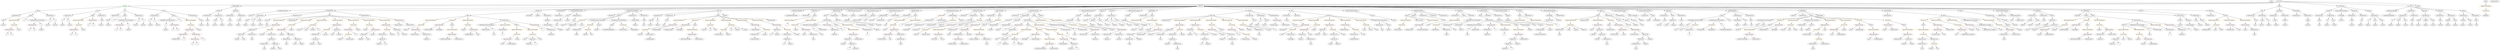 strict digraph {
	graph [bb="0,0,31885,756"];
	node [label="\N"];
	Enter	[height=0.5,
		pos="29005,738",
		width=0.83628];
	FunctionCall_Unnamed_28	[color=orange,
		height=0.5,
		label=FunctionCall,
		pos="27113,234",
		width=1.6125];
	IndexAccess_Unnamed_8	[color=black,
		height=0.5,
		label=IndexAccess,
		pos="27009,162",
		width=1.6402];
	FunctionCall_Unnamed_28 -> IndexAccess_Unnamed_8	[pos="e,27032,178.82 27089,217.12 27075,207.63 27057,195.44 27041,185.03"];
	Identifier_distr_2	[color=black,
		height=0.5,
		label=distr,
		pos="27113,162",
		width=0.75311];
	FunctionCall_Unnamed_28 -> Identifier_distr_2	[pos="e,27113,180.1 27113,215.7 27113,208.41 27113,199.73 27113,191.54"];
	Identifier_amount_2	[color=black,
		height=0.5,
		label=amount,
		pos="27196,162",
		width=1.0581];
	FunctionCall_Unnamed_28 -> Identifier_amount_2	[pos="e,27178,178.19 27132,216.76 27143,207.5 27157,195.73 27169,185.58"];
	ParameterList_Unnamed_55	[color=black,
		height=0.5,
		label=ParameterList,
		pos="11669,522",
		width=1.7095];
	Parameter_size	[color=black,
		height=0.5,
		label=size,
		pos="11453,450",
		width=0.75];
	ParameterList_Unnamed_55 -> Parameter_size	[pos="e,11474,461.62 11623,509.62 11586,499.98 11533,485.04 11489,468 11487,467.42 11485,466.79 11484,466.15"];
	Identifier_balances_8	[color=black,
		height=0.5,
		label=balances,
		pos="4654.6,162",
		width=1.1828];
	ElementaryTypeName_uint256_46	[color=black,
		height=0.5,
		label=uint256,
		pos="20852,378",
		width=1.0442];
	TupleExpression_Unnamed	[color=black,
		height=0.5,
		label=TupleExpression,
		pos="12326,234",
		width=2.0422];
	BinaryOperation_Unnamed_39	[color=brown,
		height=0.5,
		label=BinaryOperation,
		pos="12326,162",
		width=1.9867];
	TupleExpression_Unnamed -> BinaryOperation_Unnamed_39	[pos="e,12326,180.1 12326,215.7 12326,208.41 12326,199.73 12326,191.54"];
	Identifier__amount_12	[color=black,
		height=0.5,
		label=_amount,
		pos="3328.6,234",
		width=1.1967];
	UsingForDeclaration_Unnamed	[color=black,
		height=0.5,
		label=UsingForDeclaration,
		pos="3697.6,594",
		width=2.4303];
	ElementaryTypeName_uint256_28	[color=black,
		height=0.5,
		label=uint256,
		pos="3231.6,522",
		width=1.0442];
	UsingForDeclaration_Unnamed -> ElementaryTypeName_uint256_28	[pos="e,3259.5,534.47 3614.5,588.13 3529,581.82 3392.5,568.1 3277.6,540 3275.2,539.41 3272.7,538.73 3270.2,537.99"];
	Identifier__amount_14	[color=black,
		height=0.5,
		label=_amount,
		pos="3811.6,306",
		width=1.1967];
	VariableDeclaration_totalDistributed	[color=black,
		height=0.5,
		label=totalDistributed,
		pos="11377,522",
		width=1.8759];
	ElementaryTypeName_uint256_32	[color=black,
		height=0.5,
		label=uint256,
		pos="11225,450",
		width=1.0442];
	VariableDeclaration_totalDistributed -> ElementaryTypeName_uint256_32	[pos="e,11251,463.2 11344,505.98 11320,494.81 11287,479.54 11261,467.93"];
	NumberLiteral_Unnamed_5	[color=black,
		height=0.5,
		label=NumberLiteral,
		pos="11344,450",
		width=1.765];
	VariableDeclaration_totalDistributed -> NumberLiteral_Unnamed_5	[pos="e,11352,468.1 11368,503.7 11365,496.07 11361,486.92 11357,478.4"];
	ExpressionStatement_Unnamed_20	[color=orange,
		height=0.5,
		label=ExpressionStatement,
		pos="8744.6,450",
		width=2.458];
	BinaryOperation_Unnamed_22	[color=brown,
		height=0.5,
		label=BinaryOperation,
		pos="8647.6,378",
		width=1.9867];
	ExpressionStatement_Unnamed_20 -> BinaryOperation_Unnamed_22	[pos="e,8670.4,395.47 8721.6,432.41 8709,423.34 8693.3,411.97 8679.5,402.06"];
	BinaryOperation_Unnamed_64	[color=brown,
		height=0.5,
		label=BinaryOperation,
		pos="15564,306",
		width=1.9867];
	Identifier__amount_5	[color=black,
		height=0.5,
		label=_amount,
		pos="15747,234",
		width=1.1967];
	BinaryOperation_Unnamed_64 -> Identifier__amount_5	[pos="e,15716,246.82 15602,290.5 15632,278.93 15674,262.74 15705,250.83"];
	IndexAccess_Unnamed_14	[color=black,
		height=0.5,
		label=IndexAccess,
		pos="15867,234",
		width=1.6402];
	BinaryOperation_Unnamed_64 -> IndexAccess_Unnamed_14	[pos="e,15822,246.21 15616,293.46 15664,282.95 15736,266.85 15799,252 15803,251 15807,249.95 15812,248.88"];
	NumberLiteral_Unnamed	[color=black,
		height=0.5,
		label=NumberLiteral,
		pos="2259.6,162",
		width=1.765];
	VariableDeclaration_balances	[color=black,
		height=0.5,
		label=balances,
		pos="10999,522",
		width=1.1828];
	Mapping_Unnamed	[color=black,
		height=0.5,
		label=Mapping,
		pos="10908,450",
		width=1.2105];
	VariableDeclaration_balances -> Mapping_Unnamed	[pos="e,10928,466.4 10979,505.81 10967,496.34 10950,483.97 10937,473.39"];
	Identifier_msg_19	[color=black,
		height=0.5,
		label=msg,
		pos="20058,234",
		width=0.75];
	Identifier_balances_3	[color=black,
		height=0.5,
		label=balances,
		pos="15751,162",
		width=1.1828];
	Identifier_amount	[color=black,
		height=0.5,
		label=amount,
		pos="26057,234",
		width=1.0581];
	VariableDeclarationStatement_Unnamed	[color=black,
		height=0.5,
		label=VariableDeclarationStatement,
		pos="2178.6,450",
		width=3.3174];
	VariableDeclaration_c	[color=black,
		height=0.5,
		label=c,
		pos="2148.6,378",
		width=0.75];
	VariableDeclarationStatement_Unnamed -> VariableDeclaration_c	[pos="e,2155.7,395.62 2171.2,431.7 2167.9,423.95 2163.9,414.64 2160.2,406.02"];
	BinaryOperation_Unnamed	[color=brown,
		height=0.5,
		label=BinaryOperation,
		pos="2265.6,378",
		width=1.9867];
	VariableDeclarationStatement_Unnamed -> BinaryOperation_Unnamed	[pos="e,2245,395.55 2199.7,432.05 2210.6,423.22 2224.2,412.27 2236.2,402.62"];
	FunctionDefinition_transfer_1	[color=black,
		height=0.5,
		label=transfer,
		pos="29716,594",
		width=1.0719];
	ParameterList_Unnamed_15	[color=black,
		height=0.5,
		label=ParameterList,
		pos="29600,522",
		width=1.7095];
	FunctionDefinition_transfer_1 -> ParameterList_Unnamed_15	[pos="e,29626,538.76 29693,579.17 29676,569.31 29654,555.85 29635,544.59"];
	ParameterList_Unnamed_14	[color=black,
		height=0.5,
		label=ParameterList,
		pos="29741,522",
		width=1.7095];
	FunctionDefinition_transfer_1 -> ParameterList_Unnamed_14	[pos="e,29734,540.28 29722,576.05 29724,568.52 29728,559.44 29731,550.94"];
	Identifier_addresses_9	[color=black,
		height=0.5,
		label=addresses,
		pos="26962,90",
		width=1.3214];
	MemberAccess_Unnamed_51	[color=black,
		height=0.5,
		label=MemberAccess,
		pos="17145,234",
		width=1.9174];
	IndexAccess_Unnamed_38	[color=black,
		height=0.5,
		label=IndexAccess,
		pos="17145,162",
		width=1.6402];
	MemberAccess_Unnamed_51 -> IndexAccess_Unnamed_38	[pos="e,17145,180.1 17145,215.7 17145,208.41 17145,199.73 17145,191.54"];
	ParameterList_Unnamed_11	[color=black,
		height=0.5,
		label=ParameterList,
		pos="2691.6,522",
		width=1.7095];
	Parameter_None_5	[color=black,
		height=0.5,
		label=None,
		pos="2693.6,450",
		width=0.85014];
	ParameterList_Unnamed_11 -> Parameter_None_5	[pos="e,2693.1,468.1 2692.1,503.7 2692.3,496.41 2692.5,487.73 2692.8,479.54"];
	Identifier_amount_1	[color=black,
		height=0.5,
		label=amount,
		pos="27363,90",
		width=1.0581];
	FunctionCall_Unnamed_16	[color=orange,
		height=0.5,
		label=FunctionCall,
		pos="9299.6,306",
		width=1.6125];
	NumberLiteral_Unnamed_11	[color=black,
		height=0.5,
		label=NumberLiteral,
		pos="9238.6,234",
		width=1.765];
	FunctionCall_Unnamed_16 -> NumberLiteral_Unnamed_11	[pos="e,9253.4,251.96 9285.1,288.41 9277.9,280.08 9268.9,269.8 9260.8,260.49"];
	ElementaryTypeName_address_31	[color=black,
		height=0.5,
		label=address,
		pos="9359.6,234",
		width=1.0996];
	FunctionCall_Unnamed_16 -> ElementaryTypeName_address_31	[pos="e,9345.9,250.99 9313.8,288.41 9321.2,279.83 9330.3,269.19 9338.4,259.67"];
	ParameterList_Unnamed	[color=black,
		height=0.5,
		label=ParameterList,
		pos="2014.6,522",
		width=1.7095];
	Parameter_b	[color=black,
		height=0.5,
		label=b,
		pos="1942.6,450",
		width=0.75];
	ParameterList_Unnamed -> Parameter_b	[pos="e,1957.1,465.11 1997.5,504.41 1987.9,495.06 1975.8,483.26 1965.4,473.13"];
	Parameter_a	[color=black,
		height=0.5,
		label=a,
		pos="2014.6,450",
		width=0.75];
	ParameterList_Unnamed -> Parameter_a	[pos="e,2014.6,468.1 2014.6,503.7 2014.6,496.41 2014.6,487.73 2014.6,479.54"];
	ExpressionStatement_Unnamed_74	[color=orange,
		height=0.5,
		label=ExpressionStatement,
		pos="16723,450",
		width=2.458];
	BinaryOperation_Unnamed_81	[color=brown,
		height=0.5,
		label=BinaryOperation,
		pos="16799,378",
		width=1.9867];
	ExpressionStatement_Unnamed_74 -> BinaryOperation_Unnamed_81	[pos="e,16780,395.79 16741,432.05 16750,423.46 16762,412.86 16772,403.4"];
	Identifier_totalDistributed_11	[color=black,
		height=0.5,
		label=totalDistributed,
		pos="17411,162",
		width=1.8759];
	ParameterList_Unnamed_13	[color=black,
		height=0.5,
		label=ParameterList,
		pos="30007,522",
		width=1.7095];
	Parameter_None_6	[color=black,
		height=0.5,
		label=None,
		pos="30006,450",
		width=0.85014];
	ParameterList_Unnamed_13 -> Parameter_None_6	[pos="e,30006,468.1 30006,503.7 30006,496.41 30006,487.73 30006,479.54"];
	IfStatement_Unnamed	[color=orange,
		height=0.5,
		label=IfStatement,
		pos="12598,450",
		width=1.4739];
	BinaryOperation_Unnamed_14	[color=brown,
		height=0.5,
		label=BinaryOperation,
		pos="12259,378",
		width=1.9867];
	IfStatement_Unnamed -> BinaryOperation_Unnamed_14	[pos="e,12311,390.46 12558,437.6 12551,435.62 12543,433.66 12536,432 12449,412.21 12426,413.25 12339,396 12333,394.97 12328,393.88 12323,\
392.77"];
	Block_Unnamed_9	[color=black,
		height=0.5,
		label=Block,
		pos="12381,378",
		width=0.90558];
	IfStatement_Unnamed -> Block_Unnamed_9	[pos="e,12406,389.62 12557,437.92 12522,427.84 12468,412.11 12423,396 12421,395.27 12418,394.5 12416,393.71"];
	Identifier_balances_10	[color=black,
		height=0.5,
		label=balances,
		pos="3983.6,90",
		width=1.1828];
	ParameterList_Unnamed_36	[color=black,
		height=0.5,
		label=ParameterList,
		pos="10396,522",
		width=1.7095];
	NumberLiteral_Unnamed_25	[color=black,
		height=0.5,
		label=NumberLiteral,
		pos="23100,234",
		width=1.765];
	VariableDeclaration_to	[color=black,
		height=0.5,
		label=to,
		pos="30206,450",
		width=0.75];
	ElementaryTypeName_address_5	[color=black,
		height=0.5,
		label=address,
		pos="30195,378",
		width=1.0996];
	VariableDeclaration_to -> ElementaryTypeName_address_5	[pos="e,30197,396.1 30203,431.7 30202,424.32 30200,415.52 30199,407.25"];
	ElementaryTypeName_address_41	[color=black,
		height=0.5,
		label=address,
		pos="3168.6,378",
		width=1.0996];
	Identifier_totalRemaining_2	[color=black,
		height=0.5,
		label=totalRemaining,
		pos="6017.6,234",
		width=1.8204];
	MemberAccess_Unnamed_43	[color=black,
		height=0.5,
		label=MemberAccess,
		pos="21058,90",
		width=1.9174];
	Identifier_msg_17	[color=black,
		height=0.5,
		label=msg,
		pos="21058,18",
		width=0.75];
	MemberAccess_Unnamed_43 -> Identifier_msg_17	[pos="e,21058,36.104 21058,71.697 21058,64.407 21058,55.726 21058,47.536"];
	ExpressionStatement_Unnamed_46	[color=orange,
		height=0.5,
		label=ExpressionStatement,
		pos="13199,306",
		width=2.458];
	FunctionCall_Unnamed_32	[color=orange,
		height=0.5,
		label=FunctionCall,
		pos="13036,234",
		width=1.6125];
	ExpressionStatement_Unnamed_46 -> FunctionCall_Unnamed_32	[pos="e,13069,249.23 13162,289.29 13137,278.73 13105,264.77 13079,253.65"];
	Block_Unnamed_17	[color=black,
		height=0.5,
		label=Block,
		pos="6008.6,522",
		width=0.90558];
	ExpressionStatement_Unnamed_25	[color=orange,
		height=0.5,
		label=ExpressionStatement,
		pos="5515.6,450",
		width=2.458];
	Block_Unnamed_17 -> ExpressionStatement_Unnamed_25	[pos="e,5586.4,461.06 5977,516.51 5901.5,505.79 5708.6,478.4 5597.6,462.64"];
	IfStatement_Unnamed_2	[color=orange,
		height=0.5,
		label=IfStatement,
		pos="5805.6,450",
		width=1.4739];
	Block_Unnamed_17 -> IfStatement_Unnamed_2	[pos="e,5841.9,463.53 5981.6,511.7 5948.8,500.38 5892.8,481.07 5852.8,467.27"];
	ExpressionStatement_Unnamed_26	[color=orange,
		height=0.5,
		label=ExpressionStatement,
		pos="6008.6,450",
		width=2.458];
	Block_Unnamed_17 -> ExpressionStatement_Unnamed_26	[pos="e,6008.6,468.1 6008.6,503.7 6008.6,496.41 6008.6,487.73 6008.6,479.54"];
	ForStatement_Unnamed_2	[color=black,
		height=0.5,
		label=ForStatement,
		pos="6471.6,450",
		width=1.6818];
	Block_Unnamed_17 -> ForStatement_Unnamed_2	[pos="e,6418.7,459 6039.7,516.3 6114.7,504.96 6306.6,475.95 6407.5,460.7"];
	Parameter_to	[color=black,
		height=0.5,
		label=to,
		pos="29694,450",
		width=0.75];
	ElementaryTypeName_address_3	[color=black,
		height=0.5,
		label=address,
		pos="29689,378",
		width=1.0996];
	Parameter_to -> ElementaryTypeName_address_3	[pos="e,29690,396.1 29692,431.7 29692,424.41 29691,415.73 29691,407.54"];
	Identifier_i_6	[color=black,
		height=0.5,
		label=i,
		pos="6956.6,306",
		width=0.75];
	ElementaryTypeName_uint256_47	[color=black,
		height=0.5,
		label=uint256,
		pos="26014,378",
		width=1.0442];
	MemberAccess_Unnamed_21	[color=black,
		height=0.5,
		label=MemberAccess,
		pos="27858,306",
		width=1.9174];
	Identifier_addresses_8	[color=black,
		height=0.5,
		label=addresses,
		pos="27858,234",
		width=1.3214];
	MemberAccess_Unnamed_21 -> Identifier_addresses_8	[pos="e,27858,252.1 27858,287.7 27858,280.41 27858,271.73 27858,263.54"];
	FunctionDefinition_transferFrom_1	[color=black,
		height=0.5,
		label=transferFrom,
		pos="4230.6,594",
		width=1.6402];
	ParameterList_Unnamed_58	[color=black,
		height=0.5,
		label=ParameterList,
		pos="3348.6,522",
		width=1.7095];
	FunctionDefinition_transferFrom_1 -> ParameterList_Unnamed_58	[pos="e,3407.5,527.68 4174.1,588.51 4019.3,576.23 3588.7,542.05 3418.8,528.57"];
	ParameterList_Unnamed_59	[color=black,
		height=0.5,
		label=ParameterList,
		pos="3803.6,522",
		width=1.7095];
	FunctionDefinition_transferFrom_1 -> ParameterList_Unnamed_59	[pos="e,3856.4,531.66 4179.5,584.63 4101.5,571.84 3952.9,547.47 3867.7,533.51"];
	Block_Unnamed_38	[color=black,
		height=0.5,
		label=Block,
		pos="4230.6,522",
		width=0.90558];
	FunctionDefinition_transferFrom_1 -> Block_Unnamed_38	[pos="e,4230.6,540.1 4230.6,575.7 4230.6,568.41 4230.6,559.73 4230.6,551.54"];
	ModifierInvocation_onlyPayloadSize_1	[color=black,
		height=0.5,
		label=onlyPayloadSize,
		pos="4770.6,522",
		width=2.0006];
	FunctionDefinition_transferFrom_1 -> ModifierInvocation_onlyPayloadSize_1	[pos="e,4707.8,531.13 4283.8,586.1 4380.7,573.54 4586,546.93 4696.5,532.61"];
	MemberAccess_Unnamed_11	[color=black,
		height=0.5,
		label=MemberAccess,
		pos="10136,234",
		width=1.9174];
	IndexAccess_Unnamed_6	[color=black,
		height=0.5,
		label=IndexAccess,
		pos="10136,162",
		width=1.6402];
	MemberAccess_Unnamed_11 -> IndexAccess_Unnamed_6	[pos="e,10136,180.1 10136,215.7 10136,208.41 10136,199.73 10136,191.54"];
	Identifier_distributionFinished	[color=black,
		height=0.5,
		label=distributionFinished,
		pos="19811,234",
		width=2.3333];
	MemberAccess_Unnamed_15	[color=black,
		height=0.5,
		label=MemberAccess,
		pos="24555,162",
		width=1.9174];
	MemberAccess_Unnamed_16	[color=black,
		height=0.5,
		label=MemberAccess,
		pos="24555,90",
		width=1.9174];
	MemberAccess_Unnamed_15 -> MemberAccess_Unnamed_16	[pos="e,24555,108.1 24555,143.7 24555,136.41 24555,127.73 24555,119.54"];
	Parameter_success	[color=black,
		height=0.5,
		label=success,
		pos="16152,450",
		width=1.1135];
	ElementaryTypeName_bool_9	[color=black,
		height=0.5,
		label=bool,
		pos="16109,378",
		width=0.76697];
	Parameter_success -> ElementaryTypeName_bool_9	[pos="e,16118,394.99 16141,432.41 16136,424.1 16130,413.85 16124,404.56"];
	FunctionDefinition_airdrop	[color=black,
		height=0.5,
		label=airdrop,
		pos="6920.6,594",
		width=1.0442];
	FunctionDefinition_airdrop -> Block_Unnamed_17	[pos="e,6041,525.49 6883.4,590.15 6738.1,579 6209,538.38 6052.5,526.37"];
	ModifierInvocation_onlyOwner_4	[color=black,
		height=0.5,
		label=onlyOwner,
		pos="6809.6,522",
		width=1.4323];
	FunctionDefinition_airdrop -> ModifierInvocation_onlyOwner_4	[pos="e,6833.7,538.19 6898.4,579 6882.6,569.04 6861.1,555.47 6843.2,544.18"];
	ModifierInvocation_canDistr_2	[color=black,
		height=0.5,
		label=canDistr,
		pos="6920.6,522",
		width=1.1551];
	FunctionDefinition_airdrop -> ModifierInvocation_canDistr_2	[pos="e,6920.6,540.1 6920.6,575.7 6920.6,568.41 6920.6,559.73 6920.6,551.54"];
	ParameterList_Unnamed_46	[color=black,
		height=0.5,
		label=ParameterList,
		pos="7041.6,522",
		width=1.7095];
	FunctionDefinition_airdrop -> ParameterList_Unnamed_46	[pos="e,7015,538.41 6943.9,579.5 6961.2,569.49 6985.2,555.64 7005,544.16"];
	ParameterList_Unnamed_66	[color=black,
		height=0.5,
		label=ParameterList,
		pos="18664,522",
		width=1.7095];
	Identifier_newOwner	[color=black,
		height=0.5,
		label=newOwner,
		pos="11780,306",
		width=1.4046];
	ParameterList_Unnamed_3	[color=black,
		height=0.5,
		label=ParameterList,
		pos="1463.6,522",
		width=1.7095];
	Parameter_None_1	[color=black,
		height=0.5,
		label=None,
		pos="1384.6,450",
		width=0.85014];
	ParameterList_Unnamed_3 -> Parameter_None_1	[pos="e,1401,465.57 1444.9,504.41 1434.3,495 1420.8,483.12 1409.4,472.94"];
	ExpressionStatement_Unnamed_66	[color=orange,
		height=0.5,
		label=ExpressionStatement,
		pos="3595.6,450",
		width=2.458];
	BinaryOperation_Unnamed_72	[color=brown,
		height=0.5,
		label=BinaryOperation,
		pos="3563.6,378",
		width=1.9867];
	ExpressionStatement_Unnamed_66 -> BinaryOperation_Unnamed_72	[pos="e,3571.4,396.1 3587.7,431.7 3584.2,424.07 3580,414.92 3576.1,406.4"];
	VariableDeclaration_totalSupply	[color=black,
		height=0.5,
		label=totalSupply,
		pos="29874,522",
		width=1.4739];
	ElementaryTypeName_uint256_17	[color=black,
		height=0.5,
		label=uint256,
		pos="29874,450",
		width=1.0442];
	VariableDeclaration_totalSupply -> ElementaryTypeName_uint256_17	[pos="e,29874,468.1 29874,503.7 29874,496.41 29874,487.73 29874,479.54"];
	ElementaryTypeName_address_32	[color=black,
		height=0.5,
		label=address,
		pos="7197.6,306",
		width=1.0996];
	Identifier__value_1	[color=black,
		height=0.5,
		label=_value,
		pos="20485,306",
		width=0.96103];
	ElementaryTypeName_string	[color=black,
		height=0.5,
		label=string,
		pos="21097,450",
		width=0.864];
	Identifier_addresses_3	[color=black,
		height=0.5,
		label=addresses,
		pos="19361,18",
		width=1.3214];
	Parameter_startTime	[color=black,
		height=0.5,
		label=startTime,
		pos="12715,450",
		width=1.266];
	ElementaryTypeName_uint_5	[color=black,
		height=0.5,
		label=uint,
		pos="12459,378",
		width=0.75];
	Parameter_startTime -> ElementaryTypeName_uint_5	[pos="e,12480,389.88 12680,437.85 12673,435.8 12666,433.75 12660,432 12587,412.9 12566,420.18 12495,396 12493,395.47 12491,394.89 12490,\
394.28"];
	ArrayTypeName_Unnamed_5	[color=black,
		height=0.5,
		label=ArrayTypeName,
		pos="12821,378",
		width=2.0145];
	ElementaryTypeName_uint256_41	[color=black,
		height=0.5,
		label=uint256,
		pos="12729,306",
		width=1.0442];
	ArrayTypeName_Unnamed_5 -> ElementaryTypeName_uint256_41	[pos="e,12748,321.8 12799,360.41 12786,350.88 12770,338.81 12757,328.56"];
	ExpressionStatement_Unnamed_1	[color=orange,
		height=0.5,
		label=ExpressionStatement,
		pos="1007.6,450",
		width=2.458];
	FunctionCall_Unnamed_1	[color=orange,
		height=0.5,
		label=FunctionCall,
		pos="1007.6,378",
		width=1.6125];
	ExpressionStatement_Unnamed_1 -> FunctionCall_Unnamed_1	[pos="e,1007.6,396.1 1007.6,431.7 1007.6,424.41 1007.6,415.73 1007.6,407.54"];
	ElementaryTypeName_uint256_6	[color=black,
		height=0.5,
		label=uint256,
		pos="1391.6,378",
		width=1.0442];
	Identifier_msg_10	[color=black,
		height=0.5,
		label=msg,
		pos="15881,90",
		width=0.75];
	BooleanLiteral_Unnamed_14	[color=black,
		height=0.5,
		label=BooleanLiteral,
		pos="15054,450",
		width=1.7788];
	Identifier__value_5	[color=black,
		height=0.5,
		label=_value,
		pos="16453,234",
		width=0.96103];
	MemberAccess_Unnamed_53	[color=black,
		height=0.5,
		label=MemberAccess,
		pos="17411,234",
		width=1.9174];
	MemberAccess_Unnamed_53 -> Identifier_totalDistributed_11	[pos="e,17411,180.1 17411,215.7 17411,208.41 17411,199.73 17411,191.54"];
	FunctionCall_Unnamed_49	[color=orange,
		height=0.5,
		label=FunctionCall,
		pos="4190.6,306",
		width=1.6125];
	MemberAccess_Unnamed_38	[color=black,
		height=0.5,
		label=MemberAccess,
		pos="4030.6,234",
		width=1.9174];
	FunctionCall_Unnamed_49 -> MemberAccess_Unnamed_38	[pos="e,4064.9,249.99 4158.2,290.83 4134.4,280.41 4101.7,266.1 4075.3,254.58"];
	Identifier__amount_11	[color=black,
		height=0.5,
		label=_amount,
		pos="4160.6,234",
		width=1.1967];
	FunctionCall_Unnamed_49 -> Identifier__amount_11	[pos="e,4167.9,252.1 4183.2,287.7 4179.9,280.15 4176.1,271.12 4172.5,262.68"];
	Identifier_msg_18	[color=black,
		height=0.5,
		label=msg,
		pos="20685,90",
		width=0.75];
	Identifier_getTokens	[color=black,
		height=0.5,
		label=getTokens,
		pos="31712,522",
		width=1.3769];
	BinaryOperation_Unnamed_74	[color=brown,
		height=0.5,
		label=BinaryOperation,
		pos="5090.6,450",
		width=1.9867];
	NumberLiteral_Unnamed_31	[color=black,
		height=0.5,
		label=NumberLiteral,
		pos="5078.6,378",
		width=1.765];
	BinaryOperation_Unnamed_74 -> NumberLiteral_Unnamed_31	[pos="e,5081.5,396.1 5087.6,431.7 5086.4,424.32 5084.9,415.52 5083.4,407.25"];
	NumberLiteral_Unnamed_32	[color=black,
		height=0.5,
		label=NumberLiteral,
		pos="5223.6,378",
		width=1.765];
	BinaryOperation_Unnamed_74 -> NumberLiteral_Unnamed_32	[pos="e,5194.3,394.42 5120.4,433.29 5139.3,423.36 5163.9,410.41 5184.3,399.66"];
	ExpressionStatement_Unnamed_11	[color=orange,
		height=0.5,
		label=ExpressionStatement,
		pos="28285,450",
		width=2.458];
	FunctionCall_Unnamed_8	[color=orange,
		height=0.5,
		label=FunctionCall,
		pos="28307,378",
		width=1.6125];
	ExpressionStatement_Unnamed_11 -> FunctionCall_Unnamed_8	[pos="e,28301,396.1 28290,431.7 28292,424.24 28295,415.32 28298,406.97"];
	IndexAccess_Unnamed_19	[color=black,
		height=0.5,
		label=IndexAccess,
		pos="4675.6,234",
		width=1.6402];
	IndexAccess_Unnamed_19 -> Identifier_balances_8	[pos="e,4659.7,180.1 4670.4,215.7 4668.2,208.24 4665.5,199.32 4663,190.97"];
	Identifier__from	[color=black,
		height=0.5,
		label=_from,
		pos="4748.6,162",
		width=0.93331];
	IndexAccess_Unnamed_19 -> Identifier__from	[pos="e,4732.9,178.04 4692.9,216.41 4702.4,207.31 4714.3,195.9 4724.6,185.96"];
	ExpressionStatement_Unnamed_48	[color=orange,
		height=0.5,
		label=ExpressionStatement,
		pos="31712,666",
		width=2.458];
	FunctionCall_Unnamed_33	[color=orange,
		height=0.5,
		label=FunctionCall,
		pos="31712,594",
		width=1.6125];
	ExpressionStatement_Unnamed_48 -> FunctionCall_Unnamed_33	[pos="e,31712,612.1 31712,647.7 31712,640.41 31712,631.73 31712,623.54"];
	EventDefinition_DistrFinished	[color=black,
		height=0.5,
		label=DistrFinished,
		pos="7217.6,594",
		width=1.6679];
	ParameterList_Unnamed_33	[color=black,
		height=0.5,
		label=ParameterList,
		pos="7190.6,522",
		width=1.7095];
	EventDefinition_DistrFinished -> ParameterList_Unnamed_33	[pos="e,7197.2,540.1 7210.9,575.7 7208,568.15 7204.5,559.12 7201.3,550.68"];
	Identifier__amount_10	[color=black,
		height=0.5,
		label=_amount,
		pos="3588.6,234",
		width=1.1967];
	ModifierInvocation_onlyOwner_9	[color=black,
		height=0.5,
		label=onlyOwner,
		pos="7841.6,522",
		width=1.4323];
	MemberAccess_Unnamed_50	[color=black,
		height=0.5,
		label=MemberAccess,
		pos="17733,378",
		width=1.9174];
	Identifier_msg_21	[color=black,
		height=0.5,
		label=msg,
		pos="17775,306",
		width=0.75];
	MemberAccess_Unnamed_50 -> Identifier_msg_21	[pos="e,17765,322.83 17743,360.05 17748,351.82 17754,341.76 17759,332.61"];
	NumberLiteral_Unnamed_15	[color=black,
		height=0.5,
		label=NumberLiteral,
		pos="24727,234",
		width=1.765];
	Block_Unnamed_10	[color=black,
		height=0.5,
		label=Block,
		pos="10644,522",
		width=0.90558];
	ForStatement_Unnamed	[color=black,
		height=0.5,
		label=ForStatement,
		pos="10658,450",
		width=1.6818];
	Block_Unnamed_10 -> ForStatement_Unnamed	[pos="e,10654,468.1 10647,503.7 10649,496.32 10650,487.52 10652,479.25"];
	MemberAccess_Unnamed_45	[color=black,
		height=0.5,
		label=MemberAccess,
		pos="20058,306",
		width=1.9174];
	MemberAccess_Unnamed_45 -> Identifier_msg_19	[pos="e,20058,252.1 20058,287.7 20058,280.41 20058,271.73 20058,263.54"];
	Block_Unnamed_37	[color=black,
		height=0.5,
		label=Block,
		pos="15615,522",
		width=0.90558];
	Block_Unnamed_37 -> BooleanLiteral_Unnamed_14	[pos="e,15100,462.63 15582,518.8 15504,513.18 15298,496.68 15128,468 15122,467.11 15117,466.09 15111,464.98"];
	ExpressionStatement_Unnamed_59	[color=orange,
		height=0.5,
		label=ExpressionStatement,
		pos="15225,450",
		width=2.458];
	Block_Unnamed_37 -> ExpressionStatement_Unnamed_59	[pos="e,15289,462.61 15584,515.45 15523,504.56 15387,480.1 15301,464.64"];
	ExpressionStatement_Unnamed_60	[color=orange,
		height=0.5,
		label=ExpressionStatement,
		pos="15420,450",
		width=2.458];
	Block_Unnamed_37 -> ExpressionStatement_Unnamed_60	[pos="e,15462,466.24 15588,511.41 15558,500.81 15510,483.47 15473,470.08"];
	ExpressionStatement_Unnamed_58	[color=orange,
		height=0.5,
		label=ExpressionStatement,
		pos="15615,450",
		width=2.458];
	Block_Unnamed_37 -> ExpressionStatement_Unnamed_58	[pos="e,15615,468.1 15615,503.7 15615,496.41 15615,487.73 15615,479.54"];
	ExpressionStatement_Unnamed_57	[color=orange,
		height=0.5,
		label=ExpressionStatement,
		pos="15810,450",
		width=2.458];
	Block_Unnamed_37 -> ExpressionStatement_Unnamed_57	[pos="e,15767,466.24 15641,511.41 15671,500.81 15719,483.47 15756,470.08"];
	ExpressionStatement_Unnamed_61	[color=orange,
		height=0.5,
		label=ExpressionStatement,
		pos="16005,450",
		width=2.458];
	Block_Unnamed_37 -> ExpressionStatement_Unnamed_61	[pos="e,15940,462.61 15646,515.45 15706,504.56 15842,480.1 15929,464.64"];
	Identifier_ForeignToken	[color=black,
		height=0.5,
		label=ForeignToken,
		pos="21731,306",
		width=1.7511];
	Identifier_blacklist_1	[color=black,
		height=0.5,
		label=blacklist,
		pos="10894,90",
		width=1.1412];
	ElementaryTypeName_address_13	[color=black,
		height=0.5,
		label=address,
		pos="28983,378",
		width=1.0996];
	BinaryOperation_Unnamed_30	[color=brown,
		height=0.5,
		label=BinaryOperation,
		pos="5645.6,378",
		width=1.9867];
	Identifier_totalDistributed_6	[color=black,
		height=0.5,
		label=totalDistributed,
		pos="5506.6,306",
		width=1.8759];
	BinaryOperation_Unnamed_30 -> Identifier_totalDistributed_6	[pos="e,5537.4,322.49 5614.7,361.46 5594.9,351.5 5569,338.44 5547.5,327.61"];
	Identifier_totalSupply_3	[color=black,
		height=0.5,
		label=totalSupply,
		pos="5645.6,306",
		width=1.4739];
	BinaryOperation_Unnamed_30 -> Identifier_totalSupply_3	[pos="e,5645.6,324.1 5645.6,359.7 5645.6,352.41 5645.6,343.73 5645.6,335.54"];
	ElementaryTypeName_address	[color=black,
		height=0.5,
		label=address,
		pos="3071.6,378",
		width=1.0996];
	MemberAccess_Unnamed_17	[color=black,
		height=0.5,
		label=MemberAccess,
		pos="24711,162",
		width=1.9174];
	FunctionCall_Unnamed_24	[color=orange,
		height=0.5,
		label=FunctionCall,
		pos="24711,90",
		width=1.6125];
	MemberAccess_Unnamed_17 -> FunctionCall_Unnamed_24	[pos="e,24711,108.1 24711,143.7 24711,136.41 24711,127.73 24711,119.54"];
	FunctionCall_Unnamed_27	[color=orange,
		height=0.5,
		label=FunctionCall,
		pos="27307,234",
		width=1.6125];
	Identifier_require_10	[color=black,
		height=0.5,
		label=require,
		pos="27298,162",
		width=1.0026];
	FunctionCall_Unnamed_27 -> Identifier_require_10	[pos="e,27300,180.1 27304,215.7 27303,208.32 27302,199.52 27301,191.25"];
	BinaryOperation_Unnamed_44	[color=brown,
		height=0.5,
		label=BinaryOperation,
		pos="27424,162",
		width=1.9867];
	FunctionCall_Unnamed_27 -> BinaryOperation_Unnamed_44	[pos="e,27397,178.98 27333,217.46 27349,207.81 27370,195.27 27387,184.65"];
	ParameterList_Unnamed_44	[color=black,
		height=0.5,
		label=ParameterList,
		pos="8446.6,522",
		width=1.7095];
	Parameter__amount	[color=black,
		height=0.5,
		label=_amount,
		pos="8358.6,450",
		width=1.1967];
	ParameterList_Unnamed_44 -> Parameter__amount	[pos="e,8378,466.43 8426.2,504.76 8414.5,495.47 8399.7,483.67 8386.9,473.49"];
	Parameter__to_2	[color=black,
		height=0.5,
		label=_to,
		pos="8446.6,450",
		width=0.75];
	ParameterList_Unnamed_44 -> Parameter__to_2	[pos="e,8446.6,468.1 8446.6,503.7 8446.6,496.41 8446.6,487.73 8446.6,479.54"];
	BinaryOperation_Unnamed_68	[color=brown,
		height=0.5,
		label=BinaryOperation,
		pos="4474.6,306",
		width=1.9867];
	FunctionCall_Unnamed_46	[color=orange,
		height=0.5,
		label=FunctionCall,
		pos="4468.6,234",
		width=1.6125];
	BinaryOperation_Unnamed_68 -> FunctionCall_Unnamed_46	[pos="e,4470.1,252.1 4473.1,287.7 4472.5,280.41 4471.7,271.73 4471,263.54"];
	Identifier__to_8	[color=black,
		height=0.5,
		label=_to,
		pos="4571.6,234",
		width=0.75];
	BinaryOperation_Unnamed_68 -> Identifier__to_8	[pos="e,4553.7,247.88 4497.1,288.76 4511.2,278.56 4529.6,265.33 4544.5,254.55"];
	Identifier__to	[color=black,
		height=0.5,
		label=_to,
		pos="9917.6,234",
		width=0.75];
	ElementaryTypeName_bool_5	[color=black,
		height=0.5,
		label=bool,
		pos="19740,378",
		width=0.76697];
	ElementaryTypeName_address_27	[color=black,
		height=0.5,
		label=address,
		pos="11792,234",
		width=1.0996];
	ParameterList_Unnamed_4	[color=black,
		height=0.5,
		label=ParameterList,
		pos="874.59,522",
		width=1.7095];
	Parameter_a_2	[color=black,
		height=0.5,
		label=a,
		pos="801.59,450",
		width=0.75];
	ParameterList_Unnamed_4 -> Parameter_a_2	[pos="e,816.3,465.11 857.29,504.41 847.44,494.97 834.99,483.03 824.36,472.83"];
	Parameter_b_2	[color=black,
		height=0.5,
		label=b,
		pos="874.59,450",
		width=0.75];
	ParameterList_Unnamed_4 -> Parameter_b_2	[pos="e,874.59,468.1 874.59,503.7 874.59,496.41 874.59,487.73 874.59,479.54"];
	BinaryOperation_Unnamed_45	[color=brown,
		height=0.5,
		label=BinaryOperation,
		pos="26520,378",
		width=1.9867];
	Identifier_totalDistributed_7	[color=black,
		height=0.5,
		label=totalDistributed,
		pos="26366,306",
		width=1.8759];
	BinaryOperation_Unnamed_45 -> Identifier_totalDistributed_7	[pos="e,26399,322.04 26486,361.81 26464,351.55 26434,337.9 26409,326.79"];
	Identifier_totalSupply_4	[color=black,
		height=0.5,
		label=totalSupply,
		pos="26505,306",
		width=1.4739];
	BinaryOperation_Unnamed_45 -> Identifier_totalSupply_4	[pos="e,26508,324.1 26516,359.7 26514,352.32 26512,343.52 26511,335.25"];
	ElementaryTypeName_address_38	[color=black,
		height=0.5,
		label=address,
		pos="21515,378",
		width=1.0996];
	ParameterList_Unnamed_51	[color=black,
		height=0.5,
		label=ParameterList,
		pos="31824,738",
		width=1.7095];
	ModifierInvocation_onlyOwner_5	[color=black,
		height=0.5,
		label=onlyOwner,
		pos="26530,522",
		width=1.4323];
	UnaryOperation_Unnamed_4	[color=black,
		height=0.5,
		label=UnaryOperation,
		pos="27701,306",
		width=1.9452];
	Identifier_i_10	[color=black,
		height=0.5,
		label=i,
		pos="27701,234",
		width=0.75];
	UnaryOperation_Unnamed_4 -> Identifier_i_10	[pos="e,27701,252.1 27701,287.7 27701,280.41 27701,271.73 27701,263.54"];
	Identifier_amounts_1	[color=black,
		height=0.5,
		label=amounts,
		pos="13744,18",
		width=1.1689];
	Block_Unnamed_45	[color=black,
		height=0.5,
		label=Block,
		pos="7943.6,522",
		width=0.90558];
	FunctionCall_Unnamed_65	[color=orange,
		height=0.5,
		label=FunctionCall,
		pos="7491.6,450",
		width=1.6125];
	Block_Unnamed_45 -> FunctionCall_Unnamed_65	[pos="e,7533.9,462.72 7919.3,509.57 7913.9,507.42 7908.1,505.4 7902.6,504 7753.6,466.17 7709.9,494.97 7558.6,468 7554.2,467.22 7549.7,\
466.3 7545.1,465.31"];
	VariableDeclarationStatement_Unnamed_16	[color=black,
		height=0.5,
		label=VariableDeclarationStatement,
		pos="7686.6,450",
		width=3.3174];
	Block_Unnamed_45 -> VariableDeclarationStatement_Unnamed_16	[pos="e,7755.4,465.08 7918.7,509.96 7913.4,507.83 7907.9,505.73 7902.6,504 7858.2,489.45 7807.6,476.82 7766.5,467.55"];
	VariableDeclarationStatement_Unnamed_15	[color=black,
		height=0.5,
		label=VariableDeclarationStatement,
		pos="7943.6,450",
		width=3.3174];
	Block_Unnamed_45 -> VariableDeclarationStatement_Unnamed_15	[pos="e,7943.6,468.1 7943.6,503.7 7943.6,496.41 7943.6,487.73 7943.6,479.54"];
	Identifier_a_6	[color=black,
		height=0.5,
		label=a,
		pos="345.59,306",
		width=0.75];
	ExpressionStatement_Unnamed_37	[color=orange,
		height=0.5,
		label=ExpressionStatement,
		pos="26434,450",
		width=2.458];
	FunctionCall_Unnamed_26	[color=orange,
		height=0.5,
		label=FunctionCall,
		pos="26372,378",
		width=1.6125];
	ExpressionStatement_Unnamed_37 -> FunctionCall_Unnamed_26	[pos="e,26386,395.79 26419,432.05 26411,423.71 26402,413.49 26394,404.25"];
	Identifier_totalSupply	[color=black,
		height=0.5,
		label=totalSupply,
		pos="11658,306",
		width=1.4739];
	StateVariableDeclaration_Unnamed_1	[color=black,
		height=0.5,
		label=StateVariableDeclaration,
		pos="7424.6,594",
		width=2.8184];
	VariableDeclaration_owner_1	[color=black,
		height=0.5,
		label=owner,
		pos="7303.6,522",
		width=0.93331];
	StateVariableDeclaration_Unnamed_1 -> VariableDeclaration_owner_1	[pos="e,7325.6,535.75 7395.9,576.41 7377.8,565.9 7354.2,552.3 7335.5,541.46"];
	MemberAccess_Unnamed_1	[color=black,
		height=0.5,
		label=MemberAccess,
		pos="7424.6,522",
		width=1.9174];
	StateVariableDeclaration_Unnamed_1 -> MemberAccess_Unnamed_1	[pos="e,7424.6,540.1 7424.6,575.7 7424.6,568.41 7424.6,559.73 7424.6,551.54"];
	FunctionCall_Unnamed_4	[color=orange,
		height=0.5,
		label=FunctionCall,
		pos="12112,522",
		width=1.6125];
	MemberAccess_Unnamed_3	[color=black,
		height=0.5,
		label=MemberAccess,
		pos="11957,450",
		width=1.9174];
	FunctionCall_Unnamed_4 -> MemberAccess_Unnamed_3	[pos="e,11990,466.16 12080,506.67 12057,496.34 12026,482.28 12001,470.87"];
	Identifier_totalDistributed_1	[color=black,
		height=0.5,
		label=totalDistributed,
		pos="12112,450",
		width=1.8759];
	FunctionCall_Unnamed_4 -> Identifier_totalDistributed_1	[pos="e,12112,468.1 12112,503.7 12112,496.41 12112,487.73 12112,479.54"];
	ElementaryTypeName_uint_1	[color=black,
		height=0.5,
		label=uint,
		pos="10596,234",
		width=0.75];
	Identifier_distr_3	[color=black,
		height=0.5,
		label=distr,
		pos="12796,162",
		width=0.75311];
	FunctionCall_Unnamed_32 -> Identifier_distr_3	[pos="e,12817,173.74 12992,221.89 12934,207.18 12839,182.77 12832,180 12830,179.44 12828,178.84 12827,178.21"];
	IndexAccess_Unnamed_10	[color=black,
		height=0.5,
		label=IndexAccess,
		pos="12900,162",
		width=1.6402];
	FunctionCall_Unnamed_32 -> IndexAccess_Unnamed_10	[pos="e,12929,177.99 13006,217.98 12987,207.83 12960,194.31 12939,183.22"];
	IndexAccess_Unnamed_11	[color=black,
		height=0.5,
		label=IndexAccess,
		pos="13036,162",
		width=1.6402];
	FunctionCall_Unnamed_32 -> IndexAccess_Unnamed_11	[pos="e,13036,180.1 13036,215.7 13036,208.41 13036,199.73 13036,191.54"];
	ParameterList_Unnamed_18	[color=black,
		height=0.5,
		label=ParameterList,
		pos="31095,522",
		width=1.7095];
	Parameter_None_8	[color=black,
		height=0.5,
		label=None,
		pos="31118,450",
		width=0.85014];
	ParameterList_Unnamed_18 -> Parameter_None_8	[pos="e,31112,468.1 31100,503.7 31103,496.24 31106,487.32 31108,478.97"];
	NumberLiteral_Unnamed_13	[color=black,
		height=0.5,
		label=NumberLiteral,
		pos="6227.6,306",
		width=1.765];
	Parameter__to_3	[color=black,
		height=0.5,
		label=_to,
		pos="16237,450",
		width=0.75];
	ElementaryTypeName_address_39	[color=black,
		height=0.5,
		label=address,
		pos="16194,378",
		width=1.0996];
	Parameter__to_3 -> ElementaryTypeName_address_39	[pos="e,16204,395.63 16227,432.76 16222,424.58 16215,414.45 16210,405.2"];
	Identifier__to_3	[color=black,
		height=0.5,
		label=_to,
		pos="9402.6,306",
		width=0.75];
	Identifier_require_18	[color=black,
		height=0.5,
		label=require,
		pos="4690.6,306",
		width=1.0026];
	IndexAccess_Unnamed_23	[color=black,
		height=0.5,
		label=IndexAccess,
		pos="4030.6,162",
		width=1.6402];
	MemberAccess_Unnamed_38 -> IndexAccess_Unnamed_23	[pos="e,4030.6,180.1 4030.6,215.7 4030.6,208.41 4030.6,199.73 4030.6,191.54"];
	VariableDeclaration_owner	[color=black,
		height=0.5,
		label=owner,
		pos="30843,450",
		width=0.93331];
	ElementaryTypeName_address_11	[color=black,
		height=0.5,
		label=address,
		pos="30842,378",
		width=1.0996];
	VariableDeclaration_owner -> ElementaryTypeName_address_11	[pos="e,30842,396.1 30842,431.7 30842,424.41 30842,415.73 30842,407.54"];
	Identifier_require_2	[color=black,
		height=0.5,
		label=require,
		pos="14736,306",
		width=1.0026];
	Identifier_amounts	[color=black,
		height=0.5,
		label=amounts,
		pos="14379,162",
		width=1.1689];
	BinaryOperation_Unnamed_11	[color=brown,
		height=0.5,
		label=BinaryOperation,
		pos="14862,306",
		width=1.9867];
	IndexAccess_Unnamed	[color=black,
		height=0.5,
		label=IndexAccess,
		pos="14525,234",
		width=1.6402];
	BinaryOperation_Unnamed_11 -> IndexAccess_Unnamed	[pos="e,14568,246.33 14808,293.71 14799,291.78 14790,289.81 14781,288 14697,271.26 14676,270.32 14593,252 14588,251.05 14584,250.04 14579,\
248.99"];
	BooleanLiteral_Unnamed_2	[color=black,
		height=0.5,
		label=BooleanLiteral,
		pos="14666,234",
		width=1.7788];
	BinaryOperation_Unnamed_11 -> BooleanLiteral_Unnamed_2	[pos="e,14704,248.72 14821,290.67 14791,279.63 14748,264.33 14715,252.56"];
	Parameter_None_14	[color=black,
		height=0.5,
		label=None,
		pos="21303,450",
		width=0.85014];
	ElementaryTypeName_uint256_43	[color=black,
		height=0.5,
		label=uint256,
		pos="21222,378",
		width=1.0442];
	Parameter_None_14 -> ElementaryTypeName_uint256_43	[pos="e,21239,394.21 21286,434.5 21275,425.02 21260,412.45 21248,401.68"];
	IndexAccess_Unnamed_18	[color=black,
		height=0.5,
		label=IndexAccess,
		pos="15513,162",
		width=1.6402];
	Identifier__to_6	[color=black,
		height=0.5,
		label=_to,
		pos="15469,90",
		width=0.75];
	IndexAccess_Unnamed_18 -> Identifier__to_6	[pos="e,15479,106.83 15502,144.05 15497,135.73 15490,125.54 15485,116.32"];
	Identifier_balances_7	[color=black,
		height=0.5,
		label=balances,
		pos="15557,90",
		width=1.1828];
	IndexAccess_Unnamed_18 -> Identifier_balances_7	[pos="e,15546,107.79 15523,144.05 15528,136.06 15534,126.33 15540,117.4"];
	Identifier_require_8	[color=black,
		height=0.5,
		label=require,
		pos="26808,306",
		width=1.0026];
	NumberLiteral_Unnamed_17	[color=black,
		height=0.5,
		label=NumberLiteral,
		pos="12253,90",
		width=1.765];
	BinaryOperation_Unnamed_39 -> NumberLiteral_Unnamed_17	[pos="e,12270,107.71 12308,144.41 12299,135.76 12288,125 12278,115.42"];
	NumberLiteral_Unnamed_18	[color=black,
		height=0.5,
		label=NumberLiteral,
		pos="12398,90",
		width=1.765];
	BinaryOperation_Unnamed_39 -> NumberLiteral_Unnamed_18	[pos="e,12380,107.79 12343,144.05 12352,135.54 12363,125.07 12372,115.68"];
	Identifier_i_14	[color=black,
		height=0.5,
		label=i,
		pos="13831,18",
		width=0.75];
	BinaryOperation_Unnamed_9	[color=brown,
		height=0.5,
		label=BinaryOperation,
		pos="113.59,306",
		width=1.9867];
	Identifier_c_3	[color=black,
		height=0.5,
		label=c,
		pos="77.591,234",
		width=0.75];
	BinaryOperation_Unnamed_9 -> Identifier_c_3	[pos="e,85.894,251.14 104.69,287.7 100.61,279.75 95.672,270.16 91.139,261.34"];
	Identifier_a_7	[color=black,
		height=0.5,
		label=a,
		pos="149.59,234",
		width=0.75];
	BinaryOperation_Unnamed_9 -> Identifier_a_7	[pos="e,141.29,251.14 122.49,287.7 126.58,279.75 131.51,270.16 136.04,261.34"];
	BinaryOperation_Unnamed_36	[color=brown,
		height=0.5,
		label=BinaryOperation,
		pos="24746,306",
		width=1.9867];
	BinaryOperation_Unnamed_36 -> NumberLiteral_Unnamed_15	[pos="e,24731,252.1 24741,287.7 24739,280.24 24736,271.32 24734,262.97"];
	Identifier_now_2	[color=black,
		height=0.5,
		label=now,
		pos="24836,234",
		width=0.75];
	BinaryOperation_Unnamed_36 -> Identifier_now_2	[pos="e,24819,248.2 24767,288.41 24780,278.42 24796,265.64 24810,255.09"];
	MemberAccess_Unnamed_27	[color=black,
		height=0.5,
		label=MemberAccess,
		pos="23251,234",
		width=1.9174];
	FunctionCall_Unnamed_37	[color=orange,
		height=0.5,
		label=FunctionCall,
		pos="23251,162",
		width=1.6125];
	MemberAccess_Unnamed_27 -> FunctionCall_Unnamed_37	[pos="e,23251,180.1 23251,215.7 23251,208.41 23251,199.73 23251,191.54"];
	Block_Unnamed_36	[color=black,
		height=0.5,
		label=Block,
		pos="11781,522",
		width=0.90558];
	ExpressionStatement_Unnamed_55	[color=orange,
		height=0.5,
		label=ExpressionStatement,
		pos="11586,450",
		width=2.458];
	Block_Unnamed_36 -> ExpressionStatement_Unnamed_55	[pos="e,11631,465.81 11756,510.32 11750,508.17 11745,505.97 11740,504 11707,491.83 11671,479.27 11642,469.44"];
	ExpressionStatement_Unnamed_56	[color=orange,
		height=0.5,
		label=ExpressionStatement,
		pos="11781,450",
		width=2.458];
	Block_Unnamed_36 -> ExpressionStatement_Unnamed_56	[pos="e,11781,468.1 11781,503.7 11781,496.41 11781,487.73 11781,479.54"];
	StateVariableDeclaration_Unnamed	[color=black,
		height=0.5,
		label=StateVariableDeclaration,
		pos="29874,594",
		width=2.8184];
	StateVariableDeclaration_Unnamed -> VariableDeclaration_totalSupply	[pos="e,29874,540.1 29874,575.7 29874,568.41 29874,559.73 29874,551.54"];
	BinaryOperation_Unnamed_14 -> Identifier_newOwner	[pos="e,11817,318.6 12207,365.24 12198,363.31 12188,361.47 12179,360 12029,336.22 11988,352.76 11840,324 11836,323.26 11832,322.39 11828,\
321.44"];
	FunctionCall_Unnamed_9	[color=orange,
		height=0.5,
		label=FunctionCall,
		pos="11907,306",
		width=1.6125];
	BinaryOperation_Unnamed_14 -> FunctionCall_Unnamed_9	[pos="e,11950,318.34 12206,365.49 12197,363.6 12187,361.71 12179,360 12088,342.43 12065,343.18 11975,324 11970,323.07 11966,322.06 11961,\
321.01"];
	BinaryOperation_Unnamed_6	[color=brown,
		height=0.5,
		label=BinaryOperation,
		pos="946.59,306",
		width=1.9867];
	Identifier_b_3	[color=black,
		height=0.5,
		label=b,
		pos="910.59,234",
		width=0.75];
	BinaryOperation_Unnamed_6 -> Identifier_b_3	[pos="e,918.89,251.14 937.69,287.7 933.61,279.75 928.67,270.16 924.14,261.34"];
	Identifier_a_4	[color=black,
		height=0.5,
		label=a,
		pos="982.59,234",
		width=0.75];
	BinaryOperation_Unnamed_6 -> Identifier_a_4	[pos="e,974.29,251.14 955.49,287.7 959.58,279.75 964.51,270.16 969.04,261.34"];
	Parameter_None_12	[color=black,
		height=0.5,
		label=None,
		pos="18527,450",
		width=0.85014];
	ElementaryTypeName_bool_7	[color=black,
		height=0.5,
		label=bool,
		pos="18384,378",
		width=0.76697];
	Parameter_None_12 -> ElementaryTypeName_bool_7	[pos="e,18405,389.53 18504,437.75 18480,426.02 18442,407.53 18415,394.43"];
	FunctionCall_Unnamed_54	[color=orange,
		height=0.5,
		label=FunctionCall,
		pos="21875,378",
		width=1.6125];
	FunctionCall_Unnamed_54 -> Identifier_ForeignToken	[pos="e,21761,322.02 21844,362.33 21823,352.07 21795,338.25 21772,326.99"];
	Identifier_tokenAddress	[color=black,
		height=0.5,
		label=tokenAddress,
		pos="21875,306",
		width=1.7372];
	FunctionCall_Unnamed_54 -> Identifier_tokenAddress	[pos="e,21875,324.1 21875,359.7 21875,352.41 21875,343.73 21875,335.54"];
	Identifier_who	[color=black,
		height=0.5,
		label=who,
		pos="21467,306",
		width=0.75];
	ElementaryTypeName_uint256_34	[color=black,
		height=0.5,
		label=uint256,
		pos="17904,450",
		width=1.0442];
	ExpressionStatement_Unnamed_12	[color=orange,
		height=0.5,
		label=ExpressionStatement,
		pos="12072,306",
		width=2.458];
	BinaryOperation_Unnamed_15	[color=brown,
		height=0.5,
		label=BinaryOperation,
		pos="12072,234",
		width=1.9867];
	ExpressionStatement_Unnamed_12 -> BinaryOperation_Unnamed_15	[pos="e,12072,252.1 12072,287.7 12072,280.41 12072,271.73 12072,263.54"];
	VariableDeclaration__owner	[color=black,
		height=0.5,
		label=_owner,
		pos="13997,450",
		width=1.0719];
	ElementaryTypeName_address_22	[color=black,
		height=0.5,
		label=address,
		pos="14078,378",
		width=1.0996];
	VariableDeclaration__owner -> ElementaryTypeName_address_22	[pos="e,14060,394.4 14014,433.81 14025,424.43 14039,412.21 14051,401.69"];
	FunctionDefinition_withdrawForeignTokens	[color=black,
		height=0.5,
		label=withdrawForeignTokens,
		pos="8125.6,594",
		width=2.8045];
	FunctionDefinition_withdrawForeignTokens -> ModifierInvocation_onlyOwner_9	[pos="e,7880.3,534.22 8064.6,579.32 8019.4,569.02 7956.5,554.27 7901.6,540 7898.2,539.13 7894.8,538.21 7891.3,537.27"];
	FunctionDefinition_withdrawForeignTokens -> Block_Unnamed_45	[pos="e,7969.8,533.09 8084.3,577.12 8053,565.08 8010.4,548.7 7980.3,537.12"];
	ParameterList_Unnamed_68	[color=black,
		height=0.5,
		label=ParameterList,
		pos="8125.6,522",
		width=1.7095];
	FunctionDefinition_withdrawForeignTokens -> ParameterList_Unnamed_68	[pos="e,8125.6,540.1 8125.6,575.7 8125.6,568.41 8125.6,559.73 8125.6,551.54"];
	ParameterList_Unnamed_69	[color=black,
		height=0.5,
		label=ParameterList,
		pos="8266.6,522",
		width=1.7095];
	FunctionDefinition_withdrawForeignTokens -> ParameterList_Unnamed_69	[pos="e,8236.1,538.11 8158.6,576.59 8178.8,566.59 8204.7,553.73 8226.1,543.12"];
	ElementaryTypeName_address_1	[color=black,
		height=0.5,
		label=address,
		pos="2875.6,378",
		width=1.0996];
	Identifier_c_2	[color=black,
		height=0.5,
		label=c,
		pos="1460.6,450",
		width=0.75];
	FunctionCall_Unnamed_1 -> BinaryOperation_Unnamed_6	[pos="e,961.37,323.96 993.13,360.41 985.87,352.08 976.91,341.8 968.8,332.49"];
	Identifier_assert_1	[color=black,
		height=0.5,
		label=assert,
		pos="1068.6,306",
		width=0.89172];
	FunctionCall_Unnamed_1 -> Identifier_assert_1	[pos="e,1055.1,322.51 1022,360.41 1029.7,351.62 1039.3,340.66 1047.7,330.96"];
	FunctionDefinition_distr_1	[color=black,
		height=0.5,
		label=distr,
		pos="9217.6,594",
		width=0.75311];
	FunctionDefinition_distr_1 -> ParameterList_Unnamed_44	[pos="e,8504.7,528.27 9190.6,590.55 9082.6,580.74 8679.4,544.14 8516,529.3"];
	ParameterList_Unnamed_45	[color=black,
		height=0.5,
		label=ParameterList,
		pos="8895.6,522",
		width=1.7095];
	FunctionDefinition_distr_1 -> ParameterList_Unnamed_45	[pos="e,8944,533.53 9192.1,587.45 9141.2,576.38 9025.9,551.32 8955,535.91"];
	Block_Unnamed_15	[color=black,
		height=0.5,
		label=Block,
		pos="9217.6,522",
		width=0.90558];
	FunctionDefinition_distr_1 -> Block_Unnamed_15	[pos="e,9217.6,540.1 9217.6,575.7 9217.6,568.41 9217.6,559.73 9217.6,551.54"];
	ModifierInvocation_canDistr_1	[color=black,
		height=0.5,
		label=canDistr,
		pos="9309.6,522",
		width=1.1551];
	FunctionDefinition_distr_1 -> ModifierInvocation_canDistr_1	[pos="e,9289.8,538.05 9234.9,579.83 9247.8,569.99 9265.8,556.32 9280.9,544.85"];
	BooleanLiteral_Unnamed_5	[color=black,
		height=0.5,
		label=BooleanLiteral,
		pos="18120,306",
		width=1.7788];
	Identifier_i_15	[color=black,
		height=0.5,
		label=i,
		pos="12818,90",
		width=0.75];
	ElementaryTypeName_bool_11	[color=black,
		height=0.5,
		label=bool,
		pos="21032,378",
		width=0.76697];
	ModifierInvocation_canDistr_3	[color=black,
		height=0.5,
		label=canDistr,
		pos="26641,522",
		width=1.1551];
	MemberAccess_Unnamed_37	[color=black,
		height=0.5,
		label=MemberAccess,
		pos="3615.6,162",
		width=1.9174];
	Identifier_msg_14	[color=black,
		height=0.5,
		label=msg,
		pos="3615.6,90",
		width=0.75];
	MemberAccess_Unnamed_37 -> Identifier_msg_14	[pos="e,3615.6,108.1 3615.6,143.7 3615.6,136.41 3615.6,127.73 3615.6,119.54"];
	Identifier_require_1	[color=black,
		height=0.5,
		label=require,
		pos="10248,306",
		width=1.0026];
	BinaryOperation_Unnamed_2	[color=brown,
		height=0.5,
		label=BinaryOperation,
		pos="2357.6,234",
		width=1.9867];
	BinaryOperation_Unnamed_2 -> NumberLiteral_Unnamed	[pos="e,2282.2,179.15 2334.9,216.76 2321.9,207.49 2305.4,195.71 2291.2,185.55"];
	Identifier_a_1	[color=black,
		height=0.5,
		label=a,
		pos="2368.6,162",
		width=0.75];
	BinaryOperation_Unnamed_2 -> Identifier_a_1	[pos="e,2365.9,180.1 2360.3,215.7 2361.5,208.32 2362.9,199.52 2364.2,191.25"];
	Identifier_newOwner_1	[color=black,
		height=0.5,
		label=newOwner,
		pos="12021,162",
		width=1.4046];
	ElementaryTypeName_bool_1	[color=black,
		height=0.5,
		label=bool,
		pos="29600,378",
		width=0.76697];
	BinaryOperation_Unnamed_56	[color=brown,
		height=0.5,
		label=BinaryOperation,
		pos="24144,378",
		width=1.9867];
	Identifier_toGive_1	[color=black,
		height=0.5,
		label=toGive,
		pos="24086,306",
		width=0.98875];
	BinaryOperation_Unnamed_56 -> Identifier_toGive_1	[pos="e,24099,322.83 24130,360.05 24122,351.47 24114,340.89 24106,331.44"];
	NumberLiteral_Unnamed_23	[color=black,
		height=0.5,
		label=NumberLiteral,
		pos="24203,306",
		width=1.765];
	BinaryOperation_Unnamed_56 -> NumberLiteral_Unnamed_23	[pos="e,24188,323.79 24158,360.05 24165,351.8 24173,341.7 24181,332.54"];
	ElementaryTypeName_address_12	[color=black,
		height=0.5,
		label=address,
		pos="30939,378",
		width=1.0996];
	FunctionCall_Unnamed_29	[color=orange,
		height=0.5,
		label=FunctionCall,
		pos="13828,378",
		width=1.6125];
	BinaryOperation_Unnamed_47	[color=brown,
		height=0.5,
		label=BinaryOperation,
		pos="14073,306",
		width=1.9867];
	FunctionCall_Unnamed_29 -> BinaryOperation_Unnamed_47	[pos="e,14027,320.13 13869,365.13 13909,353.62 13971,336.08 14016,323.27"];
	Identifier_require_11	[color=black,
		height=0.5,
		label=require,
		pos="14199,306",
		width=1.0026];
	FunctionCall_Unnamed_29 -> Identifier_require_11	[pos="e,14172,318.24 13870,365.41 13878,363.45 13887,361.54 13895,360 14009,337.67 14041,352.71 14154,324 14156,323.38 14159,322.67 14161,\
321.9"];
	BinaryOperation_Unnamed_76	[color=brown,
		height=0.5,
		label=BinaryOperation,
		pos="20892,306",
		width=1.9867];
	NumberLiteral_Unnamed_33	[color=black,
		height=0.5,
		label=NumberLiteral,
		pos="20787,234",
		width=1.765];
	BinaryOperation_Unnamed_76 -> NumberLiteral_Unnamed_33	[pos="e,20810,250.91 20867,288.76 20853,279.33 20835,267.32 20820,257.04"];
	Identifier__value	[color=black,
		height=0.5,
		label=_value,
		pos="20903,234",
		width=0.96103];
	BinaryOperation_Unnamed_76 -> Identifier__value	[pos="e,20900,252.1 20894,287.7 20895,280.32 20897,271.52 20898,263.25"];
	Parameter_to_1	[color=black,
		height=0.5,
		label=to,
		pos="30489,450",
		width=0.75];
	ElementaryTypeName_address_9	[color=black,
		height=0.5,
		label=address,
		pos="30482,378",
		width=1.0996];
	Parameter_to_1 -> ElementaryTypeName_address_9	[pos="e,30483,396.1 30487,431.7 30486,424.41 30485,415.73 30484,407.54"];
	Identifier_i_16	[color=black,
		height=0.5,
		label=i,
		pos="13025,90",
		width=0.75];
	ModifierInvocation_onlyOwner_6	[color=black,
		height=0.5,
		label=onlyOwner,
		pos="13002,522",
		width=1.4323];
	ExpressionStatement_Unnamed_70	[color=orange,
		height=0.5,
		label=ExpressionStatement,
		pos="20101,450",
		width=2.458];
	FunctionCall_Unnamed_53	[color=orange,
		height=0.5,
		label=FunctionCall,
		pos="20180,378",
		width=1.6125];
	ExpressionStatement_Unnamed_70 -> FunctionCall_Unnamed_53	[pos="e,20161,395.31 20120,432.05 20130,423.24 20142,412.33 20153,402.69"];
	BinaryOperation_Unnamed_54	[color=brown,
		height=0.5,
		label=BinaryOperation,
		pos="23944,234",
		width=1.9867];
	Identifier_value_5	[color=black,
		height=0.5,
		label=value,
		pos="23887,162",
		width=0.82242];
	BinaryOperation_Unnamed_54 -> Identifier_value_5	[pos="e,23899,178.36 23930,216.05 23923,207.35 23914,196.59 23906,187.03"];
	Identifier_totalRemaining_8	[color=black,
		height=0.5,
		label=totalRemaining,
		pos="24000,162",
		width=1.8204];
	BinaryOperation_Unnamed_54 -> Identifier_totalRemaining_8	[pos="e,23986,179.79 23957,216.05 23964,207.8 23972,197.7 23979,188.54"];
	Identifier_now	[color=black,
		height=0.5,
		label=now,
		pos="24980,234",
		width=0.75];
	ElementaryTypeName_uint256_3	[color=black,
		height=0.5,
		label=uint256,
		pos="2148.6,306",
		width=1.0442];
	VariableDeclaration_c -> ElementaryTypeName_uint256_3	[pos="e,2148.6,324.1 2148.6,359.7 2148.6,352.41 2148.6,343.73 2148.6,335.54"];
	Identifier__to_1	[color=black,
		height=0.5,
		label=_to,
		pos="10092,90",
		width=0.75];
	IndexAccess_Unnamed_6 -> Identifier__to_1	[pos="e,10102,106.83 10125,144.05 10120,135.73 10113,125.54 10108,116.32"];
	Identifier_balances_1	[color=black,
		height=0.5,
		label=balances,
		pos="10180,90",
		width=1.1828];
	IndexAccess_Unnamed_6 -> Identifier_balances_1	[pos="e,10169,107.79 10146,144.05 10151,136.06 10157,126.33 10163,117.4"];
	Identifier_this_1	[color=black,
		height=0.5,
		label=this,
		pos="18705,306",
		width=0.75];
	Identifier_burner_1	[color=black,
		height=0.5,
		label=burner,
		pos="17097,90",
		width=0.96103];
	ElementaryTypeName_uint256_48	[color=black,
		height=0.5,
		label=uint256,
		pos="18788,306",
		width=1.0442];
	ParameterList_Unnamed_7	[color=black,
		height=0.5,
		label=ParameterList,
		pos="198.59,522",
		width=1.7095];
	Parameter_None_3	[color=black,
		height=0.5,
		label=None,
		pos="37.591,450",
		width=0.85014];
	ParameterList_Unnamed_7 -> Parameter_None_3	[pos="e,61.499,461.39 165.23,506.5 137.91,494.62 99.405,477.88 71.844,465.89"];
	InheritanceSpecifier_Unnamed_1	[color=black,
		height=0.5,
		label=InheritanceSpecifier,
		pos="10286,594",
		width=2.3333];
	UserDefinedTypeName_Unnamed_1	[color=black,
		height=0.5,
		label=UserDefinedTypeName,
		pos="10218,522",
		width=2.7214];
	InheritanceSpecifier_Unnamed_1 -> UserDefinedTypeName_Unnamed_1	[pos="e,10234,539.79 10269,576.05 10261,567.63 10251,557.28 10242,547.97"];
	Block_Unnamed_25	[color=black,
		height=0.5,
		label=Block,
		pos="27139,378",
		width=0.90558];
	ExpressionStatement_Unnamed_40	[color=orange,
		height=0.5,
		label=ExpressionStatement,
		pos="27112,306",
		width=2.458];
	Block_Unnamed_25 -> ExpressionStatement_Unnamed_40	[pos="e,27118,324.28 27132,360.05 27129,352.52 27126,343.44 27122,334.94"];
	ExpressionStatement_Unnamed_39	[color=orange,
		height=0.5,
		label=ExpressionStatement,
		pos="27307,306",
		width=2.458];
	Block_Unnamed_25 -> ExpressionStatement_Unnamed_39	[pos="e,27269,322.68 27164,366.37 27189,355.97 27228,339.87 27258,327.06"];
	NumberLiteral_Unnamed_1	[color=black,
		height=0.5,
		label=NumberLiteral,
		pos="11033,450",
		width=1.765];
	VariableDeclarationStatement_Unnamed_3	[color=black,
		height=0.5,
		label=VariableDeclarationStatement,
		pos="10449,378",
		width=3.3174];
	VariableDeclaration_i	[color=black,
		height=0.5,
		label=i,
		pos="10491,306",
		width=0.75];
	VariableDeclarationStatement_Unnamed_3 -> VariableDeclaration_i	[pos="e,10481,323.14 10459,359.7 10464,351.58 10470,341.74 10475,332.76"];
	NumberLiteral_Unnamed_9	[color=black,
		height=0.5,
		label=NumberLiteral,
		pos="10600,306",
		width=1.765];
	VariableDeclarationStatement_Unnamed_3 -> NumberLiteral_Unnamed_9	[pos="e,10567,321.92 10484,360.41 10506,350.28 10534,337.27 10557,326.63"];
	Identifier__tokenContract	[color=black,
		height=0.5,
		label=_tokenContract,
		pos="8001.6,306",
		width=1.9036];
	ParameterList_Unnamed_19	[color=black,
		height=0.5,
		label=ParameterList,
		pos="30645,522",
		width=1.7095];
	ParameterList_Unnamed_19 -> Parameter_to_1	[pos="e,30511,460.92 30612,506.33 30585,494.35 30548,477.5 30521,465.56"];
	Parameter_from	[color=black,
		height=0.5,
		label=from,
		pos="30584,450",
		width=0.7947];
	ParameterList_Unnamed_19 -> Parameter_from	[pos="e,30597,466.36 30630,504.05 30622,495.35 30613,484.59 30605,475.03"];
	Parameter_value_1	[color=black,
		height=0.5,
		label=value,
		pos="30669,450",
		width=0.82242];
	ParameterList_Unnamed_19 -> Parameter_value_1	[pos="e,30663,468.1 30651,503.7 30653,496.24 30656,487.32 30659,478.97"];
	Identifier_totalDistributed_9	[color=black,
		height=0.5,
		label=totalDistributed,
		pos="22526,306",
		width=1.8759];
	MemberAccess_Unnamed_54	[color=black,
		height=0.5,
		label=MemberAccess,
		pos="7404.6,306",
		width=1.9174];
	Identifier_token	[color=black,
		height=0.5,
		label=token,
		pos="7404.6,234",
		width=0.864];
	MemberAccess_Unnamed_54 -> Identifier_token	[pos="e,7404.6,252.1 7404.6,287.7 7404.6,280.41 7404.6,271.73 7404.6,263.54"];
	Identifier__to_4	[color=black,
		height=0.5,
		label=_to,
		pos="15971,234",
		width=0.75];
	Identifier_a	[color=black,
		height=0.5,
		label=a,
		pos="2243.6,306",
		width=0.75];
	ElementaryTypeName_bool	[color=black,
		height=0.5,
		label=bool,
		pos="2694.6,378",
		width=0.76697];
	Parameter_None_5 -> ElementaryTypeName_bool	[pos="e,2694.3,396.1 2693.8,431.7 2693.9,424.41 2694.1,415.73 2694.2,407.54"];
	FunctionCall_Unnamed_22	[color=orange,
		height=0.5,
		label=FunctionCall,
		pos="24993,378",
		width=1.6125];
	BinaryOperation_Unnamed_33	[color=brown,
		height=0.5,
		label=BinaryOperation,
		pos="25052,306",
		width=1.9867];
	FunctionCall_Unnamed_22 -> BinaryOperation_Unnamed_33	[pos="e,25037,323.96 25007,360.41 25014,352.08 25022,341.8 25030,332.49"];
	Identifier_require_7	[color=black,
		height=0.5,
		label=require,
		pos="25178,306",
		width=1.0026];
	FunctionCall_Unnamed_22 -> Identifier_require_7	[pos="e,25149,317.71 25028,363.5 25060,351.51 25106,334.02 25139,321.68"];
	BinaryOperation_Unnamed_50	[color=brown,
		height=0.5,
		label=BinaryOperation,
		pos="13657,162",
		width=1.9867];
	Identifier_totalRemaining_6	[color=black,
		height=0.5,
		label=totalRemaining,
		pos="13645,90",
		width=1.8204];
	BinaryOperation_Unnamed_50 -> Identifier_totalRemaining_6	[pos="e,13648,108.1 13654,143.7 13652,136.32 13651,127.52 13649,119.25"];
	IndexAccess_Unnamed_9	[color=black,
		height=0.5,
		label=IndexAccess,
		pos="13788,90",
		width=1.6402];
	BinaryOperation_Unnamed_50 -> IndexAccess_Unnamed_9	[pos="e,13759,106.18 13686,145.29 13705,135.34 13729,122.35 13749,111.58"];
	BinaryOperation_Unnamed_10	[color=brown,
		height=0.5,
		label=BinaryOperation,
		pos="10374,306",
		width=1.9867];
	Identifier_owner	[color=black,
		height=0.5,
		label=owner,
		pos="10361,234",
		width=0.93331];
	BinaryOperation_Unnamed_10 -> Identifier_owner	[pos="e,10364,252.1 10370,287.7 10369,280.32 10367,271.52 10366,263.25"];
	MemberAccess_Unnamed_4	[color=black,
		height=0.5,
		label=MemberAccess,
		pos="10482,234",
		width=1.9174];
	BinaryOperation_Unnamed_10 -> MemberAccess_Unnamed_4	[pos="e,10457,251.15 10399,288.76 10413,279.4 10431,267.49 10447,257.26"];
	ElementaryTypeName_address_44	[color=black,
		height=0.5,
		label=address,
		pos="20947,378",
		width=1.0996];
	Identifier_totalDistributed_3	[color=black,
		height=0.5,
		label=totalDistributed,
		pos="9721.6,306",
		width=1.8759];
	ElementaryTypeName_uint256_7	[color=black,
		height=0.5,
		label=uint256,
		pos="1650.6,306",
		width=1.0442];
	Identifier_addresses_2	[color=black,
		height=0.5,
		label=addresses,
		pos="19131,234",
		width=1.3214];
	ModifierDefinition_onlyOwner	[color=black,
		height=0.5,
		label=onlyOwner,
		pos="10508,594",
		width=1.4323];
	ModifierDefinition_onlyOwner -> ParameterList_Unnamed_36	[pos="e,10421,538.64 10483,577.81 10468,568.13 10447,555.43 10430,544.7"];
	Block_Unnamed_5	[color=black,
		height=0.5,
		label=Block,
		pos="10508,522",
		width=0.90558];
	ModifierDefinition_onlyOwner -> Block_Unnamed_5	[pos="e,10508,540.1 10508,575.7 10508,568.41 10508,559.73 10508,551.54"];
	ModifierInvocation_canDistr_5	[color=black,
		height=0.5,
		label=canDistr,
		pos="22927,522",
		width=1.1551];
	BinaryOperation_Unnamed -> Identifier_a	[pos="e,2249,324.1 2260.2,359.7 2257.8,352.24 2255,343.32 2252.4,334.97"];
	Identifier_b	[color=black,
		height=0.5,
		label=b,
		pos="2315.6,306",
		width=0.75];
	BinaryOperation_Unnamed -> Identifier_b	[pos="e,2304.3,322.83 2277.7,360.05 2283.7,351.65 2291.1,341.32 2297.7,332.02"];
	ElementaryTypeName_address_50	[color=black,
		height=0.5,
		label=address,
		pos="8149.6,378",
		width=1.0996];
	ElementaryTypeName_address_34	[color=black,
		height=0.5,
		label=address,
		pos="21008,450",
		width=1.0996];
	FunctionCall_Unnamed_5	[color=orange,
		height=0.5,
		label=FunctionCall,
		pos="19941,378",
		width=1.6125];
	UnaryOperation_Unnamed	[color=black,
		height=0.5,
		label=UnaryOperation,
		pos="19811,306",
		width=1.9452];
	FunctionCall_Unnamed_5 -> UnaryOperation_Unnamed	[pos="e,19840,322.64 19912,361.81 19894,351.95 19870,338.96 19850,328.1"];
	Identifier_require	[color=black,
		height=0.5,
		label=require,
		pos="19935,306",
		width=1.0026];
	FunctionCall_Unnamed_5 -> Identifier_require	[pos="e,19936,324.1 19939,359.7 19938,352.41 19938,343.73 19937,335.54"];
	ElementaryTypeName_uint256_16	[color=black,
		height=0.5,
		label=uint256,
		pos="2780.6,378",
		width=1.0442];
	Identifier__from_2	[color=black,
		height=0.5,
		label=_from,
		pos="4255.6,234",
		width=0.93331];
	MemberAccess_Unnamed_8	[color=black,
		height=0.5,
		label=MemberAccess,
		pos="19131,306",
		width=1.9174];
	MemberAccess_Unnamed_8 -> Identifier_addresses_2	[pos="e,19131,252.1 19131,287.7 19131,280.41 19131,271.73 19131,263.54"];
	VariableDeclarationStatement_Unnamed_12	[color=black,
		height=0.5,
		label=VariableDeclarationStatement,
		pos="21703,450",
		width=3.3174];
	VariableDeclaration_bal	[color=black,
		height=0.5,
		label=bal,
		pos="21600,378",
		width=0.75];
	VariableDeclarationStatement_Unnamed_12 -> VariableDeclaration_bal	[pos="e,21618,391.62 21678,432.05 21662,421.73 21643,408.53 21627,397.88"];
	FunctionCall_Unnamed_55	[color=orange,
		height=0.5,
		label=FunctionCall,
		pos="21703,378",
		width=1.6125];
	VariableDeclarationStatement_Unnamed_12 -> FunctionCall_Unnamed_55	[pos="e,21703,396.1 21703,431.7 21703,424.41 21703,415.73 21703,407.54"];
	IndexAccess_Unnamed_31	[color=black,
		height=0.5,
		label=IndexAccess,
		pos="21121,162",
		width=1.6402];
	IndexAccess_Unnamed_31 -> MemberAccess_Unnamed_43	[pos="e,21073,107.96 21106,144.41 21098,136.08 21089,125.8 21081,116.49"];
	Identifier_allowed_3	[color=black,
		height=0.5,
		label=allowed,
		pos="21184,90",
		width=1.0858];
	IndexAccess_Unnamed_31 -> Identifier_allowed_3	[pos="e,21169,106.99 21136,144.41 21143,135.74 21153,124.97 21162,115.38"];
	VariableDeclarationStatement_Unnamed_10	[color=black,
		height=0.5,
		label=VariableDeclarationStatement,
		pos="22584,450",
		width=3.3174];
	Identifier_value_7	[color=black,
		height=0.5,
		label=value,
		pos="22483,378",
		width=0.82242];
	VariableDeclarationStatement_Unnamed_10 -> Identifier_value_7	[pos="e,22501,392.06 22559,432.05 22545,421.96 22526,409.12 22511,398.59"];
	VariableDeclaration_toGive	[color=black,
		height=0.5,
		label=toGive,
		pos="22566,378",
		width=0.98875];
	VariableDeclarationStatement_Unnamed_10 -> VariableDeclaration_toGive	[pos="e,22570,396.1 22579,431.7 22577,424.32 22575,415.52 22573,407.25"];
	FunctionCall_Unnamed_20	[color=orange,
		height=0.5,
		label=FunctionCall,
		pos="6823.6,234",
		width=1.6125];
	Identifier_value_3	[color=black,
		height=0.5,
		label=value,
		pos="6716.6,162",
		width=0.82242];
	FunctionCall_Unnamed_20 -> Identifier_value_3	[pos="e,6736.2,175.85 6799.6,217.29 6783.6,206.84 6762.5,193.07 6745.6,182"];
	IndexAccess_Unnamed_7	[color=black,
		height=0.5,
		label=IndexAccess,
		pos="6823.6,162",
		width=1.6402];
	FunctionCall_Unnamed_20 -> IndexAccess_Unnamed_7	[pos="e,6823.6,180.1 6823.6,215.7 6823.6,208.41 6823.6,199.73 6823.6,191.54"];
	Identifier_distr_1	[color=black,
		height=0.5,
		label=distr,
		pos="6927.6,162",
		width=0.75311];
	FunctionCall_Unnamed_20 -> Identifier_distr_1	[pos="e,6908.9,175.56 6847.2,217.12 6862.8,206.6 6883.4,192.75 6899.8,181.7"];
	MemberAccess_Unnamed_41	[color=black,
		height=0.5,
		label=MemberAccess,
		pos="3338.6,90",
		width=1.9174];
	Identifier_msg_16	[color=black,
		height=0.5,
		label=msg,
		pos="3338.6,18",
		width=0.75];
	MemberAccess_Unnamed_41 -> Identifier_msg_16	[pos="e,3338.6,36.104 3338.6,71.697 3338.6,64.407 3338.6,55.726 3338.6,47.536"];
	ContractDefinition_SafeMath	[color=green,
		height=0.5,
		label=SafeMath,
		pos="1591.6,666",
		width=1.2798];
	FunctionDefinition_add	[color=black,
		height=0.5,
		label=add,
		pos="471.59,594",
		width=0.75];
	ContractDefinition_SafeMath -> FunctionDefinition_add	[pos="e,498.68,596.69 1546.3,662.17 1363.3,650.73 679.89,608.02 510.01,597.4"];
	FunctionDefinition_sub	[color=black,
		height=0.5,
		label=sub,
		pos="1245.6,594",
		width=0.75];
	ContractDefinition_SafeMath -> FunctionDefinition_sub	[pos="e,1271,600.15 1551.2,656.83 1483.3,643.09 1347.1,615.54 1282,602.36"];
	FunctionDefinition_div	[color=black,
		height=0.5,
		label=div,
		pos="1591.6,594",
		width=0.75];
	ContractDefinition_SafeMath -> FunctionDefinition_div	[pos="e,1591.6,612.1 1591.6,647.7 1591.6,640.41 1591.6,631.73 1591.6,623.54"];
	FunctionDefinition_mul	[color=black,
		height=0.5,
		label=mul,
		pos="2163.6,594",
		width=0.75];
	ContractDefinition_SafeMath -> FunctionDefinition_mul	[pos="e,2136.8,598.27 1635.1,659.68 1743.3,646.44 2023.4,612.16 2125.6,599.65"];
	UnaryOperation_Unnamed_1	[color=black,
		height=0.5,
		label=UnaryOperation,
		pos="11175,306",
		width=1.9452];
	Identifier_i_1	[color=black,
		height=0.5,
		label=i,
		pos="11175,234",
		width=0.75];
	UnaryOperation_Unnamed_1 -> Identifier_i_1	[pos="e,11175,252.1 11175,287.7 11175,280.41 11175,271.73 11175,263.54"];
	VariableDeclarationStatement_Unnamed_1	[color=black,
		height=0.5,
		label=VariableDeclarationStatement,
		pos="1624.6,450",
		width=3.3174];
	BinaryOperation_Unnamed_5	[color=brown,
		height=0.5,
		label=BinaryOperation,
		pos="1533.6,378",
		width=1.9867];
	VariableDeclarationStatement_Unnamed_1 -> BinaryOperation_Unnamed_5	[pos="e,1555.1,395.55 1602.6,432.05 1591,423.13 1576.6,412.06 1563.9,402.34"];
	VariableDeclaration_c_1	[color=black,
		height=0.5,
		label=c,
		pos="1650.6,378",
		width=0.75];
	VariableDeclarationStatement_Unnamed_1 -> VariableDeclaration_c_1	[pos="e,1644.4,395.62 1631,431.7 1633.9,424.04 1637.3,414.85 1640.4,406.3"];
	Identifier_distributionFinished_1	[color=black,
		height=0.5,
		label=distributionFinished,
		pos="18286,306",
		width=2.3333];
	BinaryOperation_Unnamed_57	[color=brown,
		height=0.5,
		label=BinaryOperation,
		pos="24373,234",
		width=1.9867];
	BooleanLiteral_Unnamed_12	[color=black,
		height=0.5,
		label=BooleanLiteral,
		pos="24244,162",
		width=1.7788];
	BinaryOperation_Unnamed_57 -> BooleanLiteral_Unnamed_12	[pos="e,24272,178.34 24343,217.12 24325,207.22 24301,194.39 24282,183.71"];
	IndexAccess_Unnamed_12	[color=black,
		height=0.5,
		label=IndexAccess,
		pos="24385,162",
		width=1.6402];
	BinaryOperation_Unnamed_57 -> IndexAccess_Unnamed_12	[pos="e,24382,180.1 24376,215.7 24377,208.32 24378,199.52 24380,191.25"];
	BinaryOperation_Unnamed_31	[color=brown,
		height=0.5,
		label=BinaryOperation,
		pos="5805.6,234",
		width=1.9867];
	Identifier_distributionFinished_3	[color=black,
		height=0.5,
		label=distributionFinished,
		pos="5733.6,162",
		width=2.3333];
	BinaryOperation_Unnamed_31 -> Identifier_distributionFinished_3	[pos="e,5751.1,180.03 5788.2,216.05 5779.5,207.61 5768.8,197.22 5759.2,187.89"];
	BooleanLiteral_Unnamed_9	[color=black,
		height=0.5,
		label=BooleanLiteral,
		pos="5899.6,162",
		width=1.7788];
	BinaryOperation_Unnamed_31 -> BooleanLiteral_Unnamed_9	[pos="e,5877.8,179.23 5827.9,216.41 5840.1,207.28 5855.5,195.81 5868.9,185.84"];
	Identifier_msg_1	[color=black,
		height=0.5,
		label=msg,
		pos="7388.6,450",
		width=0.75];
	FunctionDefinition_distr	[color=black,
		height=0.5,
		label=distr,
		pos="28895,594",
		width=0.75311];
	ParameterList_Unnamed_25	[color=black,
		height=0.5,
		label=ParameterList,
		pos="28754,522",
		width=1.7095];
	FunctionDefinition_distr -> ParameterList_Unnamed_25	[pos="e,28784,538.02 28873,582.37 28852,571.98 28820,555.91 28794,543.11"];
	ParameterList_Unnamed_24	[color=black,
		height=0.5,
		label=ParameterList,
		pos="28895,522",
		width=1.7095];
	FunctionDefinition_distr -> ParameterList_Unnamed_24	[pos="e,28895,540.1 28895,575.7 28895,568.41 28895,559.73 28895,551.54"];
	Identifier_investor	[color=black,
		height=0.5,
		label=investor,
		pos="22776,306",
		width=1.1135];
	IndexAccess_Unnamed_1	[color=black,
		height=0.5,
		label=IndexAccess,
		pos="10953,162",
		width=1.6402];
	IndexAccess_Unnamed_1 -> Identifier_blacklist_1	[pos="e,10907,107.31 10938,144.05 10931,135.59 10922,125.19 10915,115.84"];
	IndexAccess_Unnamed_2	[color=black,
		height=0.5,
		label=IndexAccess,
		pos="11012,90",
		width=1.6402];
	IndexAccess_Unnamed_1 -> IndexAccess_Unnamed_2	[pos="e,10997,107.79 10967,144.05 10974,135.8 10982,125.7 10990,116.54"];
	FunctionCall_Unnamed_41	[color=orange,
		height=0.5,
		label=FunctionCall,
		pos="15615,378",
		width=1.6125];
	FunctionCall_Unnamed_41 -> BinaryOperation_Unnamed_64	[pos="e,15576,323.79 15602,360.05 15596,351.89 15589,341.91 15582,332.82"];
	Identifier_require_16	[color=black,
		height=0.5,
		label=require,
		pos="15690,306",
		width=1.0026];
	FunctionCall_Unnamed_41 -> Identifier_require_16	[pos="e,15673,322.27 15632,360.41 15642,351.29 15654,339.83 15665,329.87"];
	FunctionDefinition_enableWhitelist	[color=black,
		height=0.5,
		label=enableWhitelist,
		pos="10784,594",
		width=1.8481];
	FunctionDefinition_enableWhitelist -> Block_Unnamed_10	[pos="e,10667,534.85 10753,577.64 10731,566.47 10700,551.36 10677,539.86"];
	ParameterList_Unnamed_40	[color=black,
		height=0.5,
		label=ParameterList,
		pos="10756,522",
		width=1.7095];
	FunctionDefinition_enableWhitelist -> ParameterList_Unnamed_40	[pos="e,10762,540.1 10777,575.7 10774,568.15 10770,559.12 10767,550.68"];
	ModifierInvocation_onlyOwner_1	[color=black,
		height=0.5,
		label=onlyOwner,
		pos="10887,522",
		width=1.4323];
	FunctionDefinition_enableWhitelist -> ModifierInvocation_onlyOwner_1	[pos="e,10864,538.43 10807,576.76 10822,567.2 10840,554.98 10855,544.61"];
	Identifier__from_1	[color=black,
		height=0.5,
		label=_from,
		pos="3716.6,90",
		width=0.93331];
	Parameter_None_16	[color=black,
		height=0.5,
		label=None,
		pos="22416,450",
		width=0.85014];
	ElementaryTypeName_uint_8	[color=black,
		height=0.5,
		label=uint,
		pos="22408,378",
		width=0.75];
	Parameter_None_16 -> ElementaryTypeName_uint_8	[pos="e,22410,396.1 22414,431.7 22413,424.41 22412,415.73 22411,407.54"];
	BooleanLiteral_Unnamed_15	[color=black,
		height=0.5,
		label=BooleanLiteral,
		pos="3766.6,450",
		width=1.7788];
	VariableDeclaration_token	[color=black,
		height=0.5,
		label=token,
		pos="7856.6,378",
		width=0.864];
	UserDefinedTypeName_Unnamed_3	[color=black,
		height=0.5,
		label=UserDefinedTypeName,
		pos="7817.6,306",
		width=2.7214];
	VariableDeclaration_token -> UserDefinedTypeName_Unnamed_3	[pos="e,7827,323.96 7847.3,360.41 7842.9,352.51 7837.6,342.85 7832.6,333.94"];
	IndexAccess_Unnamed_10 -> Identifier_i_15	[pos="e,12834,104.79 12881,144.76 12869,135.01 12854,122.51 12842,112.01"];
	Identifier_addresses_13	[color=black,
		height=0.5,
		label=addresses,
		pos="12911,90",
		width=1.3214];
	IndexAccess_Unnamed_10 -> Identifier_addresses_13	[pos="e,12908,108.1 12902,143.7 12903,136.32 12905,127.52 12906,119.25"];
	IfStatement_Unnamed_9	[color=orange,
		height=0.5,
		label=IfStatement,
		pos="22774,450",
		width=1.4739];
	Block_Unnamed_34	[color=black,
		height=0.5,
		label=Block,
		pos="22652,378",
		width=0.90558];
	IfStatement_Unnamed_9 -> Block_Unnamed_34	[pos="e,22674,391.65 22747,433.98 22729,423.24 22703,408.72 22683,397.3"];
	BinaryOperation_Unnamed_58	[color=brown,
		height=0.5,
		label=BinaryOperation,
		pos="22774,378",
		width=1.9867];
	IfStatement_Unnamed_9 -> BinaryOperation_Unnamed_58	[pos="e,22774,396.1 22774,431.7 22774,424.41 22774,415.73 22774,407.54"];
	StateVariableDeclaration_Unnamed_2	[color=black,
		height=0.5,
		label=StateVariableDeclaration,
		pos="11013,594",
		width=2.8184];
	StateVariableDeclaration_Unnamed_2 -> VariableDeclaration_balances	[pos="e,11002,540.1 11009,575.7 11008,568.32 11006,559.52 11004,551.25"];
	ContractDefinition_ForeignToken	[color=black,
		height=0.5,
		label=ForeignToken,
		pos="3043.6,666",
		width=1.7511];
	FunctionDefinition_transfer	[color=black,
		height=0.5,
		label=transfer,
		pos="2832.6,594",
		width=1.0719];
	ContractDefinition_ForeignToken -> FunctionDefinition_transfer	[pos="e,2863.5,605.26 3003.9,651.83 2966.9,639.54 2911.8,621.27 2874.1,608.78"];
	FunctionDefinition_balanceOf	[color=black,
		height=0.5,
		label=balanceOf,
		pos="3043.6,594",
		width=1.3491];
	ContractDefinition_ForeignToken -> FunctionDefinition_balanceOf	[pos="e,3043.6,612.1 3043.6,647.7 3043.6,640.41 3043.6,631.73 3043.6,623.54"];
	VariableDeclarationStatement_Unnamed_4	[color=black,
		height=0.5,
		label=VariableDeclarationStatement,
		pos="18973,378",
		width=3.3174];
	VariableDeclaration_i_1	[color=black,
		height=0.5,
		label=i,
		pos="18871,306",
		width=0.75];
	VariableDeclarationStatement_Unnamed_4 -> VariableDeclaration_i_1	[pos="e,18889,319.62 18948,360.05 18933,349.73 18914,336.53 18898,325.88"];
	NumberLiteral_Unnamed_10	[color=black,
		height=0.5,
		label=NumberLiteral,
		pos="18980,306",
		width=1.765];
	VariableDeclarationStatement_Unnamed_4 -> NumberLiteral_Unnamed_10	[pos="e,18978,324.1 18974,359.7 18975,352.41 18976,343.73 18977,335.54"];
	IndexAccess_Unnamed_3	[color=black,
		height=0.5,
		label=IndexAccess,
		pos="19467,162",
		width=1.6402];
	IndexAccess_Unnamed_4	[color=black,
		height=0.5,
		label=IndexAccess,
		pos="19408,90",
		width=1.6402];
	IndexAccess_Unnamed_3 -> IndexAccess_Unnamed_4	[pos="e,19422,107.79 19452,144.05 19445,135.8 19437,125.7 19429,116.54"];
	Identifier_blacklist_2	[color=black,
		height=0.5,
		label=blacklist,
		pos="19526,90",
		width=1.1412];
	IndexAccess_Unnamed_3 -> Identifier_blacklist_2	[pos="e,19512,107.31 19481,144.05 19488,135.59 19497,125.19 19505,115.84"];
	ElementaryTypeName_uint256_37	[color=black,
		height=0.5,
		label=uint256,
		pos="25727,378",
		width=1.0442];
	Block_Unnamed_14	[color=black,
		height=0.5,
		label=Block,
		pos="18048,522",
		width=0.90558];
	ExpressionStatement_Unnamed_18	[color=orange,
		height=0.5,
		label=ExpressionStatement,
		pos="18048,450",
		width=2.458];
	Block_Unnamed_14 -> ExpressionStatement_Unnamed_18	[pos="e,18048,468.1 18048,503.7 18048,496.41 18048,487.73 18048,479.54"];
	BooleanLiteral_Unnamed_6	[color=black,
		height=0.5,
		label=BooleanLiteral,
		pos="18219,450",
		width=1.7788];
	Block_Unnamed_14 -> BooleanLiteral_Unnamed_6	[pos="e,18183,465.34 18073,510.37 18078,508.25 18084,506.05 18089,504 18116,492.54 18148,479.78 18173,469.65"];
	ExpressionStatement_Unnamed_17	[color=orange,
		height=0.5,
		label=ExpressionStatement,
		pos="18390,450",
		width=2.458];
	Block_Unnamed_14 -> ExpressionStatement_Unnamed_17	[pos="e,18324,462.37 18072,509.86 18077,507.69 18083,505.6 18089,504 18094,502.42 18225,479.49 18313,464.31"];
	Identifier_a_3	[color=black,
		height=0.5,
		label=a,
		pos="1478.6,306",
		width=0.75];
	BinaryOperation_Unnamed_5 -> Identifier_a_3	[pos="e,1490.7,322.36 1520.3,360.05 1513.5,351.44 1505.2,340.81 1497.7,331.33"];
	Identifier_b_2	[color=black,
		height=0.5,
		label=b,
		pos="1550.6,306",
		width=0.75];
	BinaryOperation_Unnamed_5 -> Identifier_b_2	[pos="e,1546.4,324.1 1537.8,359.7 1539.6,352.32 1541.7,343.52 1543.7,335.25"];
	BinaryOperation_Unnamed_77	[color=brown,
		height=0.5,
		label=BinaryOperation,
		pos="21053,306",
		width=1.9867];
	NumberLiteral_Unnamed_34	[color=black,
		height=0.5,
		label=NumberLiteral,
		pos="21041,234",
		width=1.765];
	BinaryOperation_Unnamed_77 -> NumberLiteral_Unnamed_34	[pos="e,21044,252.1 21050,287.7 21048,280.32 21047,271.52 21045,263.25"];
	IndexAccess_Unnamed_30	[color=black,
		height=0.5,
		label=IndexAccess,
		pos="21182,234",
		width=1.6402];
	BinaryOperation_Unnamed_77 -> IndexAccess_Unnamed_30	[pos="e,21154,250.1 21082,289.12 21100,279.15 21124,266.21 21144,255.48"];
	FunctionCall_Unnamed_36	[color=orange,
		height=0.5,
		label=FunctionCall,
		pos="23224,306",
		width=1.6125];
	FunctionCall_Unnamed_36 -> NumberLiteral_Unnamed_25	[pos="e,23127,250.57 23196,289.64 23179,279.81 23156,266.94 23137,256.15"];
	FunctionCall_Unnamed_36 -> MemberAccess_Unnamed_27	[pos="e,23244,252.1 23230,287.7 23233,280.15 23237,271.12 23240,262.68"];
	ExpressionStatement_Unnamed_53	[color=orange,
		height=0.5,
		label=ExpressionStatement,
		pos="22352,306",
		width=2.458];
	Block_Unnamed_34 -> ExpressionStatement_Unnamed_53	[pos="e,22416,318.73 22627,365.8 22621,363.68 22616,361.63 22611,360 22577,349.71 22491,332.77 22427,320.82"];
	FunctionCall_Unnamed_6	[color=orange,
		height=0.5,
		label=FunctionCall,
		pos="10254,378",
		width=1.6125];
	FunctionCall_Unnamed_6 -> Identifier_require_1	[pos="e,10249,324.1 10252,359.7 10251,352.41 10251,343.73 10250,335.54"];
	FunctionCall_Unnamed_6 -> BinaryOperation_Unnamed_10	[pos="e,10346,323.06 10280,361.64 10296,351.99 10318,339.41 10336,328.75"];
	Parameter__value_2	[color=black,
		height=0.5,
		label=_value,
		pos="20709,450",
		width=0.96103];
	Parameter__value_2 -> ElementaryTypeName_uint256_46	[pos="e,20826,391.58 20733,436.97 20756,425.84 20790,409.15 20816,396.54"];
	Identifier__spender_3	[color=black,
		height=0.5,
		label=_spender,
		pos="26115,378",
		width=1.2521];
	ParameterList_Unnamed_23	[color=black,
		height=0.5,
		label=ParameterList,
		pos="30929,522",
		width=1.7095];
	ParameterList_Unnamed_23 -> VariableDeclaration_owner	[pos="e,30860,465.48 30909,504.76 30897,495.21 30882,483.01 30869,472.64"];
	VariableDeclaration_spender	[color=black,
		height=0.5,
		label=spender,
		pos="30937,450",
		width=1.1135];
	ParameterList_Unnamed_23 -> VariableDeclaration_spender	[pos="e,30935,468.1 30931,503.7 30931,496.41 30932,487.73 30933,479.54"];
	VariableDeclaration_value_1	[color=black,
		height=0.5,
		label=value,
		pos="31030,450",
		width=0.82242];
	ParameterList_Unnamed_23 -> VariableDeclaration_value_1	[pos="e,31011,464.17 30952,504.94 30967,494.71 30986,481.4 31001,470.55"];
	Identifier_owner_1	[color=black,
		height=0.5,
		label=owner,
		pos="28681,306",
		width=0.93331];
	ElementaryTypeName_address_21	[color=black,
		height=0.5,
		label=address,
		pos="14462,378",
		width=1.0996];
	Parameter__from	[color=black,
		height=0.5,
		label=_from,
		pos="3174.6,450",
		width=0.93331];
	ParameterList_Unnamed_58 -> Parameter__from	[pos="e,3201,461.61 3313.4,506.83 3283.8,494.92 3241.5,477.93 3211.4,465.83"];
	Parameter__to_4	[color=black,
		height=0.5,
		label=_to,
		pos="3259.6,450",
		width=0.75];
	ParameterList_Unnamed_58 -> Parameter__to_4	[pos="e,3276.5,464.33 3327.9,504.76 3315.3,494.79 3298.9,481.93 3285.4,471.28"];
	Parameter__amount_2	[color=black,
		height=0.5,
		label=_amount,
		pos="3347.6,450",
		width=1.1967];
	ParameterList_Unnamed_58 -> Parameter__amount_2	[pos="e,3347.8,468.1 3348.3,503.7 3348.2,496.41 3348.1,487.73 3348,479.54"];
	Block_Unnamed_39	[color=black,
		height=0.5,
		label=Block,
		pos="20443,522",
		width=0.90558];
	Block_Unnamed_39 -> ExpressionStatement_Unnamed_70	[pos="e,20161,463.44 20412,514.79 20359,503.86 20247,480.9 20173,465.72"];
	BooleanLiteral_Unnamed_17	[color=black,
		height=0.5,
		label=BooleanLiteral,
		pos="20272,450",
		width=1.7788];
	Block_Unnamed_39 -> BooleanLiteral_Unnamed_17	[pos="e,20307,465.45 20417,510.52 20391,499.76 20349,482.79 20317,469.72"];
	ExpressionStatement_Unnamed_69	[color=orange,
		height=0.5,
		label=ExpressionStatement,
		pos="20443,450",
		width=2.458];
	Block_Unnamed_39 -> ExpressionStatement_Unnamed_69	[pos="e,20443,468.1 20443,503.7 20443,496.41 20443,487.73 20443,479.54"];
	IfStatement_Unnamed_10	[color=orange,
		height=0.5,
		label=IfStatement,
		pos="20603,450",
		width=1.4739];
	Block_Unnamed_39 -> IfStatement_Unnamed_10	[pos="e,20571,464.87 20468,510.06 20492,499.21 20531,482.36 20560,469.44"];
	ParameterList_Unnamed_17	[color=black,
		height=0.5,
		label=ParameterList,
		pos="31236,522",
		width=1.7095];
	Parameter_spender	[color=black,
		height=0.5,
		label=spender,
		pos="31223,450",
		width=1.1135];
	ParameterList_Unnamed_17 -> Parameter_spender	[pos="e,31226,468.1 31232,503.7 31231,496.32 31229,487.52 31228,479.25"];
	Parameter_owner	[color=black,
		height=0.5,
		label=owner,
		pos="31317,450",
		width=0.93331];
	ParameterList_Unnamed_17 -> Parameter_owner	[pos="e,31299,465.8 31255,504.41 31266,495.07 31279,483.28 31291,473.15"];
	Identifier_totalSupply_5	[color=black,
		height=0.5,
		label=totalSupply,
		pos="13166,162",
		width=1.4739];
	Block_Unnamed_40	[color=black,
		height=0.5,
		label=Block,
		pos="20603,378",
		width=0.90558];
	BooleanLiteral_Unnamed_16	[color=black,
		height=0.5,
		label=BooleanLiteral,
		pos="20738,306",
		width=1.7788];
	Block_Unnamed_40 -> BooleanLiteral_Unnamed_16	[pos="e,20708,322.3 20626,364.97 20646,354.68 20675,339.66 20698,327.49"];
	BooleanLiteral_Unnamed_3	[color=black,
		height=0.5,
		label=BooleanLiteral,
		pos="11094,162",
		width=1.7788];
	MemberAccess_Unnamed_7	[color=black,
		height=0.5,
		label=MemberAccess,
		pos="10751,306",
		width=1.9174];
	Identifier_addresses	[color=black,
		height=0.5,
		label=addresses,
		pos="10751,234",
		width=1.3214];
	MemberAccess_Unnamed_7 -> Identifier_addresses	[pos="e,10751,252.1 10751,287.7 10751,280.41 10751,271.73 10751,263.54"];
	ParameterList_Unnamed_50	[color=black,
		height=0.5,
		label=ParameterList,
		pos="13133,522",
		width=1.7095];
	Parameter_amounts	[color=black,
		height=0.5,
		label=amounts,
		pos="12977,450",
		width=1.1689];
	ParameterList_Unnamed_50 -> Parameter_amounts	[pos="e,13005,463.66 13100,506.33 13075,495.23 13041,479.95 13015,468.27"];
	Parameter_addresses_4	[color=black,
		height=0.5,
		label=addresses,
		pos="13126,450",
		width=1.3214];
	ParameterList_Unnamed_50 -> Parameter_addresses_4	[pos="e,13127,468.1 13131,503.7 13130,496.41 13129,487.73 13128,479.54"];
	Parameter_None_15	[color=black,
		height=0.5,
		label=None,
		pos="26101,450",
		width=0.85014];
	Parameter_None_15 -> ElementaryTypeName_uint256_47	[pos="e,26032,393.87 26083,434.83 26071,425.07 26054,411.9 26041,400.8"];
	BinaryOperation_Unnamed_70	[color=brown,
		height=0.5,
		label=BinaryOperation,
		pos="3588.6,306",
		width=1.9867];
	BinaryOperation_Unnamed_70 -> Identifier__amount_10	[pos="e,3588.6,252.1 3588.6,287.7 3588.6,280.41 3588.6,271.73 3588.6,263.54"];
	IndexAccess_Unnamed_20	[color=black,
		height=0.5,
		label=IndexAccess,
		pos="3708.6,234",
		width=1.6402];
	BinaryOperation_Unnamed_70 -> IndexAccess_Unnamed_20	[pos="e,3682,250.5 3616.1,288.94 3632.7,279.25 3654.1,266.78 3672.1,256.27"];
	Identifier_assert_2	[color=black,
		height=0.5,
		label=assert,
		pos="235.59,306",
		width=0.89172];
	ElementaryTypeName_bool_6	[color=black,
		height=0.5,
		label=bool,
		pos="25675,450",
		width=0.76697];
	ElementaryTypeName_bool_3	[color=black,
		height=0.5,
		label=bool,
		pos="31594,378",
		width=0.76697];
	VariableDeclaration_i -> ElementaryTypeName_uint_1	[pos="e,10577,247.41 10509,292.49 10526,281.69 10549,265.93 10568,253.65"];
	NumberLiteral_Unnamed_6	[color=black,
		height=0.5,
		label=NumberLiteral,
		pos="11526,522",
		width=1.765];
	MemberAccess_Unnamed_2	[color=black,
		height=0.5,
		label=MemberAccess,
		pos="11850,378",
		width=1.9174];
	MemberAccess_Unnamed_2 -> Identifier_totalSupply	[pos="e,11693,319.85 11811,362.83 11780,351.53 11736,335.66 11703,323.73"];
	Parameter_value	[color=black,
		height=0.5,
		label=value,
		pos="29779,450",
		width=0.82242];
	ElementaryTypeName_uint256_19	[color=black,
		height=0.5,
		label=uint256,
		pos="29784,378",
		width=1.0442];
	Parameter_value -> ElementaryTypeName_uint256_19	[pos="e,29782,396.1 29780,431.7 29780,424.41 29781,415.73 29782,407.54"];
	Identifier_totalDistributed_2	[color=black,
		height=0.5,
		label=totalDistributed,
		pos="28182,306",
		width=1.8759];
	IfStatement_Unnamed_3	[color=orange,
		height=0.5,
		label=IfStatement,
		pos="24568,450",
		width=1.4739];
	Block_Unnamed_21	[color=black,
		height=0.5,
		label=Block,
		pos="24568,378",
		width=0.90558];
	IfStatement_Unnamed_3 -> Block_Unnamed_21	[pos="e,24568,396.1 24568,431.7 24568,424.41 24568,415.73 24568,407.54"];
	BinaryOperation_Unnamed_35	[color=brown,
		height=0.5,
		label=BinaryOperation,
		pos="24746,378",
		width=1.9867];
	IfStatement_Unnamed_3 -> BinaryOperation_Unnamed_35	[pos="e,24708,393.68 24601,435.83 24628,425.1 24667,409.8 24698,397.78"];
	Identifier_i_7	[color=black,
		height=0.5,
		label=i,
		pos="6451.6,234",
		width=0.75];
	FunctionCall_Unnamed_61	[color=orange,
		height=0.5,
		label=FunctionCall,
		pos="17560,378",
		width=1.6125];
	Identifier__value_7	[color=black,
		height=0.5,
		label=_value,
		pos="17533,306",
		width=0.96103];
	FunctionCall_Unnamed_61 -> Identifier__value_7	[pos="e,17539,324.1 17553,359.7 17550,352.15 17547,343.12 17543,334.68"];
	Identifier_burner_2	[color=black,
		height=0.5,
		label=burner,
		pos="17620,306",
		width=0.96103];
	FunctionCall_Unnamed_61 -> Identifier_burner_2	[pos="e,17606,322.99 17574,360.41 17581,351.83 17590,341.19 17598,331.67"];
	Identifier_Burn	[color=black,
		height=0.5,
		label=Burn,
		pos="17701,306",
		width=0.7947];
	FunctionCall_Unnamed_61 -> Identifier_Burn	[pos="e,17679,317.93 17589,362.15 17613,350.67 17645,334.79 17668,323.02"];
	ExpressionStatement_Unnamed_6	[color=orange,
		height=0.5,
		label=ExpressionStatement,
		pos="10188,450",
		width=2.458];
	Identifier___1	[color=black,
		height=0.5,
		label=_,
		pos="10151,378",
		width=0.75];
	ExpressionStatement_Unnamed_6 -> Identifier___1	[pos="e,10159,395.14 10178,431.7 10174,423.67 10169,413.95 10164,405.05"];
	Identifier_addresses_6	[color=black,
		height=0.5,
		label=addresses,
		pos="6777.6,90",
		width=1.3214];
	Identifier_owner_4	[color=black,
		height=0.5,
		label=owner,
		pos="18591,234",
		width=0.93331];
	ExpressionStatement_Unnamed_32	[color=orange,
		height=0.5,
		label=ExpressionStatement,
		pos="24728,450",
		width=2.458];
	ExpressionStatement_Unnamed_32 -> FunctionCall_Unnamed_22	[pos="e,24950,390.37 24780,435.17 24826,423.06 24892,405.53 24938,393.29"];
	VariableDeclaration__spender	[color=black,
		height=0.5,
		label=_spender,
		pos="14099,450",
		width=1.2521];
	ElementaryTypeName_address_23	[color=black,
		height=0.5,
		label=address,
		pos="14175,378",
		width=1.0996];
	VariableDeclaration__spender -> ElementaryTypeName_address_23	[pos="e,14158,394.58 14116,433.12 14126,424.01 14138,412.42 14149,402.3"];
	BooleanLiteral_Unnamed_1	[color=black,
		height=0.5,
		label=BooleanLiteral,
		pos="25564,522",
		width=1.7788];
	FunctionCall_Unnamed_53 -> MemberAccess_Unnamed_45	[pos="e,20085,322.81 20153,361.64 20136,351.93 20114,339.23 20095,328.52"];
	Identifier__value_2	[color=black,
		height=0.5,
		label=_value,
		pos="20180,306",
		width=0.96103];
	FunctionCall_Unnamed_53 -> Identifier__value_2	[pos="e,20180,324.1 20180,359.7 20180,352.41 20180,343.73 20180,335.54"];
	Identifier__spender_2	[color=black,
		height=0.5,
		label=_spender,
		pos="20278,306",
		width=1.2521];
	FunctionCall_Unnamed_53 -> Identifier__spender_2	[pos="e,20256,322.1 20202,361.12 20215,351.52 20233,339.16 20247,328.67"];
	Identifier_Approval	[color=black,
		height=0.5,
		label=Approval,
		pos="20387,306",
		width=1.266];
	FunctionCall_Unnamed_53 -> Identifier_Approval	[pos="e,20353,318.48 20218,364.16 20253,352.27 20305,334.58 20342,322.04"];
	MemberAccess_Unnamed_9	[color=black,
		height=0.5,
		label=MemberAccess,
		pos="9699.6,234",
		width=1.9174];
	Identifier_totalDistributed_4	[color=black,
		height=0.5,
		label=totalDistributed,
		pos="9699.6,162",
		width=1.8759];
	MemberAccess_Unnamed_9 -> Identifier_totalDistributed_4	[pos="e,9699.6,180.1 9699.6,215.7 9699.6,208.41 9699.6,199.73 9699.6,191.54"];
	StateVariableDeclaration_Unnamed_7	[color=black,
		height=0.5,
		label=StateVariableDeclaration,
		pos="11248,594",
		width=2.8184];
	NumberLiteral_Unnamed_2	[color=black,
		height=0.5,
		label=NumberLiteral,
		pos="11123,522",
		width=1.765];
	StateVariableDeclaration_Unnamed_7 -> NumberLiteral_Unnamed_2	[pos="e,11150,538.51 11218,576.41 11201,566.72 11179,554.4 11160,544.04"];
	VariableDeclaration_decimals	[color=black,
		height=0.5,
		label=decimals,
		pos="11248,522",
		width=1.1967];
	StateVariableDeclaration_Unnamed_7 -> VariableDeclaration_decimals	[pos="e,11248,540.1 11248,575.7 11248,568.41 11248,559.73 11248,551.54"];
	ElementaryTypeName_address_7	[color=black,
		height=0.5,
		label=address,
		pos="31222,378",
		width=1.0996];
	ExpressionStatement_Unnamed_5	[color=orange,
		height=0.5,
		label=ExpressionStatement,
		pos="10455,450",
		width=2.458];
	ExpressionStatement_Unnamed_5 -> FunctionCall_Unnamed_6	[pos="e,10291,392.11 10411,433.98 10379,422.75 10335,407.38 10302,395.74"];
	Identifier_Transfer	[color=black,
		height=0.5,
		label=Transfer,
		pos="9489.6,306",
		width=1.1689];
	ElementaryTypeName_uint256_11	[color=black,
		height=0.5,
		label=uint256,
		pos="707.59,378",
		width=1.0442];
	FunctionCall_Unnamed_33 -> Identifier_getTokens	[pos="e,31712,540.1 31712,575.7 31712,568.41 31712,559.73 31712,551.54"];
	Identifier__to_9	[color=black,
		height=0.5,
		label=_to,
		pos="5143.6,234",
		width=0.75];
	Identifier_balances_14	[color=black,
		height=0.5,
		label=balances,
		pos="16928,234",
		width=1.1828];
	IndexAccess_Unnamed_5	[color=black,
		height=0.5,
		label=IndexAccess,
		pos="10001,306",
		width=1.6402];
	IndexAccess_Unnamed_5 -> Identifier__to	[pos="e,9933.9,248.79 9981.3,288.76 9969.8,279.01 9954.9,266.51 9942.5,256.01"];
	Identifier_balances	[color=black,
		height=0.5,
		label=balances,
		pos="10006,234",
		width=1.1828];
	IndexAccess_Unnamed_5 -> Identifier_balances	[pos="e,10004,252.1 10002,287.7 10002,280.41 10003,271.73 10004,263.54"];
	IfStatement_Unnamed_1	[color=orange,
		height=0.5,
		label=IfStatement,
		pos="8930.6,450",
		width=1.4739];
	BinaryOperation_Unnamed_24	[color=brown,
		height=0.5,
		label=BinaryOperation,
		pos="8808.6,378",
		width=1.9867];
	IfStatement_Unnamed_1 -> BinaryOperation_Unnamed_24	[pos="e,8836.4,394.97 8904.4,433.98 8887.4,424.24 8865.1,411.4 8846.2,400.58"];
	Block_Unnamed_16	[color=black,
		height=0.5,
		label=Block,
		pos="8930.6,378",
		width=0.90558];
	IfStatement_Unnamed_1 -> Block_Unnamed_16	[pos="e,8930.6,396.1 8930.6,431.7 8930.6,424.41 8930.6,415.73 8930.6,407.54"];
	ExpressionStatement_Unnamed_28	[color=orange,
		height=0.5,
		label=ExpressionStatement,
		pos="6628.6,306",
		width=2.458];
	FunctionCall_Unnamed_19	[color=orange,
		height=0.5,
		label=FunctionCall,
		pos="6628.6,234",
		width=1.6125];
	ExpressionStatement_Unnamed_28 -> FunctionCall_Unnamed_19	[pos="e,6628.6,252.1 6628.6,287.7 6628.6,280.41 6628.6,271.73 6628.6,263.54"];
	ModifierInvocation_onlyOwner	[color=black,
		height=0.5,
		label=onlyOwner,
		pos="12390,522",
		width=1.4323];
	Identifier_token_1	[color=black,
		height=0.5,
		label=token,
		pos="7286.6,306",
		width=0.864];
	StateVariableDeclaration_Unnamed_9	[color=black,
		height=0.5,
		label=StateVariableDeclaration,
		pos="11526,594",
		width=2.8184];
	StateVariableDeclaration_Unnamed_9 -> VariableDeclaration_totalDistributed	[pos="e,11409,538.19 11491,576.76 11470,566.72 11442,553.76 11419,543.07"];
	StateVariableDeclaration_Unnamed_9 -> NumberLiteral_Unnamed_6	[pos="e,11526,540.1 11526,575.7 11526,568.41 11526,559.73 11526,551.54"];
	BooleanLiteral_Unnamed	[color=black,
		height=0.5,
		label=BooleanLiteral,
		pos="25785,450",
		width=1.7788];
	BinaryOperation_Unnamed_60	[color=brown,
		height=0.5,
		label=BinaryOperation,
		pos="23330,378",
		width=1.9867];
	BinaryOperation_Unnamed_60 -> FunctionCall_Unnamed_36	[pos="e,23247,322.67 23305,360.76 23291,351.27 23272,339.15 23257,328.82"];
	Identifier_value_8	[color=black,
		height=0.5,
		label=value,
		pos="23330,306",
		width=0.82242];
	BinaryOperation_Unnamed_60 -> Identifier_value_8	[pos="e,23330,324.1 23330,359.7 23330,352.41 23330,343.73 23330,335.54"];
	BinaryOperation_Unnamed_7	[color=brown,
		height=0.5,
		label=BinaryOperation,
		pos="1185.6,450",
		width=1.9867];
	Identifier_b_4	[color=black,
		height=0.5,
		label=b,
		pos="1125.6,378",
		width=0.75];
	BinaryOperation_Unnamed_7 -> Identifier_b_4	[pos="e,1138.4,393.89 1171.1,432.05 1163.4,423.13 1153.9,412.06 1145.6,402.33"];
	Identifier_a_5	[color=black,
		height=0.5,
		label=a,
		pos="1197.6,378",
		width=0.75];
	BinaryOperation_Unnamed_7 -> Identifier_a_5	[pos="e,1194.7,396.1 1188.6,431.7 1189.8,424.32 1191.3,415.52 1192.7,407.25"];
	FunctionCall_Unnamed_7	[color=orange,
		height=0.5,
		label=FunctionCall,
		pos="14945,378",
		width=1.6125];
	FunctionCall_Unnamed_7 -> Identifier_require_2	[pos="e,14764,317.82 14904,364.58 14871,354.17 14823,338.69 14781,324 14779,323.28 14776,322.52 14774,321.75"];
	FunctionCall_Unnamed_7 -> BinaryOperation_Unnamed_11	[pos="e,14881,323.63 14925,360.76 14915,351.88 14902,340.71 14890,330.85"];
	Identifier_Transfer_1	[color=black,
		height=0.5,
		label=Transfer,
		pos="16038,306",
		width=1.1689];
	BinaryOperation_Unnamed_65	[color=brown,
		height=0.5,
		label=BinaryOperation,
		pos="15146,378",
		width=1.9867];
	ExpressionStatement_Unnamed_59 -> BinaryOperation_Unnamed_65	[pos="e,15165,395.79 15205,432.05 15196,423.46 15184,412.86 15173,403.4"];
	ElementaryTypeName_address_8	[color=black,
		height=0.5,
		label=address,
		pos="30579,378",
		width=1.0996];
	ElementaryTypeName_address_48	[color=black,
		height=0.5,
		label=address,
		pos="22323,378",
		width=1.0996];
	ParameterList_Unnamed_57	[color=black,
		height=0.5,
		label=ParameterList,
		pos="16106,522",
		width=1.7095];
	ParameterList_Unnamed_57 -> Parameter_success	[pos="e,16141,467.79 16117,504.05 16122,496.06 16128,486.33 16134,477.4"];
	Parameter_success_1	[color=black,
		height=0.5,
		label=success,
		pos="3448.6,450",
		width=1.1135];
	ParameterList_Unnamed_59 -> Parameter_success_1	[pos="e,3479,462.19 3747.9,513.98 3686.4,505.61 3584.5,489.93 3498.6,468 3495.7,467.26 3492.7,466.43 3489.7,465.55"];
	ExpressionStatement_Unnamed_64	[color=orange,
		height=0.5,
		label=ExpressionStatement,
		pos="3937.6,450",
		width=2.458];
	FunctionCall_Unnamed_48	[color=orange,
		height=0.5,
		label=FunctionCall,
		pos="3714.6,378",
		width=1.6125];
	ExpressionStatement_Unnamed_64 -> FunctionCall_Unnamed_48	[pos="e,3754.2,391.43 3890.8,434.33 3854,422.76 3802.7,406.66 3765,394.81"];
	Identifier_i_2	[color=black,
		height=0.5,
		label=i,
		pos="10965,18",
		width=0.75];
	ParameterList_Unnamed_60	[color=black,
		height=0.5,
		label=ParameterList,
		pos="20597,522",
		width=1.7095];
	ParameterList_Unnamed_60 -> Parameter__value_2	[pos="e,20687,464.53 20622,505.29 20638,494.95 20660,481.35 20678,470.34"];
	Parameter__spender	[color=black,
		height=0.5,
		label=_spender,
		pos="20807,450",
		width=1.2521];
	ParameterList_Unnamed_60 -> Parameter__spender	[pos="e,20773,462.26 20636,507.83 20672,495.87 20725,478.23 20762,465.78"];
	ElementaryTypeName_address_46	[color=black,
		height=0.5,
		label=address,
		pos="25822,378",
		width=1.0996];
	MemberAccess_Unnamed_47	[color=black,
		height=0.5,
		label=MemberAccess,
		pos="18633,378",
		width=1.9174];
	MemberAccess_Unnamed_47 -> Identifier_this_1	[pos="e,18690,321.11 18650,360.41 18659,351.06 18671,339.26 18682,329.13"];
	FunctionCall_Unnamed_17	[color=orange,
		height=0.5,
		label=FunctionCall,
		pos="5363.6,378",
		width=1.6125];
	ExpressionStatement_Unnamed_25 -> FunctionCall_Unnamed_17	[pos="e,5395.1,393.51 5481.1,433.12 5458.6,422.75 5429.1,409.16 5405.3,398.19"];
	Identifier__owner	[color=black,
		height=0.5,
		label=_owner,
		pos="21316,378",
		width=1.0719];
	Identifier_allowed_4	[color=black,
		height=0.5,
		label=allowed,
		pos="20559,162",
		width=1.0858];
	Identifier__amount_1	[color=black,
		height=0.5,
		label=_amount,
		pos="8225.6,234",
		width=1.1967];
	Identifier_totalSupply_1	[color=black,
		height=0.5,
		label=totalSupply,
		pos="11710,378",
		width=1.4739];
	MemberAccess_Unnamed_3 -> Identifier_totalSupply_1	[pos="e,11749,390.23 11911,436.08 11868,423.95 11804,405.85 11760,393.29"];
	ModifierDefinition_onlyPayloadSize	[color=black,
		height=0.5,
		label=onlyPayloadSize,
		pos="11781,594",
		width=2.0006];
	ModifierDefinition_onlyPayloadSize -> ParameterList_Unnamed_55	[pos="e,11694,538.67 11755,576.76 11739,567.18 11720,554.92 11703,544.53"];
	ModifierDefinition_onlyPayloadSize -> Block_Unnamed_36	[pos="e,11781,540.1 11781,575.7 11781,568.41 11781,559.73 11781,551.54"];
	BinaryOperation_Unnamed_66	[color=brown,
		height=0.5,
		label=BinaryOperation,
		pos="15416,378",
		width=1.9867];
	ExpressionStatement_Unnamed_60 -> BinaryOperation_Unnamed_66	[pos="e,15417,396.1 15419,431.7 15418,424.41 15418,415.73 15417,407.54"];
	Identifier_value_4	[color=black,
		height=0.5,
		label=value,
		pos="23659,306",
		width=0.82242];
	Identifier_require_3	[color=black,
		height=0.5,
		label=require,
		pos="5223.6,306",
		width=1.0026];
	MemberAccess_Unnamed_20	[color=black,
		height=0.5,
		label=MemberAccess,
		pos="26822,234",
		width=1.9174];
	Identifier_addresses_7	[color=black,
		height=0.5,
		label=addresses,
		pos="26822,162",
		width=1.3214];
	MemberAccess_Unnamed_20 -> Identifier_addresses_7	[pos="e,26822,180.1 26822,215.7 26822,208.41 26822,199.73 26822,191.54"];
	Identifier_assert_3	[color=black,
		height=0.5,
		label=assert,
		pos="11393,306",
		width=0.89172];
	ContractDefinition_Volkscoin	[color=black,
		height=0.5,
		label=Volkscoin,
		pos="15489,666",
		width=1.3491];
	ContractDefinition_Volkscoin -> UsingForDeclaration_Unnamed	[pos="e,3782.4,598.91 15440,664.99 14733,664.81 6569.3,661.61 4162.6,612 4035.1,609.37 3887.9,603.52 3793.9,599.42"];
	ContractDefinition_Volkscoin -> FunctionDefinition_transferFrom_1	[pos="e,4289.7,595.39 15440,664.7 14926,661.6 10476,634.67 6873.6,612 5851.4,605.57 4606.9,597.46 4301,595.46"];
	ContractDefinition_Volkscoin -> FunctionDefinition_airdrop	[pos="e,6957.3,598.51 15440,664.89 14797,663.47 8030.4,647.64 7148.6,612 7086.4,609.49 7014.8,603.67 6968.7,599.54"];
	ContractDefinition_Volkscoin -> EventDefinition_DistrFinished	[pos="e,7265.7,605.07 15440,664.92 14784,663.8 7745.8,650.91 7314.6,612 7302.3,610.89 7289.3,609.07 7276.9,607.01"];
	ContractDefinition_Volkscoin -> StateVariableDeclaration_Unnamed_1	[pos="e,7523.4,598.5 15440,665.06 14965,665.56 11126,667.75 8015.6,612 7847.8,608.99 7653.3,602.89 7534.6,598.88"];
	ContractDefinition_Volkscoin -> FunctionDefinition_withdrawForeignTokens	[pos="e,8225.7,596.87 15440,664.73 15008,662.35 11791,643.97 9181.6,612 8837.1,607.78 8429.5,600.6 8236.9,597.07"];
	ContractDefinition_Volkscoin -> FunctionDefinition_distr_1	[pos="e,9244.7,595.55 15440,664.65 15048,661.81 12369,641.86 10193,612 9828.2,607 9387.2,598.39 9256.1,595.77"];
	ContractDefinition_Volkscoin -> InheritanceSpecifier_Unnamed_1	[pos="e,10356,603.94 15440,665.13 14985,666.22 11492,672.54 10447,612 10421,610.51 10393,607.92 10368,605.2"];
	ContractDefinition_Volkscoin -> ModifierDefinition_onlyOwner	[pos="e,10556,600.16 15440,664.96 14999,664.5 11697,659.49 10708,612 10661,609.74 10607,605.13 10568,601.28"];
	ContractDefinition_Volkscoin -> FunctionDefinition_enableWhitelist	[pos="e,10839,604.42 15440,664.82 14978,663.1 11378,648.54 10903,612 10885,610.68 10867,608.45 10850,606.03"];
	ContractDefinition_Volkscoin -> StateVariableDeclaration_Unnamed_2	[pos="e,11087,606.62 15440,664.77 14991,662.62 11588,645.23 11138,612 11125,611.05 11111,609.63 11098,608.02"];
	ContractDefinition_Volkscoin -> StateVariableDeclaration_Unnamed_7	[pos="e,11330,604.79 15440,664.96 15036,664.51 12253,659.73 11416,612 11391,610.62 11365,608.37 11341,605.95"];
	ContractDefinition_Volkscoin -> StateVariableDeclaration_Unnamed_9	[pos="e,11609,604.59 15440,664.88 15053,663.83 12477,655.31 11700,612 11674,610.57 11646,608.21 11620,605.71"];
	ContractDefinition_Volkscoin -> ModifierDefinition_onlyPayloadSize	[pos="e,11850,598.9 15440,664.79 15138,663.39 13489,654.03 12145,612 12047,608.95 11935,603.42 11861,599.49"];
	StateVariableDeclaration_Unnamed_10	[color=black,
		height=0.5,
		label=StateVariableDeclaration,
		pos="12255,594",
		width=2.8184];
	ContractDefinition_Volkscoin -> StateVariableDeclaration_Unnamed_10	[pos="e,12345,602.69 15440,665.14 15156,665.75 13687,666.07 12489,612 12445,610.04 12397,606.75 12356,603.58"];
	FunctionDefinition_transferOwnership	[color=black,
		height=0.5,
		label=transferOwnership,
		pos="12577,594",
		width=2.1947];
	ContractDefinition_Volkscoin -> FunctionDefinition_transferOwnership	[pos="e,12648,602.1 15440,665.21 15171,666.12 13854,667.45 12780,612 12740,609.95 12696,606.43 12659,603.11"];
	FunctionDefinition_play_tmstmp38	[color=black,
		height=0.5,
		label=play_tmstmp38,
		pos="12857,594",
		width=1.8897];
	ContractDefinition_Volkscoin -> FunctionDefinition_play_tmstmp38	[pos="e,12923,598.03 15440,664.13 15203,659.82 14144,639.89 13278,612 13158,608.15 13019,602.27 12935,598.53"];
	FunctionDefinition_distributeAmounts	[color=black,
		height=0.5,
		label=distributeAmounts,
		pos="13366,594",
		width=2.1947];
	ContractDefinition_Volkscoin -> FunctionDefinition_distributeAmounts	[pos="e,13443,597.57 15440,663.41 15167,654.4 13817,609.88 13455,597.95"];
	StateVariableDeclaration_Unnamed_6	[color=black,
		height=0.5,
		label=StateVariableDeclaration,
		pos="14041,594",
		width=2.8184];
	ContractDefinition_Volkscoin -> StateVariableDeclaration_Unnamed_6	[pos="e,14118,605.93 15440,664.53 15267,662.52 14668,652.88 14176,612 14161,610.76 14145,609.08 14129,607.27"];
	EventDefinition_Approval_1	[color=black,
		height=0.5,
		label=Approval,
		pos="14231,594",
		width=1.266];
	ContractDefinition_Volkscoin -> EventDefinition_Approval_1	[pos="e,14270,603.66 15440,665.25 15279,665.54 14752,662.31 14321,612 14308,610.49 14294,608.2 14281,605.79"];
	EventDefinition_Transfer_1	[color=black,
		height=0.5,
		label=Transfer,
		pos="14372,594",
		width=1.1689];
	ContractDefinition_Volkscoin -> EventDefinition_Transfer_1	[pos="e,14412,599.29 15440,662.91 15302,656.78 14892,637.66 14552,612 14508,608.74 14459,604.05 14423,600.42"];
	StateVariableDeclaration_Unnamed_3	[color=black,
		height=0.5,
		label=StateVariableDeclaration,
		pos="14662,594",
		width=2.8184];
	ContractDefinition_Volkscoin -> StateVariableDeclaration_Unnamed_3	[pos="e,14745,604.71 15441,661.8 15331,654.25 15049,634.28 14815,612 14796,610.2 14775,608.07 14756,605.95"];
	ModifierDefinition_onlyWhitelist	[color=black,
		height=0.5,
		label=onlyWhitelist,
		pos="14883,594",
		width=1.6402];
	ContractDefinition_Volkscoin -> ModifierDefinition_onlyWhitelist	[pos="e,14937,601.3 15443,659.68 15336,647.37 15072,616.86 14948,602.59"];
	FunctionDefinition_transfer_2	[color=black,
		height=0.5,
		label=transfer,
		pos="16106,594",
		width=1.0719];
	ContractDefinition_Volkscoin -> FunctionDefinition_transfer_2	[pos="e,16068,599.23 15535,659.77 15648,646.88 15941,613.7 16057,600.52"];
	FunctionDefinition_burn	[color=black,
		height=0.5,
		label=burn,
		pos="16647,594",
		width=0.76697];
	ContractDefinition_Volkscoin -> FunctionDefinition_burn	[pos="e,16619,596.66 15537,662.1 15728,650.55 16434,607.84 16608,597.34"];
	StateVariableDeclaration_Unnamed_11	[color=black,
		height=0.5,
		label=StateVariableDeclaration,
		pos="17056,594",
		width=2.8184];
	ContractDefinition_Volkscoin -> StateVariableDeclaration_Unnamed_11	[pos="e,16958,599.47 15537,662.89 15698,655.79 16238,632.07 16684,612 16772,608 16873,603.4 16947,599.99"];
	FunctionDefinition_finishDistribution	[color=black,
		height=0.5,
		label=finishDistribution,
		pos="18200,594",
		width=2.056];
	ContractDefinition_Volkscoin -> FunctionDefinition_finishDistribution	[pos="e,18126,596.89 15537,663.75 15860,655.41 17697,607.98 18115,597.19"];
	FunctionDefinition_withdraw	[color=black,
		height=0.5,
		label=withdraw,
		pos="18720,594",
		width=1.2382];
	ContractDefinition_Volkscoin -> FunctionDefinition_withdraw	[pos="e,18675,597.02 15537,664.44 15810,661.22 17171,644.17 18283,612 18420,608.04 18581,601.21 18664,597.53"];
	FunctionDefinition_disableWhitelist	[color=black,
		height=0.5,
		label=disableWhitelist,
		pos="19016,594",
		width=1.9174];
	ContractDefinition_Volkscoin -> FunctionDefinition_disableWhitelist	[pos="e,18951,600.52 15537,665.2 15837,666.24 17455,668.91 18774,612 18829,609.61 18892,605.17 18939,601.42"];
	StateVariableDeclaration_Unnamed_4	[color=black,
		height=0.5,
		label=StateVariableDeclaration,
		pos="19240,594",
		width=2.8184];
	ContractDefinition_Volkscoin -> StateVariableDeclaration_Unnamed_4	[pos="e,19161,605.68 15537,664.96 15913,664.58 18356,660.22 19094,612 19112,610.82 19131,608.99 19149,606.97"];
	ModifierDefinition_canDistr	[color=black,
		height=0.5,
		label=canDistr,
		pos="19473,594",
		width=1.1551];
	ContractDefinition_Volkscoin -> ModifierDefinition_canDistr	[pos="e,19434,601.55 15537,665.16 15928,666.33 18558,671.88 19350,612 19374,610.16 19401,606.64 19423,603.28"];
	StateVariableDeclaration_Unnamed_8	[color=black,
		height=0.5,
		label=StateVariableDeclaration,
		pos="19838,594",
		width=2.8184];
	ContractDefinition_Volkscoin -> StateVariableDeclaration_Unnamed_8	[pos="e,19744,601.1 15537,665.12 15874,665.75 17886,667.05 19524,612 19593,609.66 19671,605.43 19732,601.78"];
	FunctionDefinition_approve_1	[color=black,
		height=0.5,
		label=approve,
		pos="20508,594",
		width=1.1412];
	ContractDefinition_Volkscoin -> FunctionDefinition_approve_1	[pos="e,20466,596.51 15538,664.76 15894,662.95 18130,650.4 19948,612 20134,608.06 20356,600.47 20455,596.92"];
	StateVariableDeclaration_Unnamed_13	[color=black,
		height=0.5,
		label=StateVariableDeclaration,
		pos="20735,594",
		width=2.8184];
	ContractDefinition_Volkscoin -> StateVariableDeclaration_Unnamed_13	[pos="e,20651,604.51 15537,665.07 15993,665.6 19506,667.88 20558,612 20584,610.58 20613,608.18 20640,605.61"];
	StateVariableDeclaration_Unnamed_5	[color=black,
		height=0.5,
		label=StateVariableDeclaration,
		pos="21044,594",
		width=2.8184];
	ContractDefinition_Volkscoin -> StateVariableDeclaration_Unnamed_5	[pos="e,20957,603.78 15538,665.03 16008,665.21 19731,664.98 20845,612 20878,610.42 20914,607.65 20946,604.79"];
	FunctionDefinition_balanceOf_3	[color=black,
		height=0.5,
		label=balanceOf,
		pos="21356,594",
		width=1.3491];
	ContractDefinition_Volkscoin -> FunctionDefinition_balanceOf_3	[pos="e,21309,599.9 15537,665.05 16021,665.46 19974,667.09 21154,612 21202,609.72 21258,604.93 21298,601.01"];
	FunctionDefinition_getTokenBalance	[color=black,
		height=0.5,
		label=getTokenBalance,
		pos="22164,594",
		width=2.0699];
	ContractDefinition_Volkscoin -> FunctionDefinition_getTokenBalance	[pos="e,22090,597.01 15537,664.82 15955,663.22 18968,650.65 21414,612 21655,608.19 21939,601.01 22078,597.32"];
	FunctionDefinition_getTokens	[color=black,
		height=0.5,
		label=getTokens,
		pos="23048,594",
		width=1.3769];
	ContractDefinition_Volkscoin -> FunctionDefinition_getTokens	[pos="e,22998,596.29 15537,664.87 15986,663.61 19444,652.78 22248,612 22524,607.99 22853,599.96 22987,596.57"];
	FunctionDefinition_bug_tmstmp8	[color=black,
		height=0.5,
		label=bug_tmstmp8,
		pos="24107,594",
		width=1.7234];
	ContractDefinition_Volkscoin -> FunctionDefinition_bug_tmstmp8	[pos="e,24045,596.27 15537,664.85 16016,663.33 19933,650.01 23107,612 23453,607.85 23868,599.83 24033,596.5"];
	EventDefinition_Distr	[color=black,
		height=0.5,
		label=Distr,
		pos="25098,594",
		width=0.7947];
	ContractDefinition_Volkscoin -> EventDefinition_Distr	[pos="e,25069,595.66 15538,664.93 16053,664.2 20543,656.66 24178,612 24518,607.81 24930,598.8 25058,595.91"];
	StateVariableDeclaration_Unnamed_12	[color=black,
		height=0.5,
		label=StateVariableDeclaration,
		pos="25564,594",
		width=2.8184];
	ContractDefinition_Volkscoin -> StateVariableDeclaration_Unnamed_12	[pos="e,25467,599.77 15537,664.97 16184,664.47 23093,658.16 25136,612 25245,609.54 25369,604.32 25456,600.31"];
	FunctionDefinition_allowance_1	[color=black,
		height=0.5,
		label=allowance,
		pos="26028,594",
		width=1.3076];
	ContractDefinition_Volkscoin -> FunctionDefinition_allowance_1	[pos="e,25981,597.86 15537,665.04 16204,665.52 23515,669.42 25674,612 25778,609.22 25900,602.63 25970,598.52"];
	FunctionDefinition_distribution	[color=black,
		height=0.5,
		label=distribution,
		pos="26641,594",
		width=1.46];
	ContractDefinition_Volkscoin -> FunctionDefinition_distribution	[pos="e,26588,597.04 15537,664.93 16219,663.93 23836,651.92 26084,612 26262,608.82 26473,601.37 26577,597.47"];
	EventDefinition_Burn	[color=black,
		height=0.5,
		label=Burn,
		pos="27430,594",
		width=0.7947];
	ContractDefinition_Volkscoin -> EventDefinition_Burn	[pos="e,27401,595.86 15537,664.9 16239,663.4 24320,645.49 26703,612 26964,608.32 27279,599.44 27389,596.2"];
	FunctionDefinition_Volkscoin	[color=black,
		height=0.5,
		label=Volkscoin,
		pos="28285,594",
		width=1.3491];
	ContractDefinition_Volkscoin -> FunctionDefinition_Volkscoin	[pos="e,28236,596.28 15538,664.9 16266,663.33 24919,644.16 27468,612 27751,608.42 28090,600.06 28225,596.57"];
	Identifier_balances_12	[color=black,
		height=0.5,
		label=balances,
		pos="4881.6,90",
		width=1.1828];
	Identifier_i_9	[color=black,
		height=0.5,
		label=i,
		pos="27972,306",
		width=0.75];
	StateVariableDeclaration_Unnamed_10 -> FunctionCall_Unnamed_4	[pos="e,12142,537.64 12221,576.59 12200,566.45 12174,553.37 12152,542.68"];
	VariableDeclaration_totalRemaining	[color=black,
		height=0.5,
		label=totalRemaining,
		pos="12255,522",
		width=1.8204];
	StateVariableDeclaration_Unnamed_10 -> VariableDeclaration_totalRemaining	[pos="e,12255,540.1 12255,575.7 12255,568.41 12255,559.73 12255,551.54"];
	ParameterList_Unnamed_9	[color=black,
		height=0.5,
		label=ParameterList,
		pos="2973.6,522",
		width=1.7095];
	Parameter_None_4	[color=black,
		height=0.5,
		label=None,
		pos="2973.6,450",
		width=0.85014];
	ParameterList_Unnamed_9 -> Parameter_None_4	[pos="e,2973.6,468.1 2973.6,503.7 2973.6,496.41 2973.6,487.73 2973.6,479.54"];
	Identifier__amount_3	[color=black,
		height=0.5,
		label=_amount,
		pos="9032.6,306",
		width=1.1967];
	Parameter_spender -> ElementaryTypeName_address_7	[pos="e,31222,396.1 31222,431.7 31222,424.41 31222,415.73 31222,407.54"];
	ExpressionStatement_Unnamed_58 -> FunctionCall_Unnamed_41	[pos="e,15615,396.1 15615,431.7 15615,424.41 15615,415.73 15615,407.54"];
	ParameterList_Unnamed_52	[color=black,
		height=0.5,
		label=ParameterList,
		pos="23048,522",
		width=1.7095];
	Parameter_b_3	[color=black,
		height=0.5,
		label=b,
		pos="635.59,450",
		width=0.75];
	ElementaryTypeName_uint256_12	[color=black,
		height=0.5,
		label=uint256,
		pos="614.59,378",
		width=1.0442];
	Parameter_b_3 -> ElementaryTypeName_uint256_12	[pos="e,619.77,396.28 630.51,432.05 628.27,424.6 625.58,415.64 623.06,407.22"];
	BinaryOperation_Unnamed_18	[color=brown,
		height=0.5,
		label=BinaryOperation,
		pos="19182,378",
		width=1.9867];
	BinaryOperation_Unnamed_18 -> MemberAccess_Unnamed_8	[pos="e,19143,323.79 19169,360.05 19163,351.89 19156,341.91 19149,332.82"];
	Identifier_i_3	[color=black,
		height=0.5,
		label=i,
		pos="19245,306",
		width=0.75];
	BinaryOperation_Unnamed_18 -> Identifier_i_3	[pos="e,19231,321.89 19197,360.05 19205,351.13 19215,340.06 19224,330.33"];
	ExpressionStatement_Unnamed_15	[color=orange,
		height=0.5,
		label=ExpressionStatement,
		pos="19360,378",
		width=2.458];
	UnaryOperation_Unnamed_2	[color=black,
		height=0.5,
		label=UnaryOperation,
		pos="19360,306",
		width=1.9452];
	ExpressionStatement_Unnamed_15 -> UnaryOperation_Unnamed_2	[pos="e,19360,324.1 19360,359.7 19360,352.41 19360,343.73 19360,335.54"];
	ExpressionStatement_Unnamed_22	[color=orange,
		height=0.5,
		label=ExpressionStatement,
		pos="9120.6,450",
		width=2.458];
	FunctionCall_Unnamed_14	[color=orange,
		height=0.5,
		label=FunctionCall,
		pos="9120.6,378",
		width=1.6125];
	ExpressionStatement_Unnamed_22 -> FunctionCall_Unnamed_14	[pos="e,9120.6,396.1 9120.6,431.7 9120.6,424.41 9120.6,415.73 9120.6,407.54"];
	Identifier__owner_1	[color=black,
		height=0.5,
		label=_owner,
		pos="25893,306",
		width=1.0719];
	MemberAccess_Unnamed_26	[color=black,
		height=0.5,
		label=MemberAccess,
		pos="23067,378",
		width=1.9174];
	Identifier_msg_8	[color=black,
		height=0.5,
		label=msg,
		pos="23023,306",
		width=0.75];
	MemberAccess_Unnamed_26 -> Identifier_msg_8	[pos="e,23033,322.83 23056,360.05 23051,351.73 23044,341.54 23039,332.32"];
	ParameterList_Unnamed_26	[color=black,
		height=0.5,
		label=ParameterList,
		pos="29318,522",
		width=1.7095];
	Identifier_c_1	[color=black,
		height=0.5,
		label=c,
		pos="2342.6,450",
		width=0.75];
	ParameterList_Unnamed_10	[color=black,
		height=0.5,
		label=ParameterList,
		pos="2832.6,522",
		width=1.7095];
	Parameter__value	[color=black,
		height=0.5,
		label=_value,
		pos="2783.6,450",
		width=0.96103];
	ParameterList_Unnamed_10 -> Parameter__value	[pos="e,2795,467.31 2820.7,504.05 2815,495.85 2808,485.83 2801.6,476.71"];
	Parameter__to	[color=black,
		height=0.5,
		label=_to,
		pos="2869.6,450",
		width=0.75];
	ParameterList_Unnamed_10 -> Parameter__to	[pos="e,2861,467.31 2841.5,504.05 2845.8,496.03 2851,486.26 2855.7,477.3"];
	VariableDeclaration_totalSupply_1	[color=black,
		height=0.5,
		label=totalSupply,
		pos="19838,522",
		width=1.4739];
	NumberLiteral_Unnamed_3	[color=black,
		height=0.5,
		label=NumberLiteral,
		pos="19838,450",
		width=1.765];
	VariableDeclaration_totalSupply_1 -> NumberLiteral_Unnamed_3	[pos="e,19838,468.1 19838,503.7 19838,496.41 19838,487.73 19838,479.54"];
	ElementaryTypeName_uint256_31	[color=black,
		height=0.5,
		label=uint256,
		pos="19957,450",
		width=1.0442];
	VariableDeclaration_totalSupply_1 -> ElementaryTypeName_uint256_31	[pos="e,19934,464.5 19863,505.81 19881,495.38 19905,481.45 19924,470.25"];
	VariableDeclarationStatement_Unnamed_7	[color=black,
		height=0.5,
		label=VariableDeclarationStatement,
		pos="27309,378",
		width=3.3174];
	VariableDeclaration_i_3	[color=black,
		height=0.5,
		label=i,
		pos="27440,306",
		width=0.75];
	VariableDeclarationStatement_Unnamed_7 -> VariableDeclaration_i_3	[pos="e,27419,317.96 27340,360.23 27361,349.02 27388,334.35 27409,323.25"];
	NumberLiteral_Unnamed_20	[color=black,
		height=0.5,
		label=NumberLiteral,
		pos="27549,306",
		width=1.765];
	VariableDeclarationStatement_Unnamed_7 -> NumberLiteral_Unnamed_20	[pos="e,27505,319.57 27362,361.46 27401,349.97 27455,334.36 27494,322.8"];
	FunctionCall_Unnamed_51	[color=orange,
		height=0.5,
		label=FunctionCall,
		pos="4964.6,306",
		width=1.6125];
	MemberAccess_Unnamed_42	[color=black,
		height=0.5,
		label=MemberAccess,
		pos="4925.6,234",
		width=1.9174];
	FunctionCall_Unnamed_51 -> MemberAccess_Unnamed_42	[pos="e,4935.2,252.28 4955.2,288.05 4950.8,280.26 4945.5,270.82 4940.7,262.08"];
	Identifier__amount_13	[color=black,
		height=0.5,
		label=_amount,
		pos="5055.6,234",
		width=1.1967];
	FunctionCall_Unnamed_51 -> Identifier__amount_13	[pos="e,5035.8,250.19 4985.7,288.76 4998,279.31 5013.6,267.27 5027,256.98"];
	Identifier_balances_13	[color=black,
		height=0.5,
		label=balances,
		pos="16705,162",
		width=1.1828];
	Identifier_msg_11	[color=black,
		height=0.5,
		label=msg,
		pos="14921,162",
		width=0.75];
	VariableDeclaration_i_4	[color=black,
		height=0.5,
		label=i,
		pos="13811,306",
		width=0.75];
	ElementaryTypeName_uint8	[color=black,
		height=0.5,
		label=uint8,
		pos="13806,234",
		width=0.7947];
	VariableDeclaration_i_4 -> ElementaryTypeName_uint8	[pos="e,13807,252.1 13809,287.7 13809,280.41 13808,271.73 13808,263.54"];
	ElementaryTypeName_address_51	[color=black,
		height=0.5,
		label=address,
		pos="7521.6,234",
		width=1.0996];
	ElementaryTypeName_uint_6	[color=black,
		height=0.5,
		label=uint,
		pos="27440,234",
		width=0.75];
	Parameter_a_3	[color=black,
		height=0.5,
		label=a,
		pos="707.59,450",
		width=0.75];
	Parameter_a_3 -> ElementaryTypeName_uint256_11	[pos="e,707.59,396.1 707.59,431.7 707.59,424.41 707.59,415.73 707.59,407.54"];
	ArrayTypeName_Unnamed_1	[color=black,
		height=0.5,
		label=ArrayTypeName,
		pos="19622,378",
		width=2.0145];
	ElementaryTypeName_address_29	[color=black,
		height=0.5,
		label=address,
		pos="19683,306",
		width=1.0996];
	ArrayTypeName_Unnamed_1 -> ElementaryTypeName_address_29	[pos="e,19669,322.83 19636,360.05 19644,351.47 19653,340.89 19661,331.44"];
	Block_Unnamed_33	[color=black,
		height=0.5,
		label=Block,
		pos="24320,378",
		width=0.90558];
	ExpressionStatement_Unnamed_52	[color=orange,
		height=0.5,
		label=ExpressionStatement,
		pos="24373,306",
		width=2.458];
	Block_Unnamed_33 -> ExpressionStatement_Unnamed_52	[pos="e,24359,324.29 24332,361.12 24338,352.89 24346,342.62 24353,333.26"];
	BinaryOperation_Unnamed_17	[color=brown,
		height=0.5,
		label=BinaryOperation,
		pos="10998,234",
		width=1.9867];
	BinaryOperation_Unnamed_17 -> IndexAccess_Unnamed_1	[pos="e,10963,179.79 10987,216.05 10982,208.06 10975,198.33 10970,189.4"];
	BinaryOperation_Unnamed_17 -> BooleanLiteral_Unnamed_3	[pos="e,11071,179.15 11020,216.76 11032,207.58 11048,195.94 11062,185.84"];
	ElementaryTypeName_address_37	[color=black,
		height=0.5,
		label=address,
		pos="23108,306",
		width=1.0996];
	FunctionCall_Unnamed_39	[color=orange,
		height=0.5,
		label=FunctionCall,
		pos="15816,378",
		width=1.6125];
	ExpressionStatement_Unnamed_57 -> FunctionCall_Unnamed_39	[pos="e,15814,396.1 15811,431.7 15812,424.41 15812,415.73 15813,407.54"];
	ParameterList_Unnamed_21	[color=black,
		height=0.5,
		label=ParameterList,
		pos="31426,522",
		width=1.7095];
	Parameter_spender_1	[color=black,
		height=0.5,
		label=spender,
		pos="31419,450",
		width=1.1135];
	ParameterList_Unnamed_21 -> Parameter_spender_1	[pos="e,31420,468.1 31424,503.7 31423,496.41 31422,487.73 31421,479.54"];
	Parameter_value_2	[color=black,
		height=0.5,
		label=value,
		pos="31509,450",
		width=0.82242];
	ParameterList_Unnamed_21 -> Parameter_value_2	[pos="e,31492,465.25 31445,504.76 31456,495.14 31471,482.84 31483,472.43"];
	Identifier_totalDistributed_5	[color=black,
		height=0.5,
		label=totalDistributed,
		pos="8583.6,306",
		width=1.8759];
	BinaryOperation_Unnamed_24 -> Identifier_totalDistributed_5	[pos="e,8626.4,320.3 8764.9,363.42 8728.5,352.07 8676.3,335.84 8637.2,323.69"];
	Identifier_totalSupply_2	[color=black,
		height=0.5,
		label=totalSupply,
		pos="8722.6,306",
		width=1.4739];
	BinaryOperation_Unnamed_24 -> Identifier_totalSupply_2	[pos="e,8742.2,322.99 8788.2,360.41 8777.1,351.39 8763.2,340.09 8751.1,330.21"];
	IfStatement_Unnamed_2 -> BinaryOperation_Unnamed_30	[pos="e,5680.2,394.14 5774,435.17 5750.1,424.72 5717,410.25 5690.4,398.61"];
	Block_Unnamed_19	[color=black,
		height=0.5,
		label=Block,
		pos="5805.6,378",
		width=0.90558];
	IfStatement_Unnamed_2 -> Block_Unnamed_19	[pos="e,5805.6,396.1 5805.6,431.7 5805.6,424.41 5805.6,415.73 5805.6,407.54"];
	ExpressionStatement_Unnamed_72	[color=orange,
		height=0.5,
		label=ExpressionStatement,
		pos="16918,450",
		width=2.458];
	FunctionCall_Unnamed_57	[color=orange,
		height=0.5,
		label=FunctionCall,
		pos="16947,378",
		width=1.6125];
	ExpressionStatement_Unnamed_72 -> FunctionCall_Unnamed_57	[pos="e,16940,396.1 16925,431.7 16928,424.15 16932,415.12 16935,406.68"];
	Parameter_None_1 -> ElementaryTypeName_uint256_6	[pos="e,1389.9,396.1 1386.3,431.7 1387.1,424.41 1387.9,415.73 1388.7,407.54"];
	BinaryOperation_Unnamed_23	[color=brown,
		height=0.5,
		label=BinaryOperation,
		pos="10001,378",
		width=1.9867];
	BinaryOperation_Unnamed_23 -> IndexAccess_Unnamed_5	[pos="e,10001,324.1 10001,359.7 10001,352.41 10001,343.73 10001,335.54"];
	FunctionCall_Unnamed_13	[color=orange,
		height=0.5,
		label=FunctionCall,
		pos="10136,306",
		width=1.6125];
	BinaryOperation_Unnamed_23 -> FunctionCall_Unnamed_13	[pos="e,10107,321.94 10031,361.29 10050,351.22 10076,338.05 10097,327.21"];
	FunctionDefinition_transferOwnership -> ModifierInvocation_onlyOwner	[pos="e,12424,535.83 12537,578.15 12507,566.92 12466,551.48 12434,539.79"];
	ParameterList_Unnamed_39	[color=black,
		height=0.5,
		label=ParameterList,
		pos="12521,522",
		width=1.7095];
	FunctionDefinition_transferOwnership -> ParameterList_Unnamed_39	[pos="e,12534,539.79 12563,576.05 12556,567.8 12548,557.7 12541,548.54"];
	Block_Unnamed_8	[color=black,
		height=0.5,
		label=Block,
		pos="12633,522",
		width=0.90558];
	FunctionDefinition_transferOwnership -> Block_Unnamed_8	[pos="e,12620,538.83 12590,576.05 12597,567.56 12605,557.11 12613,547.73"];
	IndexAccess_Unnamed_36	[color=black,
		height=0.5,
		label=IndexAccess,
		pos="16721,234",
		width=1.6402];
	IndexAccess_Unnamed_36 -> Identifier_balances_13	[pos="e,16709,180.1 16717,215.7 16715,208.32 16713,199.52 16711,191.25"];
	MemberAccess_Unnamed_49	[color=black,
		height=0.5,
		label=MemberAccess,
		pos="16835,162",
		width=1.9174];
	IndexAccess_Unnamed_36 -> MemberAccess_Unnamed_49	[pos="e,16809,178.98 16746,217.46 16761,207.9 16782,195.5 16799,184.94"];
	NumberLiteral_Unnamed_21	[color=black,
		height=0.5,
		label=NumberLiteral,
		pos="13916,234",
		width=1.765];
	ElementaryTypeName_uint256_25	[color=black,
		height=0.5,
		label=uint256,
		pos="28888,378",
		width=1.0442];
	ElementaryTypeName_address_10	[color=black,
		height=0.5,
		label=address,
		pos="31416,378",
		width=1.0996];
	Parameter_spender_1 -> ElementaryTypeName_address_10	[pos="e,31416,396.1 31418,431.7 31418,424.41 31417,415.73 31417,407.54"];
	Identifier__value_6	[color=black,
		height=0.5,
		label=_value,
		pos="17533,234",
		width=0.96103];
	ElementaryTypeName_address_30	[color=black,
		height=0.5,
		label=address,
		pos="8445.6,378",
		width=1.0996];
	Identifier__amount	[color=black,
		height=0.5,
		label=_amount,
		pos="9829.6,234",
		width=1.1967];
	VariableDeclarationStatement_Unnamed_5	[color=black,
		height=0.5,
		label=VariableDeclarationStatement,
		pos="6245.6,378",
		width=3.3174];
	VariableDeclarationStatement_Unnamed_5 -> NumberLiteral_Unnamed_13	[pos="e,6232,324.1 6241.1,359.7 6239.2,352.32 6237,343.52 6234.9,335.25"];
	VariableDeclaration_i_2	[color=black,
		height=0.5,
		label=i,
		pos="6336.6,306",
		width=0.75];
	VariableDeclarationStatement_Unnamed_5 -> VariableDeclaration_i_2	[pos="e,6319.3,320.29 6267.6,360.05 6280.5,350.13 6296.9,337.53 6310.5,327.1"];
	ElementaryTypeName_address_36	[color=black,
		height=0.5,
		label=address,
		pos="12824,306",
		width=1.0996];
	Identifier_distributionFinished_6	[color=black,
		height=0.5,
		label=distributionFinished,
		pos="22269,162",
		width=2.3333];
	FunctionCall_Unnamed_47	[color=orange,
		height=0.5,
		label=FunctionCall,
		pos="4717.6,378",
		width=1.6125];
	FunctionCall_Unnamed_47 -> Identifier_require_18	[pos="e,4697.2,324.1 4710.9,359.7 4708,352.15 4704.5,343.12 4701.3,334.68"];
	BinaryOperation_Unnamed_69	[color=brown,
		height=0.5,
		label=BinaryOperation,
		pos="4816.6,306",
		width=1.9867];
	FunctionCall_Unnamed_47 -> BinaryOperation_Unnamed_69	[pos="e,4793.5,323.31 4740.1,361.12 4753.2,351.85 4769.9,340.01 4784.4,329.76"];
	ParameterList_Unnamed_48	[color=black,
		height=0.5,
		label=ParameterList,
		pos="12745,522",
		width=1.7095];
	FunctionDefinition_play_tmstmp38 -> ParameterList_Unnamed_48	[pos="e,12770,538.74 12831,576.94 12816,567.36 12796,555.06 12779,544.63"];
	Block_Unnamed_22	[color=black,
		height=0.5,
		label=Block,
		pos="12857,522",
		width=0.90558];
	FunctionDefinition_play_tmstmp38 -> Block_Unnamed_22	[pos="e,12857,540.1 12857,575.7 12857,568.41 12857,559.73 12857,551.54"];
	Identifier_totalSupply_7	[color=black,
		height=0.5,
		label=totalSupply,
		pos="16483,306",
		width=1.4739];
	ElementaryTypeName_uint256_1	[color=black,
		height=0.5,
		label=uint256,
		pos="1947.6,378",
		width=1.0442];
	FunctionDefinition_distributeAmounts -> ModifierInvocation_onlyOwner_6	[pos="e,13040,534.48 13300,583.57 13238,574.21 13143,558.59 13062,540 13058,539.19 13054,538.31 13051,537.37"];
	FunctionDefinition_distributeAmounts -> ParameterList_Unnamed_50	[pos="e,13175,535.59 13319,579.09 13281,567.5 13226,550.99 13185,538.88"];
	Block_Unnamed_27	[color=black,
		height=0.5,
		label=Block,
		pos="13366,522",
		width=0.90558];
	FunctionDefinition_distributeAmounts -> Block_Unnamed_27	[pos="e,13366,540.1 13366,575.7 13366,568.41 13366,559.73 13366,551.54"];
	ModifierInvocation_canDistr_4	[color=black,
		height=0.5,
		label=canDistr,
		pos="13458,522",
		width=1.1551];
	FunctionDefinition_distributeAmounts -> ModifierInvocation_canDistr_4	[pos="e,13438,538.04 13387,576.41 13400,566.95 13416,554.98 13429,544.77"];
	Identifier_i_4	[color=black,
		height=0.5,
		label=i,
		pos="19360,234",
		width=0.75];
	VariableDeclaration_symbol	[color=black,
		height=0.5,
		label=symbol,
		pos="13909,522",
		width=1.0581];
	StateVariableDeclaration_Unnamed_6 -> VariableDeclaration_symbol	[pos="e,13933,535.97 14009,576.41 13989,565.83 13963,552.1 13943,541.22"];
	stringLiteral_Unnamed_3	[color=black,
		height=0.5,
		label=stringLiteral,
		pos="14041,522",
		width=1.5016];
	StateVariableDeclaration_Unnamed_6 -> stringLiteral_Unnamed_3	[pos="e,14041,540.1 14041,575.7 14041,568.41 14041,559.73 14041,551.54"];
	ElementaryTypeName_uint256_8	[color=black,
		height=0.5,
		label=uint256,
		pos="800.59,378",
		width=1.0442];
	Parameter_a_2 -> ElementaryTypeName_uint256_8	[pos="e,800.84,396.1 801.34,431.7 801.24,424.41 801.12,415.73 801,407.54"];
	FunctionCall_Unnamed_44	[color=orange,
		height=0.5,
		label=FunctionCall,
		pos="16005,378",
		width=1.6125];
	ExpressionStatement_Unnamed_61 -> FunctionCall_Unnamed_44	[pos="e,16005,396.1 16005,431.7 16005,424.41 16005,415.73 16005,407.54"];
	ElementaryTypeName_uint256_13	[color=black,
		height=0.5,
		label=uint256,
		pos="37.591,378",
		width=1.0442];
	IndexAccess_Unnamed_15	[color=black,
		height=0.5,
		label=IndexAccess,
		pos="15011,306",
		width=1.6402];
	Identifier_balances_4	[color=black,
		height=0.5,
		label=balances,
		pos="14791,234",
		width=1.1828];
	IndexAccess_Unnamed_15 -> Identifier_balances_4	[pos="e,14824,245.84 14970,292.48 14936,281.81 14886,266.03 14843,252 14840,251.14 14837,250.24 14834,249.34"];
	MemberAccess_Unnamed_32	[color=black,
		height=0.5,
		label=MemberAccess,
		pos="14921,234",
		width=1.9174];
	IndexAccess_Unnamed_15 -> MemberAccess_Unnamed_32	[pos="e,14942,251.39 14990,288.76 14978,279.73 14963,268.33 14951,258.35"];
	ContractDefinition_Token	[color=black,
		height=0.5,
		label=Token,
		pos="29106,666",
		width=0.96103];
	ContractDefinition_Token -> FunctionDefinition_distr	[pos="e,28919,602.99 29077,655.56 29039,642.87 28971,620.32 28930,606.61"];
	FunctionDefinition_balanceOf_2	[color=black,
		height=0.5,
		label=balanceOf,
		pos="29106,594",
		width=1.3491];
	ContractDefinition_Token -> FunctionDefinition_balanceOf_2	[pos="e,29106,612.1 29106,647.7 29106,640.41 29106,631.73 29106,623.54"];
	FunctionDefinition_totalSupply	[color=black,
		height=0.5,
		label=totalSupply,
		pos="29318,594",
		width=1.4739];
	ContractDefinition_Token -> FunctionDefinition_totalSupply	[pos="e,29281,607.23 29134,655.56 29169,644.08 29228,624.55 29270,610.77"];
	BinaryOperation_Unnamed_63	[color=brown,
		height=0.5,
		label=BinaryOperation,
		pos="15816,306",
		width=1.9867];
	BinaryOperation_Unnamed_63 -> Identifier__to_4	[pos="e,15949,245.33 15850,289.89 15874,279.4 15906,265.01 15935,252 15936,251.4 15937,250.79 15939,250.16"];
	FunctionCall_Unnamed_40	[color=orange,
		height=0.5,
		label=FunctionCall,
		pos="16074,234",
		width=1.6125];
	BinaryOperation_Unnamed_63 -> FunctionCall_Unnamed_40	[pos="e,16031,246.6 15863,292.16 15907,280.13 15973,262.16 16020,249.59"];
	Identifier_distr	[color=black,
		height=0.5,
		label=distr,
		pos="28295,306",
		width=0.75311];
	VariableDeclaration__value_1	[color=black,
		height=0.5,
		label=_value,
		pos="14197,450",
		width=0.96103];
	ElementaryTypeName_uint256_36	[color=black,
		height=0.5,
		label=uint256,
		pos="14270,378",
		width=1.0442];
	VariableDeclaration__value_1 -> ElementaryTypeName_uint256_36	[pos="e,14253,394.64 14212,433.81 14222,424.67 14234,412.85 14245,402.52"];
	ModifierInvocation_canDistr	[color=black,
		height=0.5,
		label=canDistr,
		pos="18140,522",
		width=1.1551];
	Block_Unnamed_4	[color=black,
		height=0.5,
		label=Block,
		pos="19473,522",
		width=0.90558];
	ExpressionStatement_Unnamed_3	[color=orange,
		height=0.5,
		label=ExpressionStatement,
		pos="19473,450",
		width=2.458];
	Block_Unnamed_4 -> ExpressionStatement_Unnamed_3	[pos="e,19473,468.1 19473,503.7 19473,496.41 19473,487.73 19473,479.54"];
	ExpressionStatement_Unnamed_4	[color=orange,
		height=0.5,
		label=ExpressionStatement,
		pos="19668,450",
		width=2.458];
	Block_Unnamed_4 -> ExpressionStatement_Unnamed_4	[pos="e,19622,465.81 19498,510.32 19503,508.17 19508,505.97 19514,504 19546,491.83 19582,479.27 19611,469.44"];
	ParameterList_Unnamed_37	[color=black,
		height=0.5,
		label=ParameterList,
		pos="14771,522",
		width=1.7095];
	Identifier_blacklist_3	[color=black,
		height=0.5,
		label=blacklist,
		pos="24307,90",
		width=1.1412];
	Block_Unnamed	[color=black,
		height=0.5,
		label=Block,
		pos="2245.6,522",
		width=0.90558];
	Block_Unnamed -> VariableDeclarationStatement_Unnamed	[pos="e,2195,468.13 2231.1,505.81 2222.8,497.23 2212.4,486.27 2202.9,476.42"];
	Block_Unnamed -> Identifier_c_1	[pos="e,2324.8,463.86 2264.8,507.17 2279.3,496.65 2299.6,482.03 2315.8,470.34"];
	ExpressionStatement_Unnamed	[color=orange,
		height=0.5,
		label=ExpressionStatement,
		pos="2475.6,450",
		width=2.458];
	Block_Unnamed -> ExpressionStatement_Unnamed	[pos="e,2427.9,465.5 2273.8,512.42 2309.3,501.62 2371,482.82 2416.9,468.85"];
	NumberLiteral_Unnamed_12	[color=black,
		height=0.5,
		label=NumberLiteral,
		pos="5355.6,234",
		width=1.765];
	BinaryOperation_Unnamed_3	[color=brown,
		height=0.5,
		label=BinaryOperation,
		pos="2518.6,234",
		width=1.9867];
	BinaryOperation_Unnamed_4	[color=brown,
		height=0.5,
		label=BinaryOperation,
		pos="2496.6,162",
		width=1.9867];
	BinaryOperation_Unnamed_3 -> BinaryOperation_Unnamed_4	[pos="e,2502,180.1 2513.2,215.7 2510.8,208.24 2508,199.32 2505.4,190.97"];
	Identifier_b_1	[color=black,
		height=0.5,
		label=b,
		pos="2613.6,162",
		width=0.75];
	BinaryOperation_Unnamed_3 -> Identifier_b_1	[pos="e,2595.8,176.1 2540.6,216.76 2554.4,206.63 2572.2,193.51 2586.8,182.76"];
	ParameterList_Unnamed_67	[color=black,
		height=0.5,
		label=ParameterList,
		pos="16582,522",
		width=1.7095];
	Parameter__value_3	[color=black,
		height=0.5,
		label=_value,
		pos="16582,450",
		width=0.96103];
	ParameterList_Unnamed_67 -> Parameter__value_3	[pos="e,16582,468.1 16582,503.7 16582,496.41 16582,487.73 16582,479.54"];
	Identifier_balances_15	[color=black,
		height=0.5,
		label=balances,
		pos="17192,90",
		width=1.1828];
	Parameter_None_7	[color=black,
		height=0.5,
		label=None,
		pos="29600,450",
		width=0.85014];
	ParameterList_Unnamed_15 -> Parameter_None_7	[pos="e,29600,468.1 29600,503.7 29600,496.41 29600,487.73 29600,479.54"];
	Parameter_amounts -> ArrayTypeName_Unnamed_5	[pos="e,12855,394.27 12948,436.32 12925,425.89 12892,410.91 12865,398.88"];
	ParameterList_Unnamed_38	[color=black,
		height=0.5,
		label=ParameterList,
		pos="28285,522",
		width=1.7095];
	Identifier_ForeignToken_1	[color=black,
		height=0.5,
		label=ForeignToken,
		pos="8151.6,306",
		width=1.7511];
	BinaryOperation_Unnamed_15 -> Identifier_newOwner_1	[pos="e,12033,179.79 12059,216.05 12053,207.89 12046,197.91 12039,188.82"];
	Identifier_owner_3	[color=black,
		height=0.5,
		label=owner,
		pos="12123,162",
		width=0.93331];
	BinaryOperation_Unnamed_15 -> Identifier_owner_3	[pos="e,12111,179.31 12084,216.05 12090,207.77 12097,197.62 12104,188.42"];
	FunctionCall_Unnamed_44 -> Identifier_Transfer_1	[pos="e,16030,324.1 16013,359.7 16016,352.07 16021,342.92 16025,334.4"];
	MemberAccess_Unnamed_36	[color=black,
		height=0.5,
		label=MemberAccess,
		pos="16167,306",
		width=1.9174];
	FunctionCall_Unnamed_44 -> MemberAccess_Unnamed_36	[pos="e,16132,321.99 16037,362.83 16062,352.36 16095,337.97 16122,326.42"];
	Identifier__amount_8	[color=black,
		height=0.5,
		label=_amount,
		pos="16297,306",
		width=1.1967];
	FunctionCall_Unnamed_44 -> Identifier__amount_8	[pos="e,16264,318.26 16048,365.66 16056,363.71 16064,361.75 16072,360 16148,342.34 16169,344.23 16245,324 16247,323.26 16250,322.46 16253,\
321.62"];
	Identifier__to_7	[color=black,
		height=0.5,
		label=_to,
		pos="16385,306",
		width=0.75];
	FunctionCall_Unnamed_44 -> Identifier__to_7	[pos="e,16364,318.03 16047,365.35 16055,363.39 16064,361.51 16072,360 16194,336.69 16229,358.93 16349,324 16350,323.53 16352,322.99 16353,\
322.4"];
	MemberAccess_Unnamed_31	[color=black,
		height=0.5,
		label=MemberAccess,
		pos="15881,162",
		width=1.9174];
	MemberAccess_Unnamed_31 -> Identifier_msg_10	[pos="e,15881,108.1 15881,143.7 15881,136.41 15881,127.73 15881,119.54"];
	IndexAccess_Unnamed_21	[color=black,
		height=0.5,
		label=IndexAccess,
		pos="3761.6,162",
		width=1.6402];
	IndexAccess_Unnamed_21 -> Identifier__from_1	[pos="e,3727.1,107.31 3750.7,144.05 3745.4,135.85 3739,125.83 3733.1,116.71"];
	Identifier_allowed	[color=black,
		height=0.5,
		label=allowed,
		pos="3807.6,90",
		width=1.0858];
	IndexAccess_Unnamed_21 -> Identifier_allowed	[pos="e,3796.9,107.31 3772.7,144.05 3778.1,135.85 3784.7,125.83 3790.7,116.71"];
	ParameterList_Unnamed_31	[color=black,
		height=0.5,
		label=ParameterList,
		pos="14186,522",
		width=1.7095];
	EventDefinition_Approval_1 -> ParameterList_Unnamed_31	[pos="e,14196,539.79 14220,576.05 14215,568.06 14208,558.33 14203,549.4"];
	Identifier_addresses_10	[color=black,
		height=0.5,
		label=addresses,
		pos="14067,162",
		width=1.3214];
	Identifier_value_6	[color=black,
		height=0.5,
		label=value,
		pos="23422,234",
		width=0.82242];
	IndexAccess_Unnamed_17	[color=black,
		height=0.5,
		label=IndexAccess,
		pos="15281,306",
		width=1.6402];
	Identifier_balances_6	[color=black,
		height=0.5,
		label=balances,
		pos="15311,234",
		width=1.1828];
	IndexAccess_Unnamed_17 -> Identifier_balances_6	[pos="e,15303,252.1 15288,287.7 15291,280.15 15295,271.12 15299,262.68"];
	Identifier__to_5	[color=black,
		height=0.5,
		label=_to,
		pos="15399,234",
		width=0.75];
	IndexAccess_Unnamed_17 -> Identifier__to_5	[pos="e,15379,246.58 15307,289.46 15325,278.47 15350,263.72 15369,252.34"];
	FunctionCall_Unnamed_52	[color=orange,
		height=0.5,
		label=FunctionCall,
		pos="4000.6,378",
		width=1.6125];
	FunctionCall_Unnamed_52 -> Identifier__amount_14	[pos="e,3843.1,318.65 3964.6,363.67 3933,351.98 3887.1,334.97 3853.8,322.64"];
	Identifier__from_6	[color=black,
		height=0.5,
		label=_from,
		pos="3906.6,306",
		width=0.93331];
	FunctionCall_Unnamed_52 -> Identifier__from_6	[pos="e,3925.6,321.16 3979.3,361.12 3966,351.26 3948.9,338.47 3934.5,327.81"];
	Identifier_Transfer_2	[color=black,
		height=0.5,
		label=Transfer,
		pos="4000.6,306",
		width=1.1689];
	FunctionCall_Unnamed_52 -> Identifier_Transfer_2	[pos="e,4000.6,324.1 4000.6,359.7 4000.6,352.41 4000.6,343.73 4000.6,335.54"];
	Identifier__to_11	[color=black,
		height=0.5,
		label=_to,
		pos="4087.6,306",
		width=0.75];
	FunctionCall_Unnamed_52 -> Identifier__to_11	[pos="e,4070.7,320.56 4020.8,360.76 4033.1,350.85 4048.9,338.09 4062.1,327.49"];
	BinaryOperation_Unnamed_26	[color=brown,
		height=0.5,
		label=BinaryOperation,
		pos="5349.6,306",
		width=1.9867];
	BinaryOperation_Unnamed_26 -> NumberLiteral_Unnamed_12	[pos="e,5354.1,252.1 5351.1,287.7 5351.7,280.41 5352.4,271.73 5353.1,263.54"];
	MemberAccess_Unnamed_12	[color=black,
		height=0.5,
		label=MemberAccess,
		pos="5506.6,234",
		width=1.9174];
	BinaryOperation_Unnamed_26 -> MemberAccess_Unnamed_12	[pos="e,5472.9,250.04 5383.7,289.81 5406.8,279.5 5437.6,265.77 5462.5,254.64"];
	MemberAccess_Unnamed_5	[color=black,
		height=0.5,
		label=MemberAccess,
		pos="14516,162",
		width=1.9174];
	Identifier_msg_3	[color=black,
		height=0.5,
		label=msg,
		pos="14516,90",
		width=0.75];
	MemberAccess_Unnamed_5 -> Identifier_msg_3	[pos="e,14516,108.1 14516,143.7 14516,136.41 14516,127.73 14516,119.54"];
	IfStatement_Unnamed_4	[color=orange,
		height=0.5,
		label=IfStatement,
		pos="12832,450",
		width=1.4739];
	BinaryOperation_Unnamed_37	[color=brown,
		height=0.5,
		label=BinaryOperation,
		pos="12576,378",
		width=1.9867];
	IfStatement_Unnamed_4 -> BinaryOperation_Unnamed_37	[pos="e,12623,391.84 12791,437.93 12784,435.95 12777,433.92 12770,432 12724,419.5 12672,405.37 12634,394.85"];
	Block_Unnamed_23	[color=black,
		height=0.5,
		label=Block,
		pos="12698,378",
		width=0.90558];
	IfStatement_Unnamed_4 -> Block_Unnamed_23	[pos="e,12721,391.09 12804,434.33 12782,423.25 12753,408.02 12731,396.34"];
	BinaryOperation_Unnamed_29	[color=brown,
		height=0.5,
		label=BinaryOperation,
		pos="6504.6,162",
		width=1.9867];
	Identifier_value_2	[color=black,
		height=0.5,
		label=value,
		pos="6447.6,90",
		width=0.82242];
	BinaryOperation_Unnamed_29 -> Identifier_value_2	[pos="e,6460.1,106.36 6490.8,144.05 6483.7,135.35 6474.9,124.59 6467.2,115.03"];
	Identifier_totalRemaining_3	[color=black,
		height=0.5,
		label=totalRemaining,
		pos="6560.6,90",
		width=1.8204];
	BinaryOperation_Unnamed_29 -> Identifier_totalRemaining_3	[pos="e,6547.2,107.79 6518.1,144.05 6524.8,135.8 6532.8,125.7 6540.2,116.54"];
	IndexAccess_Unnamed_25	[color=black,
		height=0.5,
		label=IndexAccess,
		pos="3052.6,234",
		width=1.6402];
	Identifier_allowed_1	[color=black,
		height=0.5,
		label=allowed,
		pos="2995.6,162",
		width=1.0858];
	IndexAccess_Unnamed_25 -> Identifier_allowed_1	[pos="e,3008.9,179.31 3038.8,216.05 3032,207.68 3023.6,197.4 3016.1,188.13"];
	Identifier__from_4	[color=black,
		height=0.5,
		label=_from,
		pos="3086.6,162",
		width=0.93331];
	IndexAccess_Unnamed_25 -> Identifier__from_4	[pos="e,3078.5,179.62 3061,215.7 3064.8,207.87 3069.4,198.44 3073.6,189.73"];
	NumberLiteral_Unnamed_22	[color=black,
		height=0.5,
		label=NumberLiteral,
		pos="13920,306",
		width=1.765];
	Block_Unnamed_2	[color=black,
		height=0.5,
		label=Block,
		pos="1185.6,522",
		width=0.90558];
	Block_Unnamed_2 -> ExpressionStatement_Unnamed_1	[pos="e,1047,466.49 1159.7,510.82 1133,500.32 1090.7,483.67 1057.4,470.6"];
	Block_Unnamed_2 -> BinaryOperation_Unnamed_7	[pos="e,1185.6,468.1 1185.6,503.7 1185.6,496.41 1185.6,487.73 1185.6,479.54"];
	ElementaryTypeName_address_42	[color=black,
		height=0.5,
		label=address,
		pos="3265.6,378",
		width=1.0996];
	FunctionCall_Unnamed_19 -> BinaryOperation_Unnamed_29	[pos="e,6532.6,178.81 6601.4,217.64 6584.1,207.88 6561.5,195.11 6542.5,184.38"];
	Identifier_require_5	[color=black,
		height=0.5,
		label=require,
		pos="6630.6,162",
		width=1.0026];
	FunctionCall_Unnamed_19 -> Identifier_require_5	[pos="e,6630.1,180.1 6629.1,215.7 6629.3,208.41 6629.5,199.73 6629.8,191.54"];
	BinaryOperation_Unnamed_52	[color=brown,
		height=0.5,
		label=BinaryOperation,
		pos="13479,90",
		width=1.9867];
	Identifier_distributionFinished_5	[color=black,
		height=0.5,
		label=distributionFinished,
		pos="13362,18",
		width=2.3333];
	BinaryOperation_Unnamed_52 -> Identifier_distributionFinished_5	[pos="e,13389,35.471 13452,72.941 13436,63.56 13416,51.583 13399,41.298"];
	BooleanLiteral_Unnamed_11	[color=black,
		height=0.5,
		label=BooleanLiteral,
		pos="13528,18",
		width=1.7788];
	BinaryOperation_Unnamed_52 -> BooleanLiteral_Unnamed_11	[pos="e,13516,35.789 13490,72.055 13496,63.973 13503,54.121 13509,45.112"];
	BinaryOperation_Unnamed_53	[color=brown,
		height=0.5,
		label=BinaryOperation,
		pos="23759,378",
		width=1.9867];
	BinaryOperation_Unnamed_53 -> Identifier_value_4	[pos="e,23678,320.26 23735,360.59 23721,350.41 23702,337.29 23687,326.58"];
	Identifier_totalRemaining_7	[color=black,
		height=0.5,
		label=totalRemaining,
		pos="23772,306",
		width=1.8204];
	BinaryOperation_Unnamed_53 -> Identifier_totalRemaining_7	[pos="e,23768,324.1 23762,359.7 23763,352.32 23765,343.52 23766,335.25"];
	FunctionCall_Unnamed_10	[color=orange,
		height=0.5,
		label=FunctionCall,
		pos="18013,378",
		width=1.6125];
	ExpressionStatement_Unnamed_18 -> FunctionCall_Unnamed_10	[pos="e,18021,396.1 18039,431.7 18035,424.07 18031,414.92 18026,406.4"];
	Block_Unnamed_31	[color=black,
		height=0.5,
		label=Block,
		pos="23160,522",
		width=0.90558];
	Block_Unnamed_31 -> VariableDeclarationStatement_Unnamed_10	[pos="e,22669,462.9 23135,509.5 23130,507.35 23124,505.36 23119,504 22942,460.72 22892,487.96 22712,468 22702,466.89 22691,465.64 22681,\
464.34"];
	Block_Unnamed_31 -> IfStatement_Unnamed_9	[pos="e,22813,462.45 23135,509.66 23130,507.5 23124,505.47 23119,504 22996,471.52 22961,492.52 22837,468 22832,467.16 22828,466.19 22824,\
465.15"];
	ExpressionStatement_Unnamed_51	[color=orange,
		height=0.5,
		label=ExpressionStatement,
		pos="22934,450",
		width=2.458];
	Block_Unnamed_31 -> ExpressionStatement_Unnamed_51	[pos="e,22988,464.71 23135,510.11 23129,507.97 23124,505.83 23119,504 23079,490.22 23034,477.26 22998,467.6"];
	VariableDeclarationStatement_Unnamed_9	[color=black,
		height=0.5,
		label=VariableDeclarationStatement,
		pos="23160,450",
		width=3.3174];
	Block_Unnamed_31 -> VariableDeclarationStatement_Unnamed_9	[pos="e,23160,468.1 23160,503.7 23160,496.41 23160,487.73 23160,479.54"];
	ExpressionStatement_Unnamed_54	[color=orange,
		height=0.5,
		label=ExpressionStatement,
		pos="23386,450",
		width=2.458];
	Block_Unnamed_31 -> ExpressionStatement_Unnamed_54	[pos="e,23332,464.75 23185,510.32 23190,508.12 23196,505.9 23202,504 23241,490.38 23286,477.37 23322,467.66"];
	ExpressionStatement_Unnamed_50	[color=orange,
		height=0.5,
		label=ExpressionStatement,
		pos="23581,450",
		width=2.458];
	Block_Unnamed_31 -> ExpressionStatement_Unnamed_50	[pos="e,23516,462.65 23184,509.85 23190,507.63 23196,505.51 23202,504 23323,472.12 23358,486.76 23483,468 23490,466.92 23497,465.74 23505,\
464.53"];
	IfStatement_Unnamed_7	[color=orange,
		height=0.5,
		label=IfStatement,
		pos="23759,450",
		width=1.4739];
	Block_Unnamed_31 -> IfStatement_Unnamed_7	[pos="e,23716,461.06 23184,509.63 23190,507.42 23196,505.36 23202,504 23408,455.62 23468,497.85 23678,468 23686,466.75 23696,465.11 23705,\
463.34"];
	IfStatement_Unnamed_8	[color=orange,
		height=0.5,
		label=IfStatement,
		pos="24144,450",
		width=1.4739];
	Block_Unnamed_31 -> IfStatement_Unnamed_8	[pos="e,24091,453.83 23184,509.54 23190,507.34 23196,505.31 23202,504 23212,501.59 23870,465.83 24080,454.45"];
	ForStatement_Unnamed_4	[color=black,
		height=0.5,
		label=ForStatement,
		pos="13283,450",
		width=1.6818];
	Block_Unnamed_27 -> ForStatement_Unnamed_4	[pos="e,13302,467.45 13348,506.5 13338,497.34 13323,485.31 13311,474.78"];
	ExpressionStatement_Unnamed_42	[color=orange,
		height=0.5,
		label=ExpressionStatement,
		pos="13450,450",
		width=2.458];
	Block_Unnamed_27 -> ExpressionStatement_Unnamed_42	[pos="e,13429,467.95 13383,506.5 13394,497.47 13408,485.64 13421,475.23"];
	ExpressionStatement_Unnamed_43	[color=orange,
		height=0.5,
		label=ExpressionStatement,
		pos="13645,450",
		width=2.458];
	Block_Unnamed_27 -> ExpressionStatement_Unnamed_43	[pos="e,13579,462.44 13390,509.87 13396,507.75 13401,505.67 13407,504 13460,487.26 13521,473.76 13568,464.57"];
	Parameter_tokenAddress	[color=black,
		height=0.5,
		label=tokenAddress,
		pos="22232,450",
		width=1.7372];
	ElementaryTypeName_address_47	[color=black,
		height=0.5,
		label=address,
		pos="22226,378",
		width=1.0996];
	Parameter_tokenAddress -> ElementaryTypeName_address_47	[pos="e,22227,396.1 22230,431.7 22229,424.41 22229,415.73 22228,407.54"];
	IndexAccess_Unnamed_32	[color=black,
		height=0.5,
		label=IndexAccess,
		pos="20597,306",
		width=1.6402];
	Identifier__spender_1	[color=black,
		height=0.5,
		label=_spender,
		pos="20500,234",
		width=1.2521];
	IndexAccess_Unnamed_32 -> Identifier__spender_1	[pos="e,20521,250.34 20575,289.12 20561,279.59 20544,267.33 20530,256.89"];
	IndexAccess_Unnamed_33	[color=black,
		height=0.5,
		label=IndexAccess,
		pos="20622,234",
		width=1.6402];
	IndexAccess_Unnamed_32 -> IndexAccess_Unnamed_33	[pos="e,20615,252.1 20603,287.7 20605,280.15 20609,271.12 20612,262.68"];
	BinaryOperation_Unnamed_58 -> Identifier_totalDistributed_9	[pos="e,22571,319.78 22727,363.92 22686,352.3 22626,335.31 22582,322.91"];
	Identifier_totalSupply_6	[color=black,
		height=0.5,
		label=totalSupply,
		pos="22665,306",
		width=1.4739];
	BinaryOperation_Unnamed_58 -> Identifier_totalSupply_6	[pos="e,22689,322.43 22748,360.76 22733,351.2 22714,338.98 22698,328.61"];
	IndexAccess_Unnamed_8 -> Identifier_addresses_9	[pos="e,26973,107.79 26997,144.05 26992,135.97 26985,126.12 26979,117.11"];
	Identifier_i_11	[color=black,
		height=0.5,
		label=i,
		pos="27055,90",
		width=0.75];
	IndexAccess_Unnamed_8 -> Identifier_i_11	[pos="e,27044,106.83 27020,144.05 27025,135.73 27032,125.54 27038,116.32"];
	Identifier_now_1	[color=black,
		height=0.5,
		label=now,
		pos="25259,306",
		width=0.75];
	IfStatement_Unnamed_6	[color=orange,
		height=0.5,
		label=IfStatement,
		pos="13359,306",
		width=1.4739];
	BinaryOperation_Unnamed_51	[color=brown,
		height=0.5,
		label=BinaryOperation,
		pos="13305,234",
		width=1.9867];
	IfStatement_Unnamed_6 -> BinaryOperation_Unnamed_51	[pos="e,13318,251.96 13346,288.41 13339,280.25 13332,270.22 13325,261.07"];
	Block_Unnamed_29	[color=black,
		height=0.5,
		label=Block,
		pos="13453,234",
		width=0.90558];
	IfStatement_Unnamed_6 -> Block_Unnamed_29	[pos="e,13434,248.93 13380,289.12 13393,279.19 13411,266.3 13425,255.6"];
	FunctionCall_Unnamed_38	[color=orange,
		height=0.5,
		label=FunctionCall,
		pos="11509,378",
		width=1.6125];
	ExpressionStatement_Unnamed_55 -> FunctionCall_Unnamed_38	[pos="e,11527,395.55 11567,432.05 11557,423.39 11546,412.7 11535,403.19"];
	Parameter__value_1	[color=black,
		height=0.5,
		label=_value,
		pos="28895,450",
		width=0.96103];
	Parameter__value_1 -> ElementaryTypeName_uint256_25	[pos="e,28889,396.1 28893,431.7 28892,424.41 28891,415.73 28890,407.54"];
	VariableDeclaration_value_3	[color=black,
		height=0.5,
		label=value,
		pos="28062,450",
		width=0.82242];
	ElementaryTypeName_uint256_38	[color=black,
		height=0.5,
		label=uint256,
		pos="28096,378",
		width=1.0442];
	VariableDeclaration_value_3 -> ElementaryTypeName_uint256_38	[pos="e,28087,395.96 28070,432.41 28073,424.59 28078,415.06 28082,406.23"];
	UnaryOperation_Unnamed_2 -> Identifier_i_4	[pos="e,19360,252.1 19360,287.7 19360,280.41 19360,271.73 19360,263.54"];
	ExpressionStatement_Unnamed_34	[color=orange,
		height=0.5,
		label=ExpressionStatement,
		pos="24568,306",
		width=2.458];
	Block_Unnamed_21 -> ExpressionStatement_Unnamed_34	[pos="e,24568,324.1 24568,359.7 24568,352.41 24568,343.73 24568,335.54"];
	VariableDeclaration_from	[color=black,
		height=0.5,
		label=from,
		pos="30291,450",
		width=0.7947];
	ElementaryTypeName_address_4	[color=black,
		height=0.5,
		label=address,
		pos="30292,378",
		width=1.0996];
	VariableDeclaration_from -> ElementaryTypeName_address_4	[pos="e,30291,396.1 30291,431.7 30291,424.41 30291,415.73 30291,407.54"];
	BinaryOperation_Unnamed_16	[color=brown,
		height=0.5,
		label=BinaryOperation,
		pos="10658,378",
		width=1.9867];
	BinaryOperation_Unnamed_16 -> MemberAccess_Unnamed_7	[pos="e,10729,323.47 10680,360.41 10692,351.43 10706,340.19 10720,330.34"];
	Identifier_i	[color=black,
		height=0.5,
		label=i,
		pos="10865,306",
		width=0.75];
	BinaryOperation_Unnamed_16 -> Identifier_i	[pos="e,10843,317.57 10705,364.24 10740,354.45 10788,339.94 10829,324 10830,323.41 10832,322.77 10833,322.12"];
	ElementaryTypeName_uint256_23	[color=black,
		height=0.5,
		label=uint256,
		pos="31511,378",
		width=1.0442];
	BinaryOperation_Unnamed_8	[color=brown,
		height=0.5,
		label=BinaryOperation,
		pos="384.59,378",
		width=1.9867];
	BinaryOperation_Unnamed_8 -> Identifier_a_6	[pos="e,354.59,323.14 374.95,359.7 370.48,351.67 365.06,341.95 360.11,333.05"];
	Identifier_b_5	[color=black,
		height=0.5,
		label=b,
		pos="417.59,306",
		width=0.75];
	BinaryOperation_Unnamed_8 -> Identifier_b_5	[pos="e,409.75,323.62 392.75,359.7 396.4,351.95 400.79,342.64 404.86,334.02"];
	ElementaryTypeName_uint_3	[color=black,
		height=0.5,
		label=uint,
		pos="6336.6,234",
		width=0.75];
	IndexAccess_Unnamed_20 -> MemberAccess_Unnamed_37	[pos="e,3637.4,179.39 3687,216.76 3674.9,207.64 3659.6,196.1 3646.2,186.06"];
	IndexAccess_Unnamed_20 -> IndexAccess_Unnamed_21	[pos="e,3748.9,179.79 3721.4,216.05 3727.6,207.89 3735.2,197.91 3742,188.82"];
	Identifier_allowed_2	[color=black,
		height=0.5,
		label=allowed,
		pos="3453.6,18",
		width=1.0858];
	ExpressionStatement_Unnamed_68	[color=orange,
		height=0.5,
		label=ExpressionStatement,
		pos="4132.6,450",
		width=2.458];
	ExpressionStatement_Unnamed_68 -> FunctionCall_Unnamed_52	[pos="e,4028.8,393.95 4102,432.76 4083.2,422.79 4058.9,409.93 4038.8,399.29"];
	MemberAccess_Unnamed_18	[color=black,
		height=0.5,
		label=MemberAccess,
		pos="12248,306",
		width=1.9174];
	Identifier_block	[color=black,
		height=0.5,
		label=block,
		pos="12203,234",
		width=0.87786];
	MemberAccess_Unnamed_18 -> Identifier_block	[pos="e,12213,251.31 12237,288.05 12231,279.85 12225,269.83 12219,260.71"];
	Block_Unnamed_38 -> ExpressionStatement_Unnamed_66	[pos="e,3659.5,462.79 4198.1,518.63 4114.3,512.34 3884.1,493.89 3693.6,468 3686.2,466.99 3678.5,465.84 3670.8,464.62"];
	Block_Unnamed_38 -> BooleanLiteral_Unnamed_15	[pos="e,3813.8,462.52 4198.6,517.65 4131.8,510.43 3972.7,492.1 3840.6,468 3835.4,467.06 3830.1,466 3824.7,464.88"];
	Block_Unnamed_38 -> ExpressionStatement_Unnamed_64	[pos="e,3993.3,464.31 4200.9,513.9 4155,502.95 4065.9,481.66 4004.1,466.9"];
	Block_Unnamed_38 -> ExpressionStatement_Unnamed_68	[pos="e,4156.1,467.76 4211.2,507.17 4198.1,497.8 4180.5,485.19 4165.2,474.29"];
	ExpressionStatement_Unnamed_65	[color=orange,
		height=0.5,
		label=ExpressionStatement,
		pos="4327.6,450",
		width=2.458];
	Block_Unnamed_38 -> ExpressionStatement_Unnamed_65	[pos="e,4304.4,467.76 4249.8,507.17 4262.7,497.8 4280.2,485.19 4295.3,474.29"];
	ExpressionStatement_Unnamed_62	[color=orange,
		height=0.5,
		label=ExpressionStatement,
		pos="4522.6,450",
		width=2.458];
	Block_Unnamed_38 -> ExpressionStatement_Unnamed_62	[pos="e,4466.8,464.38 4260.2,513.9 4305.7,502.99 4394.1,481.81 4455.6,467.05"];
	ExpressionStatement_Unnamed_63	[color=orange,
		height=0.5,
		label=ExpressionStatement,
		pos="4717.6,450",
		width=2.458];
	Block_Unnamed_38 -> ExpressionStatement_Unnamed_63	[pos="e,4652.8,462.58 4262.4,517.06 4328.9,508.75 4487.2,488.49 4619.6,468 4626.7,466.89 4634.2,465.7 4641.6,464.47"];
	ExpressionStatement_Unnamed_67	[color=orange,
		height=0.5,
		label=ExpressionStatement,
		pos="4912.6,450",
		width=2.458];
	Block_Unnamed_38 -> ExpressionStatement_Unnamed_67	[pos="e,4848.7,462.86 4263,518.99 4351.6,513.29 4605.2,495.62 4814.6,468 4822,467.02 4829.7,465.89 4837.4,464.68"];
	Identifier_amount_3	[color=black,
		height=0.5,
		label=amount,
		pos="7245.6,378",
		width=1.0581];
	FunctionCall_Unnamed_65 -> Identifier_amount_3	[pos="e,7274.8,390.01 7447.8,437.81 7398.5,425.12 7321.3,405.01 7292.6,396 7290.2,395.26 7287.8,394.48 7285.4,393.67"];
	MemberAccess_Unnamed_55	[color=black,
		height=0.5,
		label=MemberAccess,
		pos="7370.6,378",
		width=1.9174];
	FunctionCall_Unnamed_65 -> MemberAccess_Unnamed_55	[pos="e,7397.9,394.81 7465,433.64 7448.2,423.93 7426.3,411.23 7407.8,400.52"];
	Identifier_owner_5	[color=black,
		height=0.5,
		label=owner,
		pos="7491.6,378",
		width=0.93331];
	FunctionCall_Unnamed_65 -> Identifier_owner_5	[pos="e,7491.6,396.1 7491.6,431.7 7491.6,424.41 7491.6,415.73 7491.6,407.54"];
	IndexAccess_Unnamed_2 -> Identifier_i_2	[pos="e,10975,34.829 11000,72.055 10995,63.735 10988,53.54 10982,44.319"];
	Identifier_addresses_1	[color=black,
		height=0.5,
		label=addresses,
		pos="11058,18",
		width=1.3214];
	IndexAccess_Unnamed_2 -> Identifier_addresses_1	[pos="e,11047,35.789 11023,72.055 11028,64.059 11034,54.331 11040,45.4"];
	FunctionCall_Unnamed	[color=orange,
		height=0.5,
		label=FunctionCall,
		pos="2475.6,378",
		width=1.6125];
	BinaryOperation_Unnamed_1	[color=brown,
		height=0.5,
		label=BinaryOperation,
		pos="2438.6,306",
		width=1.9867];
	FunctionCall_Unnamed -> BinaryOperation_Unnamed_1	[pos="e,2447.7,324.28 2466.6,360.05 2462.6,352.35 2457.6,343.03 2453.1,334.36"];
	Identifier_assert	[color=black,
		height=0.5,
		label=assert,
		pos="2560.6,306",
		width=0.89172];
	FunctionCall_Unnamed -> Identifier_assert	[pos="e,2543,321.48 2495.3,360.76 2506.9,351.21 2521.7,339.01 2534.3,328.64"];
	ExpressionStatement_Unnamed_2	[color=orange,
		height=0.5,
		label=ExpressionStatement,
		pos="174.59,450",
		width=2.458];
	FunctionCall_Unnamed_2	[color=orange,
		height=0.5,
		label=FunctionCall,
		pos="174.59,378",
		width=1.6125];
	ExpressionStatement_Unnamed_2 -> FunctionCall_Unnamed_2	[pos="e,174.59,396.1 174.59,431.7 174.59,424.41 174.59,415.73 174.59,407.54"];
	Parameter__owner_1	[color=black,
		height=0.5,
		label=_owner,
		pos="29073,450",
		width=1.0719];
	ElementaryTypeName_address_14	[color=black,
		height=0.5,
		label=address,
		pos="29080,378",
		width=1.0996];
	Parameter__owner_1 -> ElementaryTypeName_address_14	[pos="e,29078,396.1 29074,431.7 29075,424.41 29076,415.73 29077,407.54"];
	ParameterList_Unnamed_61	[color=black,
		height=0.5,
		label=ParameterList,
		pos="20738,522",
		width=1.7095];
	Parameter_success_2	[color=black,
		height=0.5,
		label=success,
		pos="20910,450",
		width=1.1135];
	ParameterList_Unnamed_61 -> Parameter_success_2	[pos="e,20881,462.82 20772,506.83 20801,495.31 20841,479.04 20870,467.03"];
	BinaryOperation_Unnamed_1 -> BinaryOperation_Unnamed_2	[pos="e,2376.9,251.71 2419.4,288.41 2409.3,279.67 2396.7,268.79 2385.5,259.13"];
	BinaryOperation_Unnamed_1 -> BinaryOperation_Unnamed_3	[pos="e,2499.5,251.71 2457.5,288.41 2467.5,279.67 2480,268.79 2491,259.13"];
	VariableDeclaration_i_2 -> ElementaryTypeName_uint_3	[pos="e,6336.6,252.1 6336.6,287.7 6336.6,280.41 6336.6,271.73 6336.6,263.54"];
	VariableDeclaration_i_3 -> ElementaryTypeName_uint_6	[pos="e,27440,252.1 27440,287.7 27440,280.41 27440,271.73 27440,263.54"];
	BinaryOperation_Unnamed_49	[color=brown,
		height=0.5,
		label=BinaryOperation,
		pos="13146,378",
		width=1.9867];
	Identifier_i_12	[color=black,
		height=0.5,
		label=i,
		pos="12909,306",
		width=0.75];
	BinaryOperation_Unnamed_49 -> Identifier_i_12	[pos="e,12930,317.73 13092,365.76 13051,356.44 12994,341.86 12945,324 12943,323.44 12941,322.83 12940,322.2"];
	MemberAccess_Unnamed_25	[color=black,
		height=0.5,
		label=MemberAccess,
		pos="13023,306",
		width=1.9174];
	BinaryOperation_Unnamed_49 -> MemberAccess_Unnamed_25	[pos="e,13050,322.82 13118,361.12 13101,351.45 13079,338.98 13060,328.44"];
	MemberAccess_Unnamed_28	[color=black,
		height=0.5,
		label=MemberAccess,
		pos="23175,90",
		width=1.9174];
	Identifier_value_9	[color=black,
		height=0.5,
		label=value,
		pos="23175,18",
		width=0.82242];
	MemberAccess_Unnamed_28 -> Identifier_value_9	[pos="e,23175,36.104 23175,71.697 23175,64.407 23175,55.726 23175,47.536"];
	Parameter_None_11	[color=black,
		height=0.5,
		label=None,
		pos="28812,450",
		width=0.85014];
	ElementaryTypeName_bool_4	[color=black,
		height=0.5,
		label=bool,
		pos="28805,378",
		width=0.76697];
	Parameter_None_11 -> ElementaryTypeName_bool_4	[pos="e,28806,396.1 28810,431.7 28809,424.41 28808,415.73 28807,407.54"];
	BinaryOperation_Unnamed_79	[color=brown,
		height=0.5,
		label=BinaryOperation,
		pos="16760,306",
		width=1.9867];
	BinaryOperation_Unnamed_79 -> IndexAccess_Unnamed_36	[pos="e,16730,252.1 16750,287.7 16746,279.98 16740,270.71 16736,262.11"];
	Identifier__value_3	[color=black,
		height=0.5,
		label=_value,
		pos="16833,234",
		width=0.96103];
	BinaryOperation_Unnamed_79 -> Identifier__value_3	[pos="e,16817,250.04 16777,288.41 16786,279.31 16798,267.9 16809,257.96"];
	Identifier_DistrFinished	[color=black,
		height=0.5,
		label=DistrFinished,
		pos="17978,306",
		width=1.6679];
	FunctionCall_Unnamed_10 -> Identifier_DistrFinished	[pos="e,17986,324.28 18004,360.05 18000,352.35 17996,343.03 17991,334.36"];
	IndexAccess_Unnamed_7 -> Identifier_addresses_6	[pos="e,6788.6,107.79 6812.5,144.05 6807.2,136.06 6800.8,126.33 6794.9,117.4"];
	Identifier_i_8	[color=black,
		height=0.5,
		label=i,
		pos="6870.6,90",
		width=0.75];
	IndexAccess_Unnamed_7 -> Identifier_i_8	[pos="e,6860,106.83 6835,144.05 6840.6,135.73 6847.4,125.54 6853.6,116.32"];
	Identifier__amount_9	[color=black,
		height=0.5,
		label=_amount,
		pos="4795.6,234",
		width=1.1967];
	FunctionCall_Unnamed_14 -> Identifier__amount_3	[pos="e,9052,322.43 9100.2,360.76 9088.5,351.47 9073.7,339.67 9060.9,329.49"];
	Identifier__to_2	[color=black,
		height=0.5,
		label=_to,
		pos="9120.6,306",
		width=0.75];
	FunctionCall_Unnamed_14 -> Identifier__to_2	[pos="e,9120.6,324.1 9120.6,359.7 9120.6,352.41 9120.6,343.73 9120.6,335.54"];
	Identifier_Distr	[color=black,
		height=0.5,
		label=Distr,
		pos="9194.6,306",
		width=0.7947];
	FunctionCall_Unnamed_14 -> Identifier_Distr	[pos="e,9179.2,321.57 9138.1,360.41 9148,351.1 9160.4,339.35 9171.1,329.24"];
	ParameterList_Unnamed_22	[color=black,
		height=0.5,
		label=ParameterList,
		pos="31583,522",
		width=1.7095];
	Parameter_None_10	[color=black,
		height=0.5,
		label=None,
		pos="31589,450",
		width=0.85014];
	ParameterList_Unnamed_22 -> Parameter_None_10	[pos="e,31587,468.1 31584,503.7 31585,496.41 31585,487.73 31586,479.54"];
	InheritanceSpecifier_Unnamed	[color=black,
		height=0.5,
		label=InheritanceSpecifier,
		pos="30507,594",
		width=2.3333];
	UserDefinedTypeName_Unnamed	[color=black,
		height=0.5,
		label=UserDefinedTypeName,
		pos="30467,522",
		width=2.7214];
	InheritanceSpecifier_Unnamed -> UserDefinedTypeName_Unnamed	[pos="e,30476,540.1 30497,575.7 30492,567.9 30487,558.51 30482,549.83"];
	ElementaryTypeName_uint256_27	[color=black,
		height=0.5,
		label=uint256,
		pos="29177,378",
		width=1.0442];
	NumberLiteral_Unnamed_8	[color=black,
		height=0.5,
		label=NumberLiteral,
		pos="11913,234",
		width=1.765];
	ParameterList_Unnamed_28	[color=black,
		height=0.5,
		label=ParameterList,
		pos="29036,522",
		width=1.7095];
	FunctionDefinition_balanceOf_2 -> ParameterList_Unnamed_28	[pos="e,29052,539.63 29089,576.76 29081,568.14 29070,557.36 29060,547.73"];
	ParameterList_Unnamed_29	[color=black,
		height=0.5,
		label=ParameterList,
		pos="29177,522",
		width=1.7095];
	FunctionDefinition_balanceOf_2 -> ParameterList_Unnamed_29	[pos="e,29160,539.63 29122,576.76 29131,568.06 29142,557.15 29152,547.43"];
	ExpressionStatement_Unnamed_23	[color=orange,
		height=0.5,
		label=ExpressionStatement,
		pos="9315.6,450",
		width=2.458];
	FunctionCall_Unnamed_15	[color=orange,
		height=0.5,
		label=FunctionCall,
		pos="9402.6,378",
		width=1.6125];
	ExpressionStatement_Unnamed_23 -> FunctionCall_Unnamed_15	[pos="e,9382.3,395.31 9336.7,432.05 9347.7,423.16 9361.4,412.11 9373.5,402.41"];
	Identifier_require_4	[color=black,
		height=0.5,
		label=require,
		pos="5948.6,306",
		width=1.0026];
	MemberAccess_Unnamed_13	[color=black,
		height=0.5,
		label=MemberAccess,
		pos="7070.6,306",
		width=1.9174];
	Identifier_addresses_5	[color=black,
		height=0.5,
		label=addresses,
		pos="7070.6,234",
		width=1.3214];
	MemberAccess_Unnamed_13 -> Identifier_addresses_5	[pos="e,7070.6,252.1 7070.6,287.7 7070.6,280.41 7070.6,271.73 7070.6,263.54"];
	BinaryOperation_Unnamed_35 -> BinaryOperation_Unnamed_36	[pos="e,24746,324.1 24746,359.7 24746,352.41 24746,343.73 24746,335.54"];
	NumberLiteral_Unnamed_16	[color=black,
		height=0.5,
		label=NumberLiteral,
		pos="24899,306",
		width=1.765];
	BinaryOperation_Unnamed_35 -> NumberLiteral_Unnamed_16	[pos="e,24866,321.85 24779,361.64 24802,351.33 24832,337.66 24856,326.58"];
	ElementaryTypeName_address_35	[color=black,
		height=0.5,
		label=address,
		pos="28057,306",
		width=1.0996];
	FunctionCall_Unnamed_11	[color=orange,
		height=0.5,
		label=FunctionCall,
		pos="9865.6,306",
		width=1.6125];
	FunctionCall_Unnamed_11 -> MemberAccess_Unnamed_9	[pos="e,9734.7,249.82 9832.4,291 9807.4,280.47 9772.9,265.91 9745.3,254.28"];
	FunctionCall_Unnamed_11 -> Identifier__amount	[pos="e,9838.2,251.79 9856.9,288.05 9852.9,280.23 9848,270.75 9843.5,261.98"];
	ExpressionStatement_Unnamed_40 -> FunctionCall_Unnamed_28	[pos="e,27112,252.1 27112,287.7 27112,280.41 27112,271.73 27112,263.54"];
	ParameterList_Unnamed_54	[color=black,
		height=0.5,
		label=ParameterList,
		pos="21300,522",
		width=1.7095];
	ParameterList_Unnamed_54 -> Parameter_None_14	[pos="e,21302,468.1 21300,503.7 21301,496.41 21301,487.73 21301,479.54"];
	MemberAccess_Unnamed_33	[color=black,
		height=0.5,
		label=MemberAccess,
		pos="15077,234",
		width=1.9174];
	IndexAccess_Unnamed_16	[color=black,
		height=0.5,
		label=IndexAccess,
		pos="15077,162",
		width=1.6402];
	MemberAccess_Unnamed_33 -> IndexAccess_Unnamed_16	[pos="e,15077,180.1 15077,215.7 15077,208.41 15077,199.73 15077,191.54"];
	Identifier__amount_2	[color=black,
		height=0.5,
		label=_amount,
		pos="10266,234",
		width=1.1967];
	Identifier__amount_6	[color=black,
		height=0.5,
		label=_amount,
		pos="15207,234",
		width=1.1967];
	ElementaryTypeName_uint256_40	[color=black,
		height=0.5,
		label=uint256,
		pos="27840,378",
		width=1.0442];
	NumberLiteral_Unnamed_4	[color=black,
		height=0.5,
		label=NumberLiteral,
		pos="19973,522",
		width=1.765];
	FunctionCall_Unnamed_3	[color=orange,
		height=0.5,
		label=FunctionCall,
		pos="12256,450",
		width=1.6125];
	FunctionCall_Unnamed_3 -> MemberAccess_Unnamed_2	[pos="e,11900,390.64 12213,437.4 12205,435.44 12196,433.54 12189,432 12074,409.57 12043,416.48 11928,396 11922,395.06 11917,394.02 11911,\
392.93"];
	Identifier_totalDistributed	[color=black,
		height=0.5,
		label=totalDistributed,
		pos="12005,378",
		width=1.8759];
	FunctionCall_Unnamed_3 -> Identifier_totalDistributed	[pos="e,12050,391.7 12214,437.28 12172,425.63 12107,407.69 12061,394.78"];
	MemberAccess_Unnamed_35	[color=black,
		height=0.5,
		label=MemberAccess,
		pos="15513,234",
		width=1.9174];
	MemberAccess_Unnamed_35 -> IndexAccess_Unnamed_18	[pos="e,15513,180.1 15513,215.7 15513,208.41 15513,199.73 15513,191.54"];
	MemberAccess_Unnamed_40	[color=black,
		height=0.5,
		label=MemberAccess,
		pos="3458.6,234",
		width=1.9174];
	IndexAccess_Unnamed_26	[color=black,
		height=0.5,
		label=IndexAccess,
		pos="3458.6,162",
		width=1.6402];
	MemberAccess_Unnamed_40 -> IndexAccess_Unnamed_26	[pos="e,3458.6,180.1 3458.6,215.7 3458.6,208.41 3458.6,199.73 3458.6,191.54"];
	Block_Unnamed_12	[color=black,
		height=0.5,
		label=Block,
		pos="18980,522",
		width=0.90558];
	ForStatement_Unnamed_1	[color=black,
		height=0.5,
		label=ForStatement,
		pos="19088,450",
		width=1.6818];
	Block_Unnamed_12 -> ForStatement_Unnamed_1	[pos="e,19063,466.73 19000,507.67 19015,497.83 19036,484.22 19054,472.81"];
	ParameterList_Unnamed_25 -> Parameter_None_11	[pos="e,28799,466.36 28768,504.05 28775,495.35 28784,484.59 28792,475.03"];
	ArrayTypeName_Unnamed_2	[color=black,
		height=0.5,
		label=ArrayTypeName,
		pos="7044.6,378",
		width=2.0145];
	ArrayTypeName_Unnamed_2 -> ElementaryTypeName_address_32	[pos="e,7170.7,319.3 7078.2,361.64 7102.5,350.51 7135.4,335.47 7160.5,323.98"];
	Identifier___2	[color=black,
		height=0.5,
		label=_,
		pos="14842,378",
		width=0.75];
	Block_Unnamed_24	[color=black,
		height=0.5,
		label=Block,
		pos="26733,522",
		width=0.90558];
	Block_Unnamed_24 -> ExpressionStatement_Unnamed_37	[pos="e,26503,461.55 26708,509.8 26702,507.69 26697,505.63 26692,504 26633,486.06 26565,472.4 26514,463.45"];
	IfStatement_Unnamed_5	[color=orange,
		height=0.5,
		label=IfStatement,
		pos="26653,450",
		width=1.4739];
	Block_Unnamed_24 -> IfStatement_Unnamed_5	[pos="e,26671,467.29 26716,506.15 26705,497.07 26692,485.24 26680,474.87"];
	ExpressionStatement_Unnamed_36	[color=orange,
		height=0.5,
		label=ExpressionStatement,
		pos="26813,450",
		width=2.458];
	Block_Unnamed_24 -> ExpressionStatement_Unnamed_36	[pos="e,26793,468.04 26750,506.15 26760,497.26 26773,485.74 26785,475.53"];
	ForStatement_Unnamed_3	[color=black,
		height=0.5,
		label=ForStatement,
		pos="27309,450",
		width=1.6818];
	Block_Unnamed_24 -> ForStatement_Unnamed_3	[pos="e,27253,457.73 26764,517.14 26855,506.09 27118,474.19 27242,459.1"];
	Block_Unnamed_43	[color=black,
		height=0.5,
		label=Block,
		pos="18776,522",
		width=0.90558];
	ExpressionStatement_Unnamed_71	[color=orange,
		height=0.5,
		label=ExpressionStatement,
		pos="18664,450",
		width=2.458];
	Block_Unnamed_43 -> ExpressionStatement_Unnamed_71	[pos="e,18690,467.57 18755,507.83 18739,498.21 18718,484.92 18700,473.61"];
	VariableDeclarationStatement_Unnamed_13	[color=black,
		height=0.5,
		label=VariableDeclarationStatement,
		pos="18890,450",
		width=3.3174];
	Block_Unnamed_43 -> VariableDeclarationStatement_Unnamed_13	[pos="e,18862,467.9 18797,508 18812,498.41 18834,485.13 18852,473.79"];
	ParameterList_Unnamed_30	[color=black,
		height=0.5,
		label=ParameterList,
		pos="14365,522",
		width=1.7095];
	EventDefinition_Transfer_1 -> ParameterList_Unnamed_30	[pos="e,14366,540.1 14370,575.7 14369,568.41 14368,559.73 14367,551.54"];
	Identifier_owner_2	[color=black,
		height=0.5,
		label=owner,
		pos="28374,306",
		width=0.93331];
	Identifier__from_3	[color=black,
		height=0.5,
		label=_from,
		pos="4077.6,90",
		width=0.93331];
	IfStatement_Unnamed_5 -> BinaryOperation_Unnamed_45	[pos="e,26549,394.63 26625,434.33 26606,424.33 26580,410.96 26559,399.87"];
	Block_Unnamed_26	[color=black,
		height=0.5,
		label=Block,
		pos="26657,378",
		width=0.90558];
	IfStatement_Unnamed_5 -> Block_Unnamed_26	[pos="e,26656,396.1 26654,431.7 26654,424.41 26654,415.73 26655,407.54"];
	ExpressionStatement_Unnamed_10	[color=orange,
		height=0.5,
		label=ExpressionStatement,
		pos="28480,450",
		width=2.458];
	BinaryOperation_Unnamed_13	[color=brown,
		height=0.5,
		label=BinaryOperation,
		pos="28489,378",
		width=1.9867];
	ExpressionStatement_Unnamed_10 -> BinaryOperation_Unnamed_13	[pos="e,28486,396.1 28482,431.7 28483,424.32 28484,415.52 28485,407.25"];
	ExpressionStatement_Unnamed_52 -> BinaryOperation_Unnamed_57	[pos="e,24373,252.1 24373,287.7 24373,280.41 24373,271.73 24373,263.54"];
	BinaryOperation_Unnamed_67	[color=brown,
		height=0.5,
		label=BinaryOperation,
		pos="16458,450",
		width=1.9867];
	NumberLiteral_Unnamed_28	[color=black,
		height=0.5,
		label=NumberLiteral,
		pos="16408,378",
		width=1.765];
	BinaryOperation_Unnamed_67 -> NumberLiteral_Unnamed_28	[pos="e,16420,395.79 16445,432.05 16440,423.97 16433,414.12 16426,405.11"];
	NumberLiteral_Unnamed_29	[color=black,
		height=0.5,
		label=NumberLiteral,
		pos="16553,378",
		width=1.765];
	BinaryOperation_Unnamed_67 -> NumberLiteral_Unnamed_29	[pos="e,16531,395.15 16480,432.76 16492,423.58 16508,411.94 16522,401.84"];
	Identifier_this_2	[color=black,
		height=0.5,
		label=this,
		pos="7606.6,234",
		width=0.75];
	ElementaryTypeName_uint256_5	[color=black,
		height=0.5,
		label=uint256,
		pos="1761.6,378",
		width=1.0442];
	ExpressionStatement_Unnamed_8	[color=orange,
		height=0.5,
		label=ExpressionStatement,
		pos="14688,450",
		width=2.458];
	ExpressionStatement_Unnamed_8 -> Identifier___2	[pos="e,14820,389.32 14723,433.17 14747,422.73 14778,408.68 14806,396 14807,395.4 14808,394.78 14810,394.16"];
	Identifier_totalRemaining_4	[color=black,
		height=0.5,
		label=totalRemaining,
		pos="26179,234",
		width=1.8204];
	IndexAccess_Unnamed_12 -> Identifier_blacklist_3	[pos="e,24324,106.67 24367,144.76 24356,135.71 24344,124.29 24333,114.3"];
	Identifier_investor_1	[color=black,
		height=0.5,
		label=investor,
		pos="24406,90",
		width=1.1135];
	IndexAccess_Unnamed_12 -> Identifier_investor_1	[pos="e,24400,108.1 24390,143.7 24392,136.24 24395,127.32 24397,118.97"];
	Identifier_addresses_4	[color=black,
		height=0.5,
		label=addresses,
		pos="5506.6,162",
		width=1.3214];
	MemberAccess_Unnamed_12 -> Identifier_addresses_4	[pos="e,5506.6,180.1 5506.6,215.7 5506.6,208.41 5506.6,199.73 5506.6,191.54"];
	Identifier_msg_15	[color=black,
		height=0.5,
		label=msg,
		pos="3198.6,162",
		width=0.75];
	Block_Unnamed_42	[color=black,
		height=0.5,
		label=Block,
		pos="22028,522",
		width=0.90558];
	Block_Unnamed_42 -> VariableDeclarationStatement_Unnamed_12	[pos="e,21769,465.35 21998,514.54 21949,503.99 21850,482.72 21780,467.7"];
	VariableDeclarationStatement_Unnamed_11	[color=black,
		height=0.5,
		label=VariableDeclarationStatement,
		pos="21960,450",
		width=3.3174];
	Block_Unnamed_42 -> VariableDeclarationStatement_Unnamed_11	[pos="e,21976,468.13 22013,505.81 22004,497.14 21994,486.05 21984,476.12"];
	Identifier_bal	[color=black,
		height=0.5,
		label=bal,
		pos="22124,450",
		width=0.75];
	Block_Unnamed_42 -> Identifier_bal	[pos="e,22106,463.86 22047,507.17 22061,496.65 22081,482.03 22097,470.34"];
	ExpressionStatement_Unnamed_33	[color=orange,
		height=0.5,
		label=ExpressionStatement,
		pos="24923,450",
		width=2.458];
	BinaryOperation_Unnamed_34	[color=brown,
		height=0.5,
		label=BinaryOperation,
		pos="25141,378",
		width=1.9867];
	ExpressionStatement_Unnamed_33 -> BinaryOperation_Unnamed_34	[pos="e,25098,392.79 24969,434.24 25003,423.15 25050,407.94 25087,396.28"];
	Identifier___3	[color=black,
		height=0.5,
		label=_,
		pos="11612,378",
		width=0.75];
	Parameter__spender_1	[color=black,
		height=0.5,
		label=_spender,
		pos="25912,450",
		width=1.2521];
	Parameter__spender_1 -> ElementaryTypeName_address_46	[pos="e,25841,394.01 25892,433.46 25879,423.91 25863,411.51 25850,400.96"];
	MemberAccess_Unnamed	[color=black,
		height=0.5,
		label=MemberAccess,
		pos="7176.6,450",
		width=1.9174];
	Identifier_msg	[color=black,
		height=0.5,
		label=msg,
		pos="7162.6,378",
		width=0.75];
	MemberAccess_Unnamed -> Identifier_msg	[pos="e,7166,396.1 7173.1,431.7 7171.7,424.32 7169.9,415.52 7168.2,407.25"];
	VariableDeclaration_allowed	[color=black,
		height=0.5,
		label=allowed,
		pos="14579,522",
		width=1.0858];
	StateVariableDeclaration_Unnamed_3 -> VariableDeclaration_allowed	[pos="e,14597,538.36 14641,576.05 14631,566.9 14617,555.47 14605,545.57"];
	Parameter_addresses	[color=black,
		height=0.5,
		label=addresses,
		pos="10792,450",
		width=1.3214];
	ParameterList_Unnamed_40 -> Parameter_addresses	[pos="e,10783,468.1 10764,503.7 10768,495.98 10773,486.71 10778,478.11"];
	ExpressionStatement_Unnamed_9	[color=orange,
		height=0.5,
		label=ExpressionStatement,
		pos="28675,450",
		width=2.458];
	BinaryOperation_Unnamed_12	[color=brown,
		height=0.5,
		label=BinaryOperation,
		pos="28681,378",
		width=1.9867];
	ExpressionStatement_Unnamed_9 -> BinaryOperation_Unnamed_12	[pos="e,28679,396.1 28676,431.7 28677,424.41 28677,415.73 28678,407.54"];
	ParameterList_Unnamed_20	[color=black,
		height=0.5,
		label=ParameterList,
		pos="30786,522",
		width=1.7095];
	Parameter_None_9	[color=black,
		height=0.5,
		label=None,
		pos="30758,450",
		width=0.85014];
	ParameterList_Unnamed_20 -> Parameter_None_9	[pos="e,30764,467.62 30779,503.7 30776,496.04 30772,486.85 30769,478.3"];
	ParameterList_Unnamed_8	[color=black,
		height=0.5,
		label=ParameterList,
		pos="3114.6,522",
		width=1.7095];
	Parameter__owner	[color=black,
		height=0.5,
		label=_owner,
		pos="3082.6,450",
		width=1.0719];
	ParameterList_Unnamed_8 -> Parameter__owner	[pos="e,3090.4,468.1 3106.7,503.7 3103.2,496.07 3099,486.92 3095.1,478.4"];
	BinaryOperation_Unnamed_71	[color=brown,
		height=0.5,
		label=BinaryOperation,
		pos="4325.6,378",
		width=1.9867];
	BinaryOperation_Unnamed_71 -> FunctionCall_Unnamed_49	[pos="e,4219.4,321.94 4295.3,361.29 4275.9,351.22 4250.5,338.05 4229.6,327.21"];
	IndexAccess_Unnamed_22	[color=black,
		height=0.5,
		label=IndexAccess,
		pos="4325.6,306",
		width=1.6402];
	BinaryOperation_Unnamed_71 -> IndexAccess_Unnamed_22	[pos="e,4325.6,324.1 4325.6,359.7 4325.6,352.41 4325.6,343.73 4325.6,335.54"];
	VariableDeclaration_blacklist	[color=black,
		height=0.5,
		label=blacklist,
		pos="19334,522",
		width=1.1412];
	Mapping_Unnamed_3	[color=black,
		height=0.5,
		label=Mapping,
		pos="19323,450",
		width=1.2105];
	VariableDeclaration_blacklist -> Mapping_Unnamed_3	[pos="e,19325,468.1 19331,503.7 19330,496.32 19328,487.52 19327,479.25"];
	BinaryOperation_Unnamed_78	[color=brown,
		height=0.5,
		label=BinaryOperation,
		pos="20481,378",
		width=1.9867];
	BinaryOperation_Unnamed_78 -> Identifier__value_1	[pos="e,20484,324.1 20482,359.7 20482,352.41 20482,343.73 20483,335.54"];
	BinaryOperation_Unnamed_78 -> IndexAccess_Unnamed_32	[pos="e,20571,322.5 20507,360.94 20523,351.29 20544,338.89 20561,328.41"];
	Parameter_who_1	[color=black,
		height=0.5,
		label=who,
		pos="22340,450",
		width=0.75];
	Parameter_who_1 -> ElementaryTypeName_address_48	[pos="e,22327,396.28 22335,432.05 22334,424.6 22331,415.64 22329,407.22"];
	ExpressionStatement_Unnamed_73	[color=orange,
		height=0.5,
		label=ExpressionStatement,
		pos="17113,450",
		width=2.458];
	BinaryOperation_Unnamed_80	[color=brown,
		height=0.5,
		label=BinaryOperation,
		pos="17113,378",
		width=1.9867];
	ExpressionStatement_Unnamed_73 -> BinaryOperation_Unnamed_80	[pos="e,17113,396.1 17113,431.7 17113,424.41 17113,415.73 17113,407.54"];
	FunctionCall_Unnamed_23	[color=orange,
		height=0.5,
		label=FunctionCall,
		pos="24568,234",
		width=1.6125];
	FunctionCall_Unnamed_23 -> MemberAccess_Unnamed_15	[pos="e,24558,180.1 24564,215.7 24563,208.32 24561,199.52 24560,191.25"];
	FunctionCall_Unnamed_23 -> MemberAccess_Unnamed_17	[pos="e,24679,178.38 24598,218.33 24618,208.17 24646,194.53 24669,183.33"];
	Parameter__tokenContract	[color=black,
		height=0.5,
		label=_tokenContract,
		pos="8149.6,450",
		width=1.9036];
	Parameter__tokenContract -> ElementaryTypeName_address_50	[pos="e,8149.6,396.1 8149.6,431.7 8149.6,424.41 8149.6,415.73 8149.6,407.54"];
	FunctionCall_Unnamed_63	[color=orange,
		height=0.5,
		label=FunctionCall,
		pos="7601.6,378",
		width=1.6125];
	FunctionCall_Unnamed_63 -> MemberAccess_Unnamed_54	[pos="e,7444.2,321.07 7564.5,363.83 7533.6,352.83 7489.1,337.02 7454.9,324.87"];
	FunctionCall_Unnamed_64	[color=orange,
		height=0.5,
		label=FunctionCall,
		pos="7549.6,306",
		width=1.6125];
	FunctionCall_Unnamed_63 -> FunctionCall_Unnamed_64	[pos="e,7562.1,323.79 7589,360.05 7582.9,351.89 7575.5,341.91 7568.8,332.82"];
	IndexAccess_Unnamed_34	[color=black,
		height=0.5,
		label=IndexAccess,
		pos="26211,450",
		width=1.6402];
	IndexAccess_Unnamed_34 -> Identifier__spender_3	[pos="e,26136,394.34 26189,433.12 26176,423.59 26159,411.33 26145,400.89"];
	IndexAccess_Unnamed_35	[color=black,
		height=0.5,
		label=IndexAccess,
		pos="26237,378",
		width=1.6402];
	IndexAccess_Unnamed_34 -> IndexAccess_Unnamed_35	[pos="e,26230,396.1 26217,431.7 26220,424.15 26223,415.12 26226,406.68"];
	Block_Unnamed_1	[color=black,
		height=0.5,
		label=Block,
		pos="1591.6,522",
		width=0.90558];
	Block_Unnamed_1 -> Identifier_c_2	[pos="e,1481,461.9 1568.8,508.81 1547.2,497.27 1514.7,479.89 1490.9,467.2"];
	Block_Unnamed_1 -> VariableDeclarationStatement_Unnamed_1	[pos="e,1616.4,468.28 1599.6,504.05 1603.2,496.43 1607.5,487.23 1611.6,478.65"];
	ForStatement_Unnamed -> VariableDeclarationStatement_Unnamed_3	[pos="e,10496,394.88 10619,436 10587,425.46 10543,410.46 10507,398.49"];
	ForStatement_Unnamed -> BinaryOperation_Unnamed_16	[pos="e,10658,396.1 10658,431.7 10658,424.41 10658,415.73 10658,407.54"];
	Block_Unnamed_11	[color=black,
		height=0.5,
		label=Block,
		pos="10780,378",
		width=0.90558];
	ForStatement_Unnamed -> Block_Unnamed_11	[pos="e,10757,391.69 10685,433.46 10703,422.81 10728,408.63 10748,397.41"];
	ExpressionStatement_Unnamed_13	[color=orange,
		height=0.5,
		label=ExpressionStatement,
		pos="10919,378",
		width=2.458];
	ForStatement_Unnamed -> ExpressionStatement_Unnamed_13	[pos="e,10867,392.89 10702,437.2 10744,425.88 10808,408.65 10856,395.87"];
	ElementaryTypeName_address_33	[color=black,
		height=0.5,
		label=address,
		pos="24675,18",
		width=1.0996];
	FunctionCall_Unnamed_24 -> ElementaryTypeName_address_33	[pos="e,24683,35.789 24702,72.055 24698,64.231 24693,54.748 24688,45.977"];
	Identifier_this	[color=black,
		height=0.5,
		label=this,
		pos="24760,18",
		width=0.75];
	FunctionCall_Unnamed_24 -> Identifier_this	[pos="e,24749,34.829 24722,72.055 24728,63.646 24736,53.323 24742,44.025"];
	Block_Unnamed_35	[color=black,
		height=0.5,
		label=Block,
		pos="21412,522",
		width=0.90558];
	IndexAccess_Unnamed_13	[color=black,
		height=0.5,
		label=IndexAccess,
		pos="21411,450",
		width=1.6402];
	Block_Unnamed_35 -> IndexAccess_Unnamed_13	[pos="e,21411,468.1 21411,503.7 21411,496.41 21411,487.73 21411,479.54"];
	Identifier_msg_13	[color=black,
		height=0.5,
		label=msg,
		pos="16177,234",
		width=0.75];
	MemberAccess_Unnamed_36 -> Identifier_msg_13	[pos="e,16174,252.1 16169,287.7 16170,280.32 16171,271.52 16173,263.25"];
	VariableDeclarationStatement_Unnamed_16 -> FunctionCall_Unnamed_63	[pos="e,7621.4,395.31 7666,432.05 7655.2,423.16 7641.8,412.11 7630,402.41"];
	VariableDeclaration_amount_1	[color=black,
		height=0.5,
		label=amount,
		pos="7715.6,378",
		width=1.0581];
	VariableDeclarationStatement_Unnamed_16 -> VariableDeclaration_amount_1	[pos="e,7708.5,396.1 7693.8,431.7 7696.9,424.15 7700.6,415.12 7704.1,406.68"];
	ElementaryTypeName_uint256_20	[color=black,
		height=0.5,
		label=uint256,
		pos="30387,378",
		width=1.0442];
	FunctionCall_Unnamed_42	[color=orange,
		height=0.5,
		label=FunctionCall,
		pos="15146,306",
		width=1.6125];
	FunctionCall_Unnamed_42 -> MemberAccess_Unnamed_33	[pos="e,15093,251.96 15129,288.41 15121,279.91 15110,269.37 15101,259.91"];
	FunctionCall_Unnamed_42 -> Identifier__amount_6	[pos="e,15193,250.99 15160,288.41 15168,279.74 15177,268.97 15185,259.38"];
	Identifier_require_15	[color=black,
		height=0.5,
		label=require,
		pos="15942,306",
		width=1.0026];
	ElementaryTypeName_uint256_18	[color=black,
		height=0.5,
		label=uint256,
		pos="30003,378",
		width=1.0442];
	Parameter_None_6 -> ElementaryTypeName_uint256_18	[pos="e,30003,396.1 30005,431.7 30005,424.41 30004,415.73 30004,407.54"];
	ExpressionStatement_Unnamed_19	[color=orange,
		height=0.5,
		label=ExpressionStatement,
		pos="9510.6,450",
		width=2.458];
	BinaryOperation_Unnamed_21	[color=brown,
		height=0.5,
		label=BinaryOperation,
		pos="9721.6,378",
		width=1.9867];
	ExpressionStatement_Unnamed_19 -> BinaryOperation_Unnamed_21	[pos="e,9679.5,392.96 9555.6,434.07 9588.7,423.09 9633.8,408.13 9668.6,396.58"];
	ParameterList_Unnamed_62	[color=black,
		height=0.5,
		label=ParameterList,
		pos="25958,522",
		width=1.7095];
	ParameterList_Unnamed_62 -> Parameter__spender_1	[pos="e,25923,467.79 25946,504.05 25941,496.06 25935,486.33 25929,477.4"];
	Parameter__owner_3	[color=black,
		height=0.5,
		label=_owner,
		pos="26014,450",
		width=1.0719];
	ParameterList_Unnamed_62 -> Parameter__owner_3	[pos="e,26001,467.31 25971,504.05 25978,495.68 25986,485.4 25993,476.13"];
	ContractDefinition_ERC20Basic	[color=black,
		height=0.5,
		label=ERC20Basic,
		pos="29874,666",
		width=1.6264];
	ContractDefinition_ERC20Basic -> FunctionDefinition_transfer_1	[pos="e,29743,607.1 29841,650.67 29816,639.38 29780,623.63 29753,611.76"];
	ContractDefinition_ERC20Basic -> StateVariableDeclaration_Unnamed	[pos="e,29874,612.1 29874,647.7 29874,640.41 29874,631.73 29874,623.54"];
	FunctionDefinition_balanceOf_1	[color=black,
		height=0.5,
		label=balanceOf,
		pos="30042,594",
		width=1.3491];
	ContractDefinition_ERC20Basic -> FunctionDefinition_balanceOf_1	[pos="e,30010,608.14 29907,651 29934,639.93 29971,624.4 30000,612.51"];
	EventDefinition_Transfer	[color=black,
		height=0.5,
		label=Transfer,
		pos="30220,594",
		width=1.1689];
	ContractDefinition_ERC20Basic -> EventDefinition_Transfer	[pos="e,30182,602.58 29921,655.34 29987,642.03 30105,618.17 30171,604.79"];
	ModifierDefinition_onlyWhitelist -> ParameterList_Unnamed_37	[pos="e,14796,538.66 14857,577.29 14842,567.65 14822,555.18 14805,544.62"];
	Block_Unnamed_6	[color=black,
		height=0.5,
		label=Block,
		pos="14883,522",
		width=0.90558];
	ModifierDefinition_onlyWhitelist -> Block_Unnamed_6	[pos="e,14883,540.1 14883,575.7 14883,568.41 14883,559.73 14883,551.54"];
	IndexAccess_Unnamed_4 -> Identifier_addresses_3	[pos="e,19372,35.789 19396,72.055 19391,63.973 19384,54.121 19378,45.112"];
	Identifier_i_5	[color=black,
		height=0.5,
		label=i,
		pos="19454,18",
		width=0.75];
	IndexAccess_Unnamed_4 -> Identifier_i_5	[pos="e,19443,34.829 19419,72.055 19424,63.735 19431,53.54 19437,44.319"];
	ForStatement_Unnamed_4 -> BinaryOperation_Unnamed_49	[pos="e,13176,394.72 13253,433.98 13234,424.04 13208,410.86 13186,399.9"];
	Block_Unnamed_28	[color=black,
		height=0.5,
		label=Block,
		pos="13268,378",
		width=0.90558];
	ForStatement_Unnamed_4 -> Block_Unnamed_28	[pos="e,13271,396.1 13279,431.7 13277,424.32 13275,415.52 13274,407.25"];
	ExpressionStatement_Unnamed_44	[color=orange,
		height=0.5,
		label=ExpressionStatement,
		pos="13407,378",
		width=2.458];
	ForStatement_Unnamed_4 -> ExpressionStatement_Unnamed_44	[pos="e,13378,395.3 13310,433.64 13327,424.02 13349,411.47 13368,400.83"];
	VariableDeclarationStatement_Unnamed_8	[color=black,
		height=0.5,
		label=VariableDeclarationStatement,
		pos="13633,378",
		width=3.3174];
	ForStatement_Unnamed_4 -> VariableDeclarationStatement_Unnamed_8	[pos="e,13557,392.3 13328,437.69 13336,435.72 13345,433.74 13353,432 13417,418.1 13490,404.33 13545,394.31"];
	Parameter_None_2	[color=black,
		height=0.5,
		label=None,
		pos="1305.6,450",
		width=0.85014];
	ElementaryTypeName_uint256_10	[color=black,
		height=0.5,
		label=uint256,
		pos="1298.6,378",
		width=1.0442];
	Parameter_None_2 -> ElementaryTypeName_uint256_10	[pos="e,1300.3,396.1 1303.9,431.7 1303.1,424.41 1302.3,415.73 1301.4,407.54"];
	stringLiteral_Unnamed_2	[color=black,
		height=0.5,
		label=stringLiteral,
		pos="13806,450",
		width=1.5016];
	ElementaryTypeName_uint256_39	[color=black,
		height=0.5,
		label=uint256,
		pos="8350.6,378",
		width=1.0442];
	Parameter__amount -> ElementaryTypeName_uint256_39	[pos="e,8352.5,396.1 8356.6,431.7 8355.8,424.41 8354.8,415.73 8353.9,407.54"];
	Identifier_balances_9	[color=black,
		height=0.5,
		label=balances,
		pos="4349.6,234",
		width=1.1828];
	ElementaryTypeName_address_43	[color=black,
		height=0.5,
		label=address,
		pos="4368.6,162",
		width=1.0996];
	ParameterList_Unnamed_48 -> Parameter_startTime	[pos="e,12722,468.1 12737,503.7 12734,496.15 12730,487.12 12726,478.68"];
	ExpressionStatement_Unnamed_14	[color=orange,
		height=0.5,
		label=ExpressionStatement,
		pos="10998,306",
		width=2.458];
	Block_Unnamed_11 -> ExpressionStatement_Unnamed_14	[pos="e,10946,321.08 10805,366.37 10810,364.17 10816,361.93 10822,360 10859,346.8 10902,333.9 10936,324.14"];
	Identifier_balances_5	[color=black,
		height=0.5,
		label=balances,
		pos="15012,90",
		width=1.1828];
	VariableDeclaration_to_1	[color=black,
		height=0.5,
		label=to,
		pos="25508,450",
		width=0.75];
	ElementaryTypeName_address_24	[color=black,
		height=0.5,
		label=address,
		pos="25632,378",
		width=1.0996];
	VariableDeclaration_to_1 -> ElementaryTypeName_address_24	[pos="e,25608,392.56 25528,437.6 25547,426.91 25575,410.74 25598,398.09"];
	FunctionCall_Unnamed_17 -> Identifier_require_3	[pos="e,5248.6,319.48 5333.9,362.15 5311.9,351.16 5281.9,336.13 5258.7,324.54"];
	FunctionCall_Unnamed_17 -> BinaryOperation_Unnamed_26	[pos="e,5353,324.1 5360.1,359.7 5358.7,352.32 5356.9,343.52 5355.2,335.25"];
	ElementaryTypeName_uint256_26	[color=black,
		height=0.5,
		label=uint256,
		pos="29459,378",
		width=1.0442];
	ExpressionStatement_Unnamed_16	[color=orange,
		height=0.5,
		label=ExpressionStatement,
		pos="19537,306",
		width=2.458];
	BinaryOperation_Unnamed_19	[color=brown,
		height=0.5,
		label=BinaryOperation,
		pos="19537,234",
		width=1.9867];
	ExpressionStatement_Unnamed_16 -> BinaryOperation_Unnamed_19	[pos="e,19537,252.1 19537,287.7 19537,280.41 19537,271.73 19537,263.54"];
	ExpressionStatement_Unnamed_41	[color=orange,
		height=0.5,
		label=ExpressionStatement,
		pos="26665,306",
		width=2.458];
	BinaryOperation_Unnamed_46	[color=brown,
		height=0.5,
		label=BinaryOperation,
		pos="26663,234",
		width=1.9867];
	ExpressionStatement_Unnamed_41 -> BinaryOperation_Unnamed_46	[pos="e,26663,252.1 26664,287.7 26664,280.41 26664,271.73 26663,263.54"];
	VariableDeclaration_amount	[color=black,
		height=0.5,
		label=amount,
		pos="25591,450",
		width=1.0581];
	VariableDeclaration_amount -> ElementaryTypeName_uint256_37	[pos="e,25702,391.76 25616,436.16 25637,425.16 25668,409.19 25692,396.93"];
	ElementaryTypeName_address_15	[color=black,
		height=0.5,
		label=address,
		pos="7303.6,450",
		width=1.0996];
	stringLiteral_Unnamed_1	[color=black,
		height=0.5,
		label=stringLiteral,
		pos="21044,522",
		width=1.5016];
	Identifier_allowed_5	[color=black,
		height=0.5,
		label=allowed,
		pos="25989,306",
		width=1.0858];
	BooleanLiteral_Unnamed_4	[color=black,
		height=0.5,
		label=BooleanLiteral,
		pos="19608,162",
		width=1.7788];
	Identifier_addresses_12	[color=black,
		height=0.5,
		label=addresses,
		pos="12912,234",
		width=1.3214];
	FunctionDefinition_transfer_2 -> Block_Unnamed_37	[pos="e,15646,527.5 16069,587.8 15980,575.11 15752,542.65 15657,529.09"];
	FunctionDefinition_transfer_2 -> ParameterList_Unnamed_57	[pos="e,16106,540.1 16106,575.7 16106,568.41 16106,559.73 16106,551.54"];
	ParameterList_Unnamed_56	[color=black,
		height=0.5,
		label=ParameterList,
		pos="16247,522",
		width=1.7095];
	FunctionDefinition_transfer_2 -> ParameterList_Unnamed_56	[pos="e,16216,538.07 16131,580.16 16152,569.81 16182,555.07 16206,543.15"];
	ModifierInvocation_onlyPayloadSize	[color=black,
		height=0.5,
		label=onlyPayloadSize,
		pos="16410,522",
		width=2.0006];
	FunctionDefinition_transfer_2 -> ModifierInvocation_onlyPayloadSize	[pos="e,16358,534.91 16140,585.17 16190,573.65 16284,551.91 16347,537.44"];
	Identifier_msg_7	[color=black,
		height=0.5,
		label=msg,
		pos="12677,90",
		width=0.75];
	ExpressionStatement_Unnamed_24	[color=orange,
		height=0.5,
		label=ExpressionStatement,
		pos="8882.6,306",
		width=2.458];
	BinaryOperation_Unnamed_25	[color=brown,
		height=0.5,
		label=BinaryOperation,
		pos="8882.6,234",
		width=1.9867];
	ExpressionStatement_Unnamed_24 -> BinaryOperation_Unnamed_25	[pos="e,8882.6,252.1 8882.6,287.7 8882.6,280.41 8882.6,271.73 8882.6,263.54"];
	Parameter_b -> ElementaryTypeName_uint256_1	[pos="e,1946.4,396.1 1943.8,431.7 1944.3,424.41 1945,415.73 1945.6,407.54"];
	Identifier_amounts_2	[color=black,
		height=0.5,
		label=amounts,
		pos="13112,90",
		width=1.1689];
	NumberLiteral_Unnamed_7	[color=black,
		height=0.5,
		label=NumberLiteral,
		pos="28489,306",
		width=1.765];
	BinaryOperation_Unnamed_13 -> NumberLiteral_Unnamed_7	[pos="e,28489,324.1 28489,359.7 28489,352.41 28489,343.73 28489,335.54"];
	Identifier_value	[color=black,
		height=0.5,
		label=value,
		pos="28600,306",
		width=0.82242];
	BinaryOperation_Unnamed_13 -> Identifier_value	[pos="e,28580,319.66 28514,360.76 28531,350.3 28553,336.65 28570,325.73"];
	ElementaryTypeName_bool_8	[color=black,
		height=0.5,
		label=bool,
		pos="8530.6,378",
		width=0.76697];
	ElementaryTypeName_address_25	[color=black,
		height=0.5,
		label=address,
		pos="28191,378",
		width=1.0996];
	ElementaryTypeName_uint256_33	[color=black,
		height=0.5,
		label=uint256,
		pos="12370,450",
		width=1.0442];
	BinaryOperation_Unnamed_42	[color=brown,
		height=0.5,
		label=BinaryOperation,
		pos="26118,306",
		width=1.9867];
	FunctionCall_Unnamed_26 -> BinaryOperation_Unnamed_42	[pos="e,26165,319.94 26329,365.28 26287,353.68 26222,335.83 26175,322.94"];
	Identifier_require_9	[color=black,
		height=0.5,
		label=require,
		pos="26244,306",
		width=1.0026];
	FunctionCall_Unnamed_26 -> Identifier_require_9	[pos="e,26267,319.81 26344,361.81 26324,351.08 26298,336.64 26277,325.28"];
	Identifier_pastBlockTime_tmstmp8	[color=black,
		height=0.5,
		label=pastBlockTime_tmstmp8,
		pos="25129,234",
		width=2.9016];
	ExpressionStatement_Unnamed_38	[color=orange,
		height=0.5,
		label=ExpressionStatement,
		pos="27535,378",
		width=2.458];
	ExpressionStatement_Unnamed_38 -> UnaryOperation_Unnamed_4	[pos="e,27665,321.94 27572,361.29 27596,350.95 27629,337.33 27655,326.32"];
	FunctionCall_Unnamed_46 -> ElementaryTypeName_address_43	[pos="e,4389.5,177.63 4445.9,217.12 4431.9,207.29 4413.7,194.58 4398.5,183.94"];
	NumberLiteral_Unnamed_30	[color=black,
		height=0.5,
		label=NumberLiteral,
		pos="4489.6,162",
		width=1.765];
	FunctionCall_Unnamed_46 -> NumberLiteral_Unnamed_30	[pos="e,4484.5,180.1 4473.8,215.7 4476,208.24 4478.7,199.32 4481.2,190.97"];
	FunctionCall_Unnamed_56	[color=orange,
		height=0.5,
		label=FunctionCall,
		pos="18488,378",
		width=1.6125];
	Identifier_etherBalance	[color=black,
		height=0.5,
		label=etherBalance,
		pos="18446,306",
		width=1.5986];
	FunctionCall_Unnamed_56 -> Identifier_etherBalance	[pos="e,18456,323.79 18477,360.05 18473,352.06 18467,342.33 18461,333.4"];
	MemberAccess_Unnamed_48	[color=black,
		height=0.5,
		label=MemberAccess,
		pos="18591,306",
		width=1.9174];
	FunctionCall_Unnamed_56 -> MemberAccess_Unnamed_48	[pos="e,18567,323.31 18511,361.12 18525,351.85 18542,340.01 18557,329.76"];
	VariableDeclarationStatement_Unnamed_15 -> VariableDeclaration_token	[pos="e,7874.2,393.19 7922.5,432.05 7910.6,422.48 7895.7,410.43 7883,400.23"];
	FunctionCall_Unnamed_62	[color=orange,
		height=0.5,
		label=FunctionCall,
		pos="8001.6,378",
		width=1.6125];
	VariableDeclarationStatement_Unnamed_15 -> FunctionCall_Unnamed_62	[pos="e,7987.8,395.62 7957.9,431.7 7964.8,423.44 7973.1,413.39 7980.6,404.3"];
	BinaryOperation_Unnamed_32	[color=brown,
		height=0.5,
		label=BinaryOperation,
		pos="25674,306",
		width=1.9867];
	MemberAccess_Unnamed_14	[color=black,
		height=0.5,
		label=MemberAccess,
		pos="25598,234",
		width=1.9174];
	BinaryOperation_Unnamed_32 -> MemberAccess_Unnamed_14	[pos="e,25616,251.71 25656,288.41 25646,279.76 25635,269 25624,259.42"];
	NumberLiteral_Unnamed_14	[color=black,
		height=0.5,
		label=NumberLiteral,
		pos="25749,234",
		width=1.765];
	BinaryOperation_Unnamed_32 -> NumberLiteral_Unnamed_14	[pos="e,25731,251.71 25691,288.41 25701,279.76 25712,269 25722,259.42"];
	Identifier_msg_4	[color=black,
		height=0.5,
		label=msg,
		pos="28802,234",
		width=0.75];
	MemberAccess_Unnamed_30	[color=black,
		height=0.5,
		label=MemberAccess,
		pos="11539,162",
		width=1.9174];
	Identifier_msg_9	[color=black,
		height=0.5,
		label=msg,
		pos="11539,90",
		width=0.75];
	MemberAccess_Unnamed_30 -> Identifier_msg_9	[pos="e,11539,108.1 11539,143.7 11539,136.41 11539,127.73 11539,119.54"];
	IndexAccess_Unnamed_29	[color=black,
		height=0.5,
		label=IndexAccess,
		pos="4925.6,162",
		width=1.6402];
	MemberAccess_Unnamed_42 -> IndexAccess_Unnamed_29	[pos="e,4925.6,180.1 4925.6,215.7 4925.6,208.41 4925.6,199.73 4925.6,191.54"];
	Identifier_require_19	[color=black,
		height=0.5,
		label=require,
		pos="3714.6,306",
		width=1.0026];
	ExpressionStatement_Unnamed_69 -> BinaryOperation_Unnamed_78	[pos="e,20471,396.1 20452,431.7 20456,423.98 20461,414.71 20466,406.11"];
	Identifier_msg_2	[color=black,
		height=0.5,
		label=msg,
		pos="10482,162",
		width=0.75];
	Identifier_pastBlockTime_tmstmp8_1	[color=black,
		height=0.5,
		label=pastBlockTime_tmstmp8,
		pos="25408,306",
		width=2.9016];
	FunctionCall_Unnamed_35	[color=orange,
		height=0.5,
		label=FunctionCall,
		pos="22922,378",
		width=1.6125];
	ExpressionStatement_Unnamed_51 -> FunctionCall_Unnamed_35	[pos="e,22925,396.1 22931,431.7 22929,424.32 22928,415.52 22926,407.25"];
	VariableDeclarationStatement_Unnamed_9 -> MemberAccess_Unnamed_26	[pos="e,23089,395.55 23137,432.05 23125,423.13 23111,412.06 23098,402.34"];
	VariableDeclaration_investor	[color=black,
		height=0.5,
		label=investor,
		pos="23194,378",
		width=1.1135];
	VariableDeclarationStatement_Unnamed_9 -> VariableDeclaration_investor	[pos="e,23185,396.1 23168,431.7 23172,424.07 23176,414.92 23180,406.4"];
	BinaryOperation_Unnamed_62	[color=brown,
		height=0.5,
		label=BinaryOperation,
		pos="11380,234",
		width=1.9867];
	NumberLiteral_Unnamed_26	[color=black,
		height=0.5,
		label=NumberLiteral,
		pos="11293,162",
		width=1.765];
	BinaryOperation_Unnamed_62 -> NumberLiteral_Unnamed_26	[pos="e,11313,179.47 11359,216.41 11348,207.52 11334,196.41 11322,186.63"];
	Identifier_size	[color=black,
		height=0.5,
		label=size,
		pos="11402,162",
		width=0.75];
	BinaryOperation_Unnamed_62 -> Identifier_size	[pos="e,11396,180.1 11385,215.7 11387,208.24 11390,199.32 11393,190.97"];
	FunctionCall_Unnamed_43	[color=orange,
		height=0.5,
		label=FunctionCall,
		pos="15416,306",
		width=1.6125];
	FunctionCall_Unnamed_43 -> MemberAccess_Unnamed_35	[pos="e,15490,251.31 15438,289.12 15450,279.85 15467,268.01 15481,257.76"];
	Identifier__amount_7	[color=black,
		height=0.5,
		label=_amount,
		pos="15643,234",
		width=1.1967];
	FunctionCall_Unnamed_43 -> Identifier__amount_7	[pos="e,15610,245.9 15457,292.83 15492,282.25 15545,266.4 15591,252 15593,251.15 15596,250.27 15599,249.38"];
	FunctionCall_Unnamed_35 -> Identifier_investor	[pos="e,22802,319.77 22891,362.33 22868,351.36 22837,336.32 22812,324.69"];
	Identifier_distr_4	[color=black,
		height=0.5,
		label=distr,
		pos="22861,306",
		width=0.75311];
	FunctionCall_Unnamed_35 -> Identifier_distr_4	[pos="e,22874,322.04 22907,360.41 22899,351.5 22890,340.35 22881,330.56"];
	Identifier_toGive	[color=black,
		height=0.5,
		label=toGive,
		pos="22942,306",
		width=0.98875];
	FunctionCall_Unnamed_35 -> Identifier_toGive	[pos="e,22937,324.1 22927,359.7 22929,352.24 22931,343.32 22934,334.97"];
	VariableDeclaration_burner	[color=black,
		height=0.5,
		label=burner,
		pos="28144,450",
		width=0.96103];
	VariableDeclaration_burner -> ElementaryTypeName_address_25	[pos="e,28179,395.63 28154,432.76 28160,424.49 28167,414.23 28173,404.9"];
	IndexAccess_Unnamed_35 -> Identifier__owner_1	[pos="e,25922,318.3 26193,365.54 26185,363.57 26177,361.63 26169,360 26068,339.54 26040,349.23 25941,324 25938,323.34 25935,322.6 25933,\
321.8"];
	IndexAccess_Unnamed_35 -> Identifier_allowed_5	[pos="e,26018,317.99 26193,365.79 26143,353.07 26066,332.94 26037,324 26034,323.26 26032,322.47 26029,321.66"];
	ElementaryTypeName_uint256_50	[color=black,
		height=0.5,
		label=uint256,
		pos="7663.6,306",
		width=1.0442];
	ExpressionStatement_Unnamed_54 -> BinaryOperation_Unnamed_60	[pos="e,23343,395.79 23372,432.05 23365,423.8 23357,413.7 23350,404.54"];
	Block_Unnamed_3	[color=black,
		height=0.5,
		label=Block,
		pos="389.59,522",
		width=0.90558];
	Block_Unnamed_3 -> ExpressionStatement_Unnamed_2	[pos="e,220.17,465.84 361.92,511.99 329.02,501.28 273.27,483.13 231.12,469.41"];
	Identifier_c_4	[color=black,
		height=0.5,
		label=c,
		pos="307.59,450",
		width=0.75];
	Block_Unnamed_3 -> Identifier_c_4	[pos="e,323.72,464.77 372.6,506.5 360.94,496.54 345.27,483.17 332.24,472.04"];
	VariableDeclarationStatement_Unnamed_2	[color=black,
		height=0.5,
		label=VariableDeclarationStatement,
		pos="471.59,450",
		width=3.3174];
	Block_Unnamed_3 -> VariableDeclarationStatement_Unnamed_2	[pos="e,451.44,468.2 406.58,506.5 417.08,497.54 430.81,485.81 442.95,475.45"];
	ParameterList_Unnamed_2	[color=black,
		height=0.5,
		label=ParameterList,
		pos="1788.6,522",
		width=1.7095];
	Parameter_b_1	[color=black,
		height=0.5,
		label=b,
		pos="1788.6,450",
		width=0.75];
	ParameterList_Unnamed_2 -> Parameter_b_1	[pos="e,1788.6,468.1 1788.6,503.7 1788.6,496.41 1788.6,487.73 1788.6,479.54"];
	Parameter_a_1	[color=black,
		height=0.5,
		label=a,
		pos="1860.6,450",
		width=0.75];
	ParameterList_Unnamed_2 -> Parameter_a_1	[pos="e,1846.1,465.11 1805.7,504.41 1815.3,495.06 1827.4,483.26 1837.8,473.13"];
	BinaryOperation_Unnamed_75	[color=brown,
		height=0.5,
		label=BinaryOperation,
		pos="20725,378",
		width=1.9867];
	BinaryOperation_Unnamed_75 -> BinaryOperation_Unnamed_76	[pos="e,20856,321.99 20760,361.98 20785,351.56 20819,337.57 20846,326.32"];
	BinaryOperation_Unnamed_75 -> BinaryOperation_Unnamed_77	[pos="e,20999,318.4 20778,365.6 20835,353.34 20927,333.87 20988,320.77"];
	VariableDeclaration_spender -> ElementaryTypeName_address_12	[pos="e,30938,396.1 30937,431.7 30937,424.41 30938,415.73 30938,407.54"];
	MemberAccess_Unnamed_23	[color=black,
		height=0.5,
		label=MemberAccess,
		pos="14223,234",
		width=1.9174];
	Identifier_addresses_11	[color=black,
		height=0.5,
		label=addresses,
		pos="14223,162",
		width=1.3214];
	MemberAccess_Unnamed_23 -> Identifier_addresses_11	[pos="e,14223,180.1 14223,215.7 14223,208.41 14223,199.73 14223,191.54"];
	Block_Unnamed_30	[color=black,
		height=0.5,
		label=Block,
		pos="31712,738",
		width=0.90558];
	Block_Unnamed_30 -> ExpressionStatement_Unnamed_48	[pos="e,31712,684.1 31712,719.7 31712,712.41 31712,703.73 31712,695.54"];
	ElementaryTypeName_bool_2	[color=black,
		height=0.5,
		label=bool,
		pos="30757,378",
		width=0.76697];
	Parameter_None_9 -> ElementaryTypeName_bool_2	[pos="e,30757,396.1 30757,431.7 30757,424.41 30757,415.73 30757,407.54"];
	FunctionCall_Unnamed_18	[color=orange,
		height=0.5,
		label=FunctionCall,
		pos="6008.6,378",
		width=1.6125];
	ExpressionStatement_Unnamed_26 -> FunctionCall_Unnamed_18	[pos="e,6008.6,396.1 6008.6,431.7 6008.6,424.41 6008.6,415.73 6008.6,407.54"];
	Identifier_totalDistributed_8	[color=black,
		height=0.5,
		label=totalDistributed,
		pos="13305,162",
		width=1.8759];
	Parameter__from -> ElementaryTypeName_address_41	[pos="e,3170.1,396.1 3173.1,431.7 3172.5,424.41 3171.7,415.73 3171,407.54"];
	Parameter__spender -> ElementaryTypeName_address_44	[pos="e,20921,391.92 20834,435.34 20856,424.38 20887,408.93 20911,396.97"];
	ParameterList_Unnamed_35	[color=black,
		height=0.5,
		label=ParameterList,
		pos="19585,522",
		width=1.7095];
	ArrayTypeName_Unnamed_4	[color=black,
		height=0.5,
		label=ArrayTypeName,
		pos="12984,378",
		width=2.0145];
	ArrayTypeName_Unnamed_4 -> ElementaryTypeName_address_36	[pos="e,12851,319.14 12949,361.81 12923,350.57 12888,335.27 12862,323.69"];
	ParameterList_Unnamed_32	[color=black,
		height=0.5,
		label=ParameterList,
		pos="25420,522",
		width=1.7095];
	ParameterList_Unnamed_32 -> VariableDeclaration_to_1	[pos="e,25491,464.33 25440,504.76 25453,494.79 25469,481.93 25482,471.28"];
	ParameterList_Unnamed_32 -> VariableDeclaration_amount	[pos="e,25563,462.48 25454,506.83 25483,495.2 25523,478.74 25552,466.7"];
	FunctionDefinition_transferFrom	[color=black,
		height=0.5,
		label=transferFrom,
		pos="30747,594",
		width=1.6402];
	FunctionDefinition_transferFrom -> ParameterList_Unnamed_19	[pos="e,30668,539.06 30723,577.12 30710,567.78 30692,555.84 30677,545.55"];
	FunctionDefinition_transferFrom -> ParameterList_Unnamed_20	[pos="e,30776,540.28 30756,576.05 30760,568.26 30766,558.82 30771,550.08"];
	ParameterList_Unnamed_28 -> Parameter__owner_1	[pos="e,29064,467.79 29045,504.05 29049,496.14 29054,486.54 29058,477.69"];
	IndexAccess_Unnamed_16 -> Identifier_balances_5	[pos="e,15026,106.99 15061,144.41 15053,135.74 15043,124.97 15034,115.38"];
	MemberAccess_Unnamed_34	[color=black,
		height=0.5,
		label=MemberAccess,
		pos="15142,90",
		width=1.9174];
	IndexAccess_Unnamed_16 -> MemberAccess_Unnamed_34	[pos="e,15126,107.96 15092,144.41 15100,135.99 15109,125.58 15118,116.2"];
	BinaryOperation_Unnamed_41	[color=brown,
		height=0.5,
		label=BinaryOperation,
		pos="26934,306",
		width=1.9867];
	BinaryOperation_Unnamed_41 -> MemberAccess_Unnamed_20	[pos="e,26847,251.15 26908,288.76 26892,279.31 26873,267.26 26857,256.97"];
	NumberLiteral_Unnamed_19	[color=black,
		height=0.5,
		label=NumberLiteral,
		pos="26973,234",
		width=1.765];
	BinaryOperation_Unnamed_41 -> NumberLiteral_Unnamed_19	[pos="e,26963,252.1 26943,287.7 26948,279.98 26953,270.71 26957,262.11"];
	IndexAccess_Unnamed -> MemberAccess_Unnamed_5	[pos="e,14518,180.1 14522,215.7 14521,208.32 14520,199.52 14519,191.25"];
	Identifier_blacklist	[color=black,
		height=0.5,
		label=blacklist,
		pos="14644,162",
		width=1.1412];
	IndexAccess_Unnamed -> Identifier_blacklist	[pos="e,14620,177.07 14551,217.46 14568,207.27 14591,193.84 14610,182.87"];
	Parameter__to_4 -> ElementaryTypeName_address_42	[pos="e,3264.1,396.1 3261.1,431.7 3261.7,424.41 3262.4,415.73 3263.1,407.54"];
	IndexAccess_Unnamed_37	[color=black,
		height=0.5,
		label=IndexAccess,
		pos="16999,306",
		width=1.6402];
	IndexAccess_Unnamed_37 -> Identifier_balances_14	[pos="e,16944,250.99 16982,288.41 16973,279.57 16962,268.53 16952,258.79"];
	Identifier_burner	[color=black,
		height=0.5,
		label=burner,
		pos="17023,234",
		width=0.96103];
	IndexAccess_Unnamed_37 -> Identifier_burner	[pos="e,17017,252.1 17005,287.7 17007,280.24 17010,271.32 17013,262.97"];
	Identifier_a_2	[color=black,
		height=0.5,
		label=a,
		pos="2460.6,90",
		width=0.75];
	ExpressionStatement_Unnamed_14 -> BinaryOperation_Unnamed_17	[pos="e,10998,252.1 10998,287.7 10998,280.41 10998,271.73 10998,263.54"];
	ElementaryTypeName_uint_2	[color=black,
		height=0.5,
		label=uint,
		pos="18871,234",
		width=0.75];
	VariableDeclaration_i_1 -> ElementaryTypeName_uint_2	[pos="e,18871,252.1 18871,287.7 18871,280.41 18871,271.73 18871,263.54"];
	IndexAccess_Unnamed_13 -> Identifier__owner	[pos="e,21335,393.63 21389,433.12 21376,423.39 21359,410.82 21344,400.24"];
	Identifier_balances_2	[color=black,
		height=0.5,
		label=balances,
		pos="21415,378",
		width=1.1828];
	IndexAccess_Unnamed_13 -> Identifier_balances_2	[pos="e,21414,396.1 21412,431.7 21412,424.41 21412,415.73 21413,407.54"];
	ParameterList_Unnamed_12	[color=black,
		height=0.5,
		label=ParameterList,
		pos="30148,522",
		width=1.7095];
	Parameter_who	[color=black,
		height=0.5,
		label=who,
		pos="30122,450",
		width=0.75];
	ParameterList_Unnamed_12 -> Parameter_who	[pos="e,30128,467.62 30141,503.7 30138,496.04 30135,486.85 30132,478.3"];
	BinaryOperation_Unnamed_81 -> Identifier_totalSupply_7	[pos="e,16522,318.26 16745,365.62 16736,363.74 16727,361.81 16719,360 16641,343.79 16621,342.45 16545,324 16541,323.1 16537,322.13 16533,\
321.13"];
	FunctionCall_Unnamed_59	[color=orange,
		height=0.5,
		label=FunctionCall,
		pos="16612,306",
		width=1.6125];
	BinaryOperation_Unnamed_81 -> FunctionCall_Unnamed_59	[pos="e,16648,320.54 16760,362.5 16730,351.46 16690,336.23 16658,324.52"];
	Identifier_totalDistributed_10	[color=black,
		height=0.5,
		label=totalDistributed,
		pos="17278,306",
		width=1.8759];
	ExpressionStatement_Unnamed_30	[color=orange,
		height=0.5,
		label=ExpressionStatement,
		pos="5805.6,306",
		width=2.458];
	Block_Unnamed_19 -> ExpressionStatement_Unnamed_30	[pos="e,5805.6,324.1 5805.6,359.7 5805.6,352.41 5805.6,343.73 5805.6,335.54"];
	ElementaryTypeName_uint256_9	[color=black,
		height=0.5,
		label=uint256,
		pos="893.59,378",
		width=1.0442];
	Parameter_b_2 -> ElementaryTypeName_uint256_9	[pos="e,888.9,396.28 879.19,432.05 881.21,424.6 883.65,415.64 885.93,407.22"];
	FunctionCall_Unnamed_13 -> MemberAccess_Unnamed_11	[pos="e,10136,252.1 10136,287.7 10136,280.41 10136,271.73 10136,263.54"];
	FunctionCall_Unnamed_13 -> Identifier__amount_2	[pos="e,10240,248.74 10164,289.81 10183,279.35 10209,265.38 10230,254.16"];
	FunctionCall_Unnamed_25	[color=orange,
		height=0.5,
		label=FunctionCall,
		pos="26813,378",
		width=1.6125];
	ExpressionStatement_Unnamed_36 -> FunctionCall_Unnamed_25	[pos="e,26813,396.1 26813,431.7 26813,424.41 26813,415.73 26813,407.54"];
	BooleanLiteral_Unnamed_13	[color=black,
		height=0.5,
		label=BooleanLiteral,
		pos="22435,162",
		width=1.7788];
	ExpressionStatement_Unnamed_21	[color=orange,
		height=0.5,
		label=ExpressionStatement,
		pos="9705.6,450",
		width=2.458];
	ExpressionStatement_Unnamed_21 -> BinaryOperation_Unnamed_23	[pos="e,9950,391 9761.8,435.67 9812.4,423.66 9886.7,406.03 9938.9,393.64"];
	MemberAccess_Unnamed_44	[color=black,
		height=0.5,
		label=MemberAccess,
		pos="20685,162",
		width=1.9174];
	MemberAccess_Unnamed_44 -> Identifier_msg_18	[pos="e,20685,108.1 20685,143.7 20685,136.41 20685,127.73 20685,119.54"];
	FunctionCall_Unnamed_62 -> Identifier__tokenContract	[pos="e,8001.6,324.1 8001.6,359.7 8001.6,352.41 8001.6,343.73 8001.6,335.54"];
	FunctionCall_Unnamed_62 -> Identifier_ForeignToken_1	[pos="e,8119.5,321.97 8032.7,362.5 8054.8,352.17 8084.8,338.17 8109.1,326.82"];
	Parameter__amount_1	[color=black,
		height=0.5,
		label=_amount,
		pos="16325,450",
		width=1.1967];
	ElementaryTypeName_uint256_44	[color=black,
		height=0.5,
		label=uint256,
		pos="16289,378",
		width=1.0442];
	Parameter__amount_1 -> ElementaryTypeName_uint256_44	[pos="e,16297,395.79 16316,432.05 16312,424.23 16307,414.75 16302,405.98"];
	ForStatement_Unnamed_2 -> VariableDeclarationStatement_Unnamed_5	[pos="e,6296.1,394.65 6430.7,436.32 6396.1,425.63 6346.2,410.16 6306.9,397.98"];
	ExpressionStatement_Unnamed_27	[color=orange,
		height=0.5,
		label=ExpressionStatement,
		pos="6471.6,378",
		width=2.458];
	ForStatement_Unnamed_2 -> ExpressionStatement_Unnamed_27	[pos="e,6471.6,396.1 6471.6,431.7 6471.6,424.41 6471.6,415.73 6471.6,407.54"];
	Block_Unnamed_18	[color=black,
		height=0.5,
		label=Block,
		pos="6628.6,378",
		width=0.90558];
	ForStatement_Unnamed_2 -> Block_Unnamed_18	[pos="e,6603.8,390.04 6504.1,434.5 6530.2,422.88 6566.7,406.62 6593.4,394.7"];
	BinaryOperation_Unnamed_28	[color=brown,
		height=0.5,
		label=BinaryOperation,
		pos="6882.6,378",
		width=1.9867];
	ForStatement_Unnamed_2 -> BinaryOperation_Unnamed_28	[pos="e,6824.6,388.89 6523.2,440.21 6596.6,427.7 6731.3,404.76 6813.3,390.79"];
	ElementaryTypeName_uint_9	[color=black,
		height=0.5,
		label=uint,
		pos="21395,306",
		width=0.75];
	VariableDeclaration_bal -> ElementaryTypeName_uint_9	[pos="e,21416,317.7 21579,366.3 21574,364.05 21569,361.81 21564,360 21506,338.84 21488,345.16 21431,324 21429,323.43 21427,322.82 21426,\
322.19"];
	ExpressionStatement_Unnamed_71 -> FunctionCall_Unnamed_56	[pos="e,18522,392.83 18625,433.46 18597,422.68 18561,408.28 18533,396.99"];
	SourceUnit_Unnamed	[color=black,
		height=0.5,
		label=SourceUnit,
		pos="29106,738",
		width=1.46];
	SourceUnit_Unnamed -> ContractDefinition_SafeMath	[pos="e,1637.8,667.75 29068,725.03 29060,722.94 29052,721.09 29044,720 28864,695.72 3152.6,685.24 2971.6,684 2458.5,680.49 1838.2,670.96 \
1649.1,667.93"];
	SourceUnit_Unnamed -> ContractDefinition_ForeignToken	[pos="e,3106.9,667.1 29068,725.04 29060,722.95 29052,721.1 29044,720 28957,708.24 4640.2,669.53 3118.1,667.12"];
	SourceUnit_Unnamed -> ContractDefinition_Volkscoin	[pos="e,15537,667.01 29068,725.05 29060,722.96 29052,721.1 29044,720 28685,671.05 16511,667.24 15549,667.01"];
	SourceUnit_Unnamed -> ContractDefinition_Token	[pos="e,29106,684.1 29106,719.7 29106,712.41 29106,703.73 29106,695.54"];
	SourceUnit_Unnamed -> ContractDefinition_ERC20Basic	[pos="e,29818,672.08 29156,732.41 29290,720.19 29655,686.91 29807,673.11"];
	ContractDefinition_ERC20	[color=black,
		height=0.5,
		label=ERC20,
		pos="30747,666",
		width=1.0581];
	SourceUnit_Unnamed -> ContractDefinition_ERC20	[pos="e,30708,668.62 29157,734.79 29404,724.27 30456,679.38 30697,669.1"];
	PragmaDirective_solidity	[color=black,
		height=0.5,
		label=solidity,
		pos="30841,666",
		width=1.0442];
	SourceUnit_Unnamed -> PragmaDirective_solidity	[pos="e,30813,678.64 29158,736.34 29425,732.82 30630,715.35 30794,684 30796,683.46 30799,682.79 30802,682.01"];
	FunctionDefinition_add -> ParameterList_Unnamed_7	[pos="e,243.64,534.55 446.88,586.66 403.73,575.6 313.6,552.49 254.63,537.37"];
	FunctionDefinition_add -> Block_Unnamed_3	[pos="e,406.89,537.77 455.39,579.17 444.01,569.46 428.56,556.26 415.48,545.1"];
	ParameterList_Unnamed_6	[color=black,
		height=0.5,
		label=ParameterList,
		pos="635.59,522",
		width=1.7095];
	FunctionDefinition_add -> ParameterList_Unnamed_6	[pos="e,601.74,537.45 494.05,583.41 519.04,572.75 560.02,555.26 591.47,541.83"];
	FunctionCall_Unnamed_18 -> Identifier_require_4	[pos="e,5962.3,322.99 5994.4,360.41 5987,351.83 5977.9,341.19 5969.7,331.67"];
	BinaryOperation_Unnamed_27	[color=brown,
		height=0.5,
		label=BinaryOperation,
		pos="6074.6,306",
		width=1.9867];
	FunctionCall_Unnamed_18 -> BinaryOperation_Unnamed_27	[pos="e,6058.6,323.96 6024.2,360.41 6032.2,351.99 6042,341.58 6050.8,332.2"];
	VariableDeclarationStatement_Unnamed_6	[color=black,
		height=0.5,
		label=VariableDeclarationStatement,
		pos="25149,450",
		width=3.3174];
	VariableDeclaration_pastBlockTime_tmstmp8	[color=black,
		height=0.5,
		label=pastBlockTime_tmstmp8,
		pos="25335,378",
		width=2.9016];
	VariableDeclarationStatement_Unnamed_6 -> VariableDeclaration_pastBlockTime_tmstmp8	[pos="e,25292,394.91 25192,432.76 25219,422.67 25253,409.61 25282,398.89"];
	ExpressionStatement_Unnamed_31	[color=orange,
		height=0.5,
		label=ExpressionStatement,
		pos="25375,450",
		width=2.458];
	FunctionCall_Unnamed_21	[color=orange,
		height=0.5,
		label=FunctionCall,
		pos="25516,378",
		width=1.6125];
	ExpressionStatement_Unnamed_31 -> FunctionCall_Unnamed_21	[pos="e,25486,393.79 25407,432.94 25427,422.81 25454,409.65 25476,398.87"];
	BinaryOperation_Unnamed_20	[color=brown,
		height=0.5,
		label=BinaryOperation,
		pos="18267,378",
		width=1.9867];
	BinaryOperation_Unnamed_20 -> BooleanLiteral_Unnamed_5	[pos="e,18151,322.09 18234,361.64 18213,351.45 18185,337.97 18161,326.95"];
	BinaryOperation_Unnamed_20 -> Identifier_distributionFinished_1	[pos="e,18281,324.1 18271,359.7 18273,352.24 18276,343.32 18278,334.97"];
	Identifier_value_1	[color=black,
		height=0.5,
		label=value,
		pos="6130.6,234",
		width=0.82242];
	FunctionCall_Unnamed_12	[color=orange,
		height=0.5,
		label=FunctionCall,
		pos="8290.6,306",
		width=1.6125];
	BinaryOperation_Unnamed_22 -> FunctionCall_Unnamed_12	[pos="e,8333.7,318.48 8594.7,365.46 8585.7,363.57 8576.4,361.69 8567.6,360 8474.6,342.15 8450.2,343.66 8357.6,324 8353.4,323.1 8349,322.12 \
8344.6,321.09"];
	Identifier_totalRemaining	[color=black,
		height=0.5,
		label=totalRemaining,
		pos="8432.6,306",
		width=1.8204];
	BinaryOperation_Unnamed_22 -> Identifier_totalRemaining	[pos="e,8473.5,320.33 8605.1,363.17 8570.4,351.86 8521.1,335.81 8484.1,323.77"];
	IndexAccess_Unnamed_33 -> Identifier_allowed_4	[pos="e,20573,178.99 20607,216.41 20599,207.74 20589,196.97 20581,187.38"];
	IndexAccess_Unnamed_33 -> MemberAccess_Unnamed_44	[pos="e,20669,179.96 20637,216.41 20644,208.08 20653,197.8 20662,188.49"];
	Block_Unnamed_7	[color=black,
		height=0.5,
		label=Block,
		pos="28439,522",
		width=0.90558];
	Block_Unnamed_7 -> ExpressionStatement_Unnamed_11	[pos="e,28320,466.91 28414,509.75 28391,499.47 28357,484.01 28330,471.53"];
	Block_Unnamed_7 -> ExpressionStatement_Unnamed_10	[pos="e,28470,467.96 28448,504.41 28453,496.42 28459,486.64 28464,477.64"];
	Block_Unnamed_7 -> ExpressionStatement_Unnamed_9	[pos="e,28626,465.36 28467,512.7 28503,501.88 28568,482.68 28615,468.56"];
	Parameter__value -> ElementaryTypeName_uint256_16	[pos="e,2781.3,396.1 2782.8,431.7 2782.5,424.41 2782.2,415.73 2781.8,407.54"];
	NumberLiteral_Unnamed_27	[color=black,
		height=0.5,
		label=NumberLiteral,
		pos="16060,162",
		width=1.765];
	FunctionCall_Unnamed_40 -> NumberLiteral_Unnamed_27	[pos="e,16063,180.1 16070,215.7 16069,208.32 16067,199.52 16065,191.25"];
	ElementaryTypeName_address_40	[color=black,
		height=0.5,
		label=address,
		pos="16181,162",
		width=1.0996];
	FunctionCall_Unnamed_40 -> ElementaryTypeName_address_40	[pos="e,16159,177.23 16098,217.29 16113,207.25 16133,194.13 16150,183.3"];
	ElementaryTypeName_address_2	[color=black,
		height=0.5,
		label=address,
		pos="30098,378",
		width=1.0996];
	Parameter_who -> ElementaryTypeName_address_2	[pos="e,30104,396.28 30116,432.05 30113,424.52 30110,415.44 30107,406.94"];
	Mapping_Unnamed_1	[color=black,
		height=0.5,
		label=Mapping,
		pos="14538,450",
		width=1.2105];
	ElementaryTypeName_address_17	[color=black,
		height=0.5,
		label=address,
		pos="14652,378",
		width=1.0996];
	Mapping_Unnamed_1 -> ElementaryTypeName_address_17	[pos="e,14629,393.01 14561,434.5 14578,424.22 14601,410.32 14619,398.99"];
	Mapping_Unnamed_2	[color=black,
		height=0.5,
		label=Mapping,
		pos="14753,378",
		width=1.2105];
	Mapping_Unnamed_1 -> Mapping_Unnamed_2	[pos="e,14719,389.98 14571,438.15 14604,427.45 14656,410.62 14701,396 14703,395.18 14706,394.34 14708,393.49"];
	VariableDeclarationStatement_Unnamed_11 -> FunctionCall_Unnamed_54	[pos="e,21894,395.31 21939,432.05 21928,423.16 21915,412.11 21903,402.41"];
	VariableDeclaration_t	[color=black,
		height=0.5,
		label=t,
		pos="22016,378",
		width=0.75];
	VariableDeclarationStatement_Unnamed_11 -> VariableDeclaration_t	[pos="e,22003,394.2 21973,431.7 21980,423.07 21989,412.5 21996,403.1"];
	IndexAccess_Unnamed_23 -> Identifier_balances_10	[pos="e,3994.9,107.79 4019.2,144.05 4013.8,135.97 4007.2,126.12 4001.1,117.11"];
	IndexAccess_Unnamed_23 -> Identifier__from_3	[pos="e,4066.6,107.31 4042,144.05 4047.5,135.85 4054.2,125.83 4060.3,116.71"];
	Block_Unnamed_6 -> ExpressionStatement_Unnamed_8	[pos="e,14733,465.81 14858,510.32 14852,508.17 14847,505.97 14842,504 14809,491.83 14773,479.27 14744,469.44"];
	ExpressionStatement_Unnamed_7	[color=orange,
		height=0.5,
		label=ExpressionStatement,
		pos="14883,450",
		width=2.458];
	Block_Unnamed_6 -> ExpressionStatement_Unnamed_7	[pos="e,14883,468.1 14883,503.7 14883,496.41 14883,487.73 14883,479.54"];
	ModifierInvocation_onlyOwner_8	[color=black,
		height=0.5,
		label=onlyOwner,
		pos="16713,522",
		width=1.4323];
	VariableDeclaration_allowed -> Mapping_Unnamed_1	[pos="e,14548,467.96 14569,504.41 14564,496.42 14558,486.64 14553,477.64"];
	FunctionDefinition_burn -> ParameterList_Unnamed_67	[pos="e,16597,539.79 16633,578.15 16625,569.46 16614,558.26 16605,548.22"];
	FunctionDefinition_burn -> ModifierInvocation_onlyOwner_8	[pos="e,16697,539.29 16661,578.15 16669,569.25 16680,557.71 16690,547.48"];
	Block_Unnamed_44	[color=black,
		height=0.5,
		label=Block,
		pos="17113,522",
		width=0.90558];
	FunctionDefinition_burn -> Block_Unnamed_44	[pos="e,17081,527.72 16673,588.99 16751,577.36 16976,543.58 17070,529.39"];
	VariableDeclaration_value	[color=black,
		height=0.5,
		label=value,
		pos="30377,450",
		width=0.82242];
	VariableDeclaration_value -> ElementaryTypeName_uint256_20	[pos="e,30384,396.1 30379,431.7 30380,424.32 30381,415.52 30383,407.25"];
	VariableDeclaration_burner_1	[color=black,
		height=0.5,
		label=burner,
		pos="17857,378",
		width=0.96103];
	ElementaryTypeName_address_49	[color=black,
		height=0.5,
		label=address,
		pos="17860,306",
		width=1.0996];
	VariableDeclaration_burner_1 -> ElementaryTypeName_address_49	[pos="e,17859,324.1 17857,359.7 17858,352.41 17858,343.73 17858,335.54"];
	FunctionCall_Unnamed_34	[color=orange,
		height=0.5,
		label=FunctionCall,
		pos="23575,378",
		width=1.6125];
	ExpressionStatement_Unnamed_50 -> FunctionCall_Unnamed_34	[pos="e,23576,396.1 23579,431.7 23578,424.41 23578,415.73 23577,407.54"];
	ElementaryTypeName_uint256_35	[color=black,
		height=0.5,
		label=uint256,
		pos="14557,378",
		width=1.0442];
	ParameterList_Unnamed_56 -> Parameter__to_3	[pos="e,16239,468.1 16244,503.7 16243,496.32 16242,487.52 16241,479.25"];
	ParameterList_Unnamed_56 -> Parameter__amount_1	[pos="e,16307,466.75 16265,504.41 16275,495.41 16288,484.15 16299,474.29"];
	ExpressionStatement_Unnamed_39 -> FunctionCall_Unnamed_27	[pos="e,27307,252.1 27307,287.7 27307,280.41 27307,271.73 27307,263.54"];
	Identifier_t	[color=black,
		height=0.5,
		label=t,
		pos="21581,234",
		width=0.75];
	BinaryOperation_Unnamed_47 -> NumberLiteral_Unnamed_21	[pos="e,13949,249.8 14039,289.81 14015,279.43 13984,265.59 13959,254.41"];
	MemberAccess_Unnamed_22	[color=black,
		height=0.5,
		label=MemberAccess,
		pos="14067,234",
		width=1.9174];
	BinaryOperation_Unnamed_47 -> MemberAccess_Unnamed_22	[pos="e,14068,252.1 14071,287.7 14070,280.41 14070,271.73 14069,263.54"];
	BinaryOperation_Unnamed_82	[color=brown,
		height=0.5,
		label=BinaryOperation,
		pos="17308,378",
		width=1.9867];
	BinaryOperation_Unnamed_82 -> Identifier_totalDistributed_10	[pos="e,17285,324.1 17300,359.7 17297,352.15 17293,343.12 17289,334.68"];
	FunctionCall_Unnamed_60	[color=orange,
		height=0.5,
		label=FunctionCall,
		pos="17422,306",
		width=1.6125];
	BinaryOperation_Unnamed_82 -> FunctionCall_Unnamed_60	[pos="e,17396,322.5 17334,360.94 17349,351.29 17370,338.89 17387,328.41"];
	ElementaryTypeName_address_28	[color=black,
		height=0.5,
		label=address,
		pos="11303,306",
		width=1.0996];
	Identifier_c	[color=black,
		height=0.5,
		label=c,
		pos="2532.6,90",
		width=0.75];
	VariableDeclaration_value_2	[color=black,
		height=0.5,
		label=value,
		pos="17643,522",
		width=0.82242];
	StateVariableDeclaration_Unnamed_11 -> VariableDeclaration_value_2	[pos="e,17614,526.45 17138,583.16 17266,567.92 17507,539.19 17602,527.81"];
	UnaryOperation_Unnamed_3	[color=black,
		height=0.5,
		label=UnaryOperation,
		pos="6451.6,306",
		width=1.9452];
	UnaryOperation_Unnamed_3 -> Identifier_i_7	[pos="e,6451.6,252.1 6451.6,287.7 6451.6,280.41 6451.6,271.73 6451.6,263.54"];
	VariableDeclaration__from	[color=black,
		height=0.5,
		label=_from,
		pos="14283,450",
		width=0.93331];
	ElementaryTypeName_address_20	[color=black,
		height=0.5,
		label=address,
		pos="14365,378",
		width=1.0996];
	VariableDeclaration__from -> ElementaryTypeName_address_20	[pos="e,14347,394.31 14300,434.15 14311,424.72 14326,412.33 14338,401.69"];
	ElementaryTypeName_uint_4	[color=black,
		height=0.5,
		label=uint,
		pos="25557,306",
		width=0.75];
	BinaryOperation_Unnamed_37 -> MemberAccess_Unnamed_18	[pos="e,12299,318.29 12522,365.72 12471,355.05 12393,338.55 12326,324 12321,322.94 12316,321.84 12310,320.72"];
	BinaryOperation_Unnamed_38	[color=brown,
		height=0.5,
		label=BinaryOperation,
		pos="12407,306",
		width=1.9867];
	BinaryOperation_Unnamed_37 -> BinaryOperation_Unnamed_38	[pos="e,12443,321.94 12540,362.15 12515,351.7 12481,337.61 12453,326.29"];
	FunctionDefinition_finishDistribution -> Block_Unnamed_14	[pos="e,18072,534.2 18166,577.64 18141,566.16 18107,550.51 18082,538.9"];
	FunctionDefinition_finishDistribution -> ModifierInvocation_canDistr	[pos="e,18154,539.31 18185,576.05 18178,567.59 18169,557.19 18161,547.84"];
	ParameterList_Unnamed_43	[color=black,
		height=0.5,
		label=ParameterList,
		pos="18261,522",
		width=1.7095];
	FunctionDefinition_finishDistribution -> ParameterList_Unnamed_43	[pos="e,18246,539.79 18214,576.05 18222,567.71 18231,557.49 18239,548.25"];
	ModifierInvocation_onlyOwner_3	[color=black,
		height=0.5,
		label=onlyOwner,
		pos="18392,522",
		width=1.4323];
	FunctionDefinition_finishDistribution -> ModifierInvocation_onlyOwner_3	[pos="e,18357,535.72 18239,578.5 18270,567.16 18314,551.4 18346,539.57"];
	ParameterList_Unnamed_42	[color=black,
		height=0.5,
		label=ParameterList,
		pos="18523,522",
		width=1.7095];
	FunctionDefinition_finishDistribution -> ParameterList_Unnamed_42	[pos="e,18477,534.36 18255,581.82 18307,571.43 18385,555.29 18453,540 18457,539.03 18461,538.02 18466,536.98"];
	VariableDeclaration_totalRemaining -> FunctionCall_Unnamed_3	[pos="e,12255,468.1 12255,503.7 12255,496.41 12255,487.73 12255,479.54"];
	VariableDeclaration_totalRemaining -> ElementaryTypeName_uint256_33	[pos="e,12347,464.7 12281,505.12 12297,494.88 12319,481.51 12337,470.62"];
	ExpressionStatement_Unnamed -> FunctionCall_Unnamed	[pos="e,2475.6,396.1 2475.6,431.7 2475.6,424.41 2475.6,415.73 2475.6,407.54"];
	BinaryOperation_Unnamed_51 -> Identifier_totalSupply_5	[pos="e,13194,177.54 13274,217.46 13253,207.22 13227,193.71 13205,182.71"];
	BinaryOperation_Unnamed_51 -> Identifier_totalDistributed_8	[pos="e,13305,180.1 13305,215.7 13305,208.41 13305,199.73 13305,191.54"];
	Parameter__to -> ElementaryTypeName_address_1	[pos="e,2874.1,396.1 2871.1,431.7 2871.7,424.41 2872.4,415.73 2873.1,407.54"];
	ExpressionStatement_Unnamed_42 -> FunctionCall_Unnamed_29	[pos="e,13784,390.49 13515,437.58 13526,435.7 13537,433.79 13548,432 13642,415.8 13667,415.82 13761,396 13765,395.11 13769,394.13 13774,\
393.1"];
	FunctionCall_Unnamed_12 -> Identifier__amount_1	[pos="e,8240.4,250.99 8275.2,288.41 8267.1,279.74 8257.1,268.97 8248.2,259.38"];
	MemberAccess_Unnamed_10	[color=black,
		height=0.5,
		label=MemberAccess,
		pos="8355.6,234",
		width=1.9174];
	FunctionCall_Unnamed_12 -> MemberAccess_Unnamed_10	[pos="e,8339.8,251.96 8306,288.41 8313.8,279.99 8323.5,269.58 8332.2,260.2"];
	BinaryOperation_Unnamed_55	[color=brown,
		height=0.5,
		label=BinaryOperation,
		pos="23449,306",
		width=1.9867];
	BinaryOperation_Unnamed_55 -> Identifier_value_6	[pos="e,23428,251.62 23442,287.7 23439,280.04 23435,270.85 23432,262.3"];
	Identifier_totalRemaining_9	[color=black,
		height=0.5,
		label=totalRemaining,
		pos="23535,234",
		width=1.8204];
	BinaryOperation_Unnamed_55 -> Identifier_totalRemaining_9	[pos="e,23514,251.47 23469,288.41 23480,279.52 23494,268.41 23506,258.63"];
	IndexAccess_Unnamed_24	[color=black,
		height=0.5,
		label=IndexAccess,
		pos="3198.6,306",
		width=1.6402];
	BinaryOperation_Unnamed_72 -> IndexAccess_Unnamed_24	[pos="e,3248.6,315.9 3510.7,365.56 3501.7,363.66 3492.4,361.75 3483.6,360 3406.5,344.65 3317.5,328.32 3259.7,317.9"];
	FunctionCall_Unnamed_50	[color=orange,
		height=0.5,
		label=FunctionCall,
		pos="3440.6,306",
		width=1.6125];
	BinaryOperation_Unnamed_72 -> FunctionCall_Unnamed_50	[pos="e,3467.5,322.34 3535.7,361.12 3518.5,351.31 3496.2,338.63 3477.5,328"];
	IndexAccess_Unnamed_29 -> Identifier_balances_12	[pos="e,4892.1,107.79 4914.9,144.05 4909.9,136.06 4903.8,126.33 4898.2,117.4"];
	Identifier__to_10	[color=black,
		height=0.5,
		label=_to,
		pos="4969.6,90",
		width=0.75];
	IndexAccess_Unnamed_29 -> Identifier__to_10	[pos="e,4959.6,106.83 4936.2,144.05 4941.5,135.73 4947.9,125.54 4953.7,116.32"];
	MemberAccess_Unnamed_29	[color=black,
		height=0.5,
		label=MemberAccess,
		pos="11539,234",
		width=1.9174];
	MemberAccess_Unnamed_29 -> MemberAccess_Unnamed_30	[pos="e,11539,180.1 11539,215.7 11539,208.41 11539,199.73 11539,191.54"];
	FunctionDefinition_withdraw -> ParameterList_Unnamed_66	[pos="e,18677,539.96 18706,576.41 18700,568.16 18692,558.01 18684,548.78"];
	FunctionDefinition_withdraw -> Block_Unnamed_43	[pos="e,18763,538.99 18733,576.41 18740,567.92 18748,557.41 18756,547.96"];
	ModifierInvocation_onlyOwner_7	[color=black,
		height=0.5,
		label=onlyOwner,
		pos="18878,522",
		width=1.4323];
	FunctionDefinition_withdraw -> ModifierInvocation_onlyOwner_7	[pos="e,18847,536.77 18749,580 18773,569.14 18809,553.54 18836,541.4"];
	ArrayTypeName_Unnamed	[color=black,
		height=0.5,
		label=ArrayTypeName,
		pos="11098,378",
		width=2.0145];
	ArrayTypeName_Unnamed -> ElementaryTypeName_address_28	[pos="e,11272,317.73 11139,362.9 11171,352.26 11215,337.28 11254,324 11256,323.18 11258,322.34 11261,321.48"];
	ElementaryTypeName_uint256_24	[color=black,
		height=0.5,
		label=uint256,
		pos="31034,378",
		width=1.0442];
	Identifier_msg_5	[color=black,
		height=0.5,
		label=msg,
		pos="25598,162",
		width=0.75];
	MemberAccess_Unnamed_14 -> Identifier_msg_5	[pos="e,25598,180.1 25598,215.7 25598,208.41 25598,199.73 25598,191.54"];
	ElementaryTypeName_bool_12	[color=black,
		height=0.5,
		label=bool,
		pos="8266.6,378",
		width=0.76697];
	Parameter_supply	[color=black,
		height=0.5,
		label=supply,
		pos="29459,450",
		width=0.98875];
	Parameter_supply -> ElementaryTypeName_uint256_26	[pos="e,29459,396.1 29459,431.7 29459,424.41 29459,415.73 29459,407.54"];
	ExpressionStatement_Unnamed_30 -> BinaryOperation_Unnamed_31	[pos="e,5805.6,252.1 5805.6,287.7 5805.6,280.41 5805.6,271.73 5805.6,263.54"];
	Block_Unnamed_22 -> IfStatement_Unnamed_4	[pos="e,12838,468.28 12851,504.05 12848,496.52 12845,487.44 12842,478.94"];
	FunctionDefinition_disableWhitelist -> Block_Unnamed_12	[pos="e,18988,539.62 19007,575.7 19003,567.87 18998,558.44 18993,549.73"];
	ModifierInvocation_onlyOwner_2	[color=black,
		height=0.5,
		label=onlyOwner,
		pos="19082,522",
		width=1.4323];
	FunctionDefinition_disableWhitelist -> ModifierInvocation_onlyOwner_2	[pos="e,19066,539.31 19032,576.05 19040,567.5 19050,556.97 19058,547.56"];
	ParameterList_Unnamed_41	[color=black,
		height=0.5,
		label=ParameterList,
		pos="19213,522",
		width=1.7095];
	FunctionDefinition_disableWhitelist -> ParameterList_Unnamed_41	[pos="e,19175,536.5 19055,579 19086,567.84 19131,552.16 19164,540.23"];
	FunctionCall_Unnamed_39 -> BinaryOperation_Unnamed_63	[pos="e,15816,324.1 15816,359.7 15816,352.41 15816,343.73 15816,335.54"];
	FunctionCall_Unnamed_39 -> Identifier_require_15	[pos="e,15918,320.04 15843,361.81 15862,351.15 15888,336.83 15908,325.5"];
	stringLiteral_Unnamed	[color=black,
		height=0.5,
		label=stringLiteral,
		pos="21200,450",
		width=1.5016];
	VariableDeclaration_symbol -> stringLiteral_Unnamed_2	[pos="e,13829,466.61 13888,506.83 13873,497.08 13854,483.94 13838,472.85"];
	ElementaryTypeName_string_1	[color=black,
		height=0.5,
		label=string,
		pos="13909,450",
		width=0.864];
	VariableDeclaration_symbol -> ElementaryTypeName_string_1	[pos="e,13909,468.1 13909,503.7 13909,496.41 13909,487.73 13909,479.54"];
	MemberAccess_Unnamed_22 -> Identifier_addresses_10	[pos="e,14067,180.1 14067,215.7 14067,208.41 14067,199.73 14067,191.54"];
	BinaryOperation_Unnamed_73	[color=brown,
		height=0.5,
		label=BinaryOperation,
		pos="4925.6,378",
		width=1.9867];
	BinaryOperation_Unnamed_73 -> FunctionCall_Unnamed_51	[pos="e,4955.1,324.1 4935.2,359.7 4939.5,351.98 4944.7,342.71 4949.5,334.11"];
	IndexAccess_Unnamed_28	[color=black,
		height=0.5,
		label=IndexAccess,
		pos="5110.6,306",
		width=1.6402];
	BinaryOperation_Unnamed_73 -> IndexAccess_Unnamed_28	[pos="e,5074.5,320.65 4963.9,362.5 4993,351.5 5033.1,336.33 5064,324.63"];
	ParameterList_Unnamed_14 -> Parameter_to	[pos="e,29704,466.83 29729,504.05 29724,495.73 29717,485.54 29711,476.32"];
	ParameterList_Unnamed_14 -> Parameter_value	[pos="e,29770,467.31 29750,504.05 29754,496.03 29759,486.26 29764,477.3"];
	EventDefinition_Approval	[color=black,
		height=0.5,
		label=Approval,
		pos="30920,594",
		width=1.266];
	EventDefinition_Approval -> ParameterList_Unnamed_23	[pos="e,30926,540.1 30922,575.7 30923,568.32 30924,559.52 30925,551.25"];
	FunctionCall_Unnamed_57 -> BinaryOperation_Unnamed_79	[pos="e,16798,321.54 16911,363.5 16882,352.69 16841,337.4 16809,325.45"];
	Identifier_require_20	[color=black,
		height=0.5,
		label=require,
		pos="16886,306",
		width=1.0026];
	FunctionCall_Unnamed_57 -> Identifier_require_20	[pos="e,16900,322.99 16932,360.41 16925,351.74 16915,340.97 16907,331.38"];
	Parameter_from -> ElementaryTypeName_address_8	[pos="e,30580,396.1 30582,431.7 30582,424.41 30581,415.73 30581,407.54"];
	VariableDeclarationStatement_Unnamed_13 -> MemberAccess_Unnamed_47	[pos="e,18679,391.67 18834,433.72 18791,422.17 18733,406.35 18690,394.69"];
	VariableDeclaration_etherBalance	[color=black,
		height=0.5,
		label=etherBalance,
		pos="18778,378",
		width=1.5986];
	VariableDeclarationStatement_Unnamed_13 -> VariableDeclaration_etherBalance	[pos="e,18803,394.59 18862,432.05 18847,422.61 18828,410.74 18812,400.63"];
	Identifier_msg_6	[color=black,
		height=0.5,
		label=msg,
		pos="24555,18",
		width=0.75];
	StateVariableDeclaration_Unnamed_4 -> VariableDeclaration_blacklist	[pos="e,19313,538.12 19262,576.05 19275,566.65 19291,554.86 19304,544.78"];
	VariableDeclaration__to	[color=black,
		height=0.5,
		label=_to,
		pos="14362,450",
		width=0.75];
	VariableDeclaration__to -> ElementaryTypeName_address_21	[pos="e,14441,393.59 14379,436.49 14394,426.33 14415,411.8 14432,399.89"];
	Parameter_None_17	[color=black,
		height=0.5,
		label=None,
		pos="8266.6,450",
		width=0.85014];
	Parameter_None_17 -> ElementaryTypeName_bool_12	[pos="e,8266.6,396.1 8266.6,431.7 8266.6,424.41 8266.6,415.73 8266.6,407.54"];
	FunctionCall_Unnamed_45	[color=orange,
		height=0.5,
		label=FunctionCall,
		pos="4522.6,378",
		width=1.6125];
	FunctionCall_Unnamed_45 -> BinaryOperation_Unnamed_68	[pos="e,4486.1,323.79 4511,360.05 4505.4,351.97 4498.7,342.12 4492.5,333.11"];
	Identifier_require_17	[color=black,
		height=0.5,
		label=require,
		pos="4600.6,306",
		width=1.0026];
	FunctionCall_Unnamed_45 -> Identifier_require_17	[pos="e,4583.7,322.19 4540.7,360.76 4550.9,351.59 4563.9,339.96 4575.1,329.88"];
	FunctionCall_Unnamed_30	[color=orange,
		height=0.5,
		label=FunctionCall,
		pos="13962,378",
		width=1.6125];
	Identifier_require_12	[color=black,
		height=0.5,
		label=require,
		pos="14289,306",
		width=1.0026];
	FunctionCall_Unnamed_30 -> Identifier_require_12	[pos="e,14261,318.29 14005,365.5 14013,363.55 14021,361.63 14029,360 14123,340.07 14150,349.24 14244,324 14246,323.39 14248,322.71 14250,\
321.98"];
	BinaryOperation_Unnamed_48	[color=brown,
		height=0.5,
		label=BinaryOperation,
		pos="14415,306",
		width=1.9867];
	FunctionCall_Unnamed_30 -> BinaryOperation_Unnamed_48	[pos="e,14362,318.66 14004,365.36 14012,363.38 14021,361.48 14029,360 14163,335.16 14199,346.04 14334,324 14339,323.04 14346,321.95 14352,\
320.8"];
	BinaryOperation_Unnamed_34 -> Identifier_now_1	[pos="e,25239,318.62 25168,360.94 25186,350.04 25210,335.64 25229,324.46"];
	BinaryOperation_Unnamed_34 -> Identifier_pastBlockTime_tmstmp8_1	[pos="e,25352,321.64 25189,364.32 25231,353.2 25294,336.91 25341,324.54"];
	ExpressionStatement_Unnamed_27 -> UnaryOperation_Unnamed_3	[pos="e,6456.5,324.1 6466.6,359.7 6464.5,352.24 6462,343.32 6459.6,334.97"];
	ModifierDefinition_canDistr -> Block_Unnamed_4	[pos="e,19473,540.1 19473,575.7 19473,568.41 19473,559.73 19473,551.54"];
	ModifierDefinition_canDistr -> ParameterList_Unnamed_35	[pos="e,19559,538.78 19496,578.67 19511,568.88 19532,555.73 19550,544.67"];
	ForStatement_Unnamed_1 -> VariableDeclarationStatement_Unnamed_4	[pos="e,19000,395.88 19062,433.29 19047,423.99 19027,412.05 19010,401.73"];
	ForStatement_Unnamed_1 -> BinaryOperation_Unnamed_18	[pos="e,19160,395.39 19109,432.76 19122,423.64 19137,412.1 19151,402.06"];
	ForStatement_Unnamed_1 -> ExpressionStatement_Unnamed_15	[pos="e,19306,392.77 19132,437.52 19176,426.12 19245,408.54 19295,395.62"];
	Block_Unnamed_13	[color=black,
		height=0.5,
		label=Block,
		pos="19499,378",
		width=0.90558];
	ForStatement_Unnamed_1 -> Block_Unnamed_13	[pos="e,19474,390.18 19132,437.31 19140,435.36 19148,433.48 19157,432 19289,407.89 19327,429.49 19457,396 19459,395.42 19461,394.74 19463,\
394"];
	Identifier_require_6	[color=black,
		height=0.5,
		label=require,
		pos="25800,306",
		width=1.0026];
	ElementaryTypeName_address_18	[color=black,
		height=0.5,
		label=address,
		pos="14549,306",
		width=1.0996];
	IndexAccess_Unnamed_11 -> Identifier_i_16	[pos="e,13027,108.1 13033,143.7 13032,136.32 13030,127.52 13029,119.25"];
	IndexAccess_Unnamed_11 -> Identifier_amounts_2	[pos="e,13094,106.75 13054,144.41 13063,135.41 13076,124.15 13086,114.29"];
	BinaryOperation_Unnamed_66 -> IndexAccess_Unnamed_17	[pos="e,15309,321.94 15385,361.29 15366,351.22 15340,338.05 15320,327.21"];
	BinaryOperation_Unnamed_66 -> FunctionCall_Unnamed_43	[pos="e,15416,324.1 15416,359.7 15416,352.41 15416,343.73 15416,335.54"];
	Identifier_distributionFinished_4	[color=black,
		height=0.5,
		label=distributionFinished,
		pos="26511,162",
		width=2.3333];
	BinaryOperation_Unnamed_46 -> Identifier_distributionFinished_4	[pos="e,26545,178.81 26629,217.64 26607,207.61 26579,194.41 26555,183.49"];
	BooleanLiteral_Unnamed_10	[color=black,
		height=0.5,
		label=BooleanLiteral,
		pos="26677,162",
		width=1.7788];
	BinaryOperation_Unnamed_46 -> BooleanLiteral_Unnamed_10	[pos="e,26673,180.1 26666,215.7 26668,208.32 26669,199.52 26671,191.25"];
	BinaryOperation_Unnamed_69 -> IndexAccess_Unnamed_19	[pos="e,4705.3,249.77 4785.3,289.46 4764.7,279.24 4737.6,265.77 4715.4,254.78"];
	BinaryOperation_Unnamed_69 -> Identifier__amount_9	[pos="e,4800.7,252.1 4811.4,287.7 4809.2,280.24 4806.5,271.32 4804,262.97"];
	MemberAccess_Unnamed_52	[color=black,
		height=0.5,
		label=MemberAccess,
		pos="16575,234",
		width=1.9174];
	Identifier_totalSupply_8	[color=black,
		height=0.5,
		label=totalSupply,
		pos="16575,162",
		width=1.4739];
	MemberAccess_Unnamed_52 -> Identifier_totalSupply_8	[pos="e,16575,180.1 16575,215.7 16575,208.41 16575,199.73 16575,191.54"];
	ElementaryTypeName_uint256_45	[color=black,
		height=0.5,
		label=uint256,
		pos="3360.6,378",
		width=1.0442];
	ExpressionStatement_Unnamed_3 -> FunctionCall_Unnamed_5	[pos="e,19898,390.63 19537,437.31 19548,435.43 19560,433.58 19571,432 19705,412.4 19740,420.73 19874,396 19878,395.19 19883,394.25 19887,\
393.24"];
	UserDefinedTypeName_Unnamed_2	[color=black,
		height=0.5,
		label=UserDefinedTypeName,
		pos="22054,306",
		width=2.7214];
	VariableDeclaration_t -> UserDefinedTypeName_Unnamed_2	[pos="e,22044,324.12 22024,360.76 22029,352.87 22034,343.16 22039,334.18"];
	Block_Unnamed_32	[color=black,
		height=0.5,
		label=Block,
		pos="23913,378",
		width=0.90558];
	ExpressionStatement_Unnamed_49	[color=orange,
		height=0.5,
		label=ExpressionStatement,
		pos="23944,306",
		width=2.458];
	Block_Unnamed_32 -> ExpressionStatement_Unnamed_49	[pos="e,23936,324.28 23920,360.05 23923,352.43 23928,343.23 23931,334.65"];
	Identifier_winner_tmstmp38	[color=black,
		height=0.5,
		label=winner_tmstmp38,
		pos="12513,162",
		width=2.1392];
	ElementaryTypeName_address_16	[color=black,
		height=0.5,
		label=address,
		pos="11228,378",
		width=1.0996];
	ElementaryTypeName_address_19	[color=black,
		height=0.5,
		label=address,
		pos="19825,378",
		width=1.0996];
	BinaryOperation_Unnamed_12 -> Identifier_owner_1	[pos="e,28681,324.1 28681,359.7 28681,352.41 28681,343.73 28681,335.54"];
	MemberAccess_Unnamed_6	[color=black,
		height=0.5,
		label=MemberAccess,
		pos="28802,306",
		width=1.9174];
	BinaryOperation_Unnamed_12 -> MemberAccess_Unnamed_6	[pos="e,28774,322.74 28708,360.94 28725,351.31 28746,338.95 28764,328.49"];
	FunctionDefinition_balanceOf_1 -> ParameterList_Unnamed_13	[pos="e,30015,540.28 30033,576.05 30029,568.35 30025,559.03 30020,550.36"];
	FunctionDefinition_balanceOf_1 -> ParameterList_Unnamed_12	[pos="e,30124,538.89 30065,577.81 30079,568.29 30098,555.85 30114,545.22"];
	Block_Unnamed_28 -> ExpressionStatement_Unnamed_46	[pos="e,13215,324.13 13253,361.81 13244,353.14 13233,342.05 13223,332.12"];
	Block_Unnamed_28 -> IfStatement_Unnamed_6	[pos="e,13338,322.85 13286,362.83 13298,353.33 13315,340.6 13329,329.7"];
	ExpressionStatement_Unnamed_45	[color=orange,
		height=0.5,
		label=ExpressionStatement,
		pos="13519,306",
		width=2.458];
	Block_Unnamed_28 -> ExpressionStatement_Unnamed_45	[pos="e,13459,319.74 13293,366.19 13298,364 13304,361.81 13310,360 13355,345.09 13407,331.84 13448,322.32"];
	MemberAccess_Unnamed_25 -> Identifier_addresses_12	[pos="e,12935,250.03 12997,288.94 12982,279.16 12962,266.54 12945,255.98"];
	ExpressionStatement_Unnamed_47	[color=orange,
		height=0.5,
		label=ExpressionStatement,
		pos="13479,162",
		width=2.458];
	ExpressionStatement_Unnamed_47 -> BinaryOperation_Unnamed_52	[pos="e,13479,108.1 13479,143.7 13479,136.41 13479,127.73 13479,119.54"];
	ExpressionStatement_Unnamed_75	[color=orange,
		height=0.5,
		label=ExpressionStatement,
		pos="17308,450",
		width=2.458];
	ExpressionStatement_Unnamed_75 -> BinaryOperation_Unnamed_82	[pos="e,17308,396.1 17308,431.7 17308,424.41 17308,415.73 17308,407.54"];
	StateVariableDeclaration_Unnamed_8 -> VariableDeclaration_totalSupply_1	[pos="e,19838,540.1 19838,575.7 19838,568.41 19838,559.73 19838,551.54"];
	StateVariableDeclaration_Unnamed_8 -> NumberLiteral_Unnamed_4	[pos="e,19943,538.35 19869,576.59 19888,566.75 19913,554.14 19933,543.63"];
	ExpressionStatement_Unnamed_35	[color=orange,
		height=0.5,
		label=ExpressionStatement,
		pos="12585,306",
		width=2.458];
	BinaryOperation_Unnamed_40	[color=brown,
		height=0.5,
		label=BinaryOperation,
		pos="12598,234",
		width=1.9867];
	ExpressionStatement_Unnamed_35 -> BinaryOperation_Unnamed_40	[pos="e,12594,252.1 12588,287.7 12589,280.32 12591,271.52 12592,263.25"];
	Parameter_success_2 -> ElementaryTypeName_bool_11	[pos="e,21011,390.71 20934,435.17 20953,424.06 20980,408.39 21001,396.42"];
	ParameterList_Unnamed_24 -> Parameter__value_1	[pos="e,28895,468.1 28895,503.7 28895,496.41 28895,487.73 28895,479.54"];
	Parameter__to_1	[color=black,
		height=0.5,
		label=_to,
		pos="28980,450",
		width=0.75];
	ParameterList_Unnamed_24 -> Parameter__to_1	[pos="e,28963,464.56 28914,504.76 28926,494.95 28942,482.34 28954,471.8"];
	ParameterList_Unnamed_43 -> Parameter_None_12	[pos="e,18503,461.77 18307,509.77 18315,507.83 18323,505.84 18331,504 18400,487.6 18419,490 18487,468 18489,467.36 18491,466.67 18493,\
465.94"];
	FunctionDefinition_transfer -> ParameterList_Unnamed_11	[pos="e,2721.9,538.07 2806.7,580.16 2785.9,569.81 2756.2,555.07 2732.2,543.15"];
	FunctionDefinition_transfer -> ParameterList_Unnamed_10	[pos="e,2832.6,540.1 2832.6,575.7 2832.6,568.41 2832.6,559.73 2832.6,551.54"];
	FunctionCall_Unnamed_58	[color=orange,
		height=0.5,
		label=FunctionCall,
		pos="17134,306",
		width=1.6125];
	FunctionCall_Unnamed_58 -> MemberAccess_Unnamed_51	[pos="e,17142,252.1 17136,287.7 17137,280.32 17139,271.52 17140,263.25"];
	Identifier__value_4	[color=black,
		height=0.5,
		label=_value,
		pos="17267,234",
		width=0.96103];
	FunctionCall_Unnamed_58 -> Identifier__value_4	[pos="e,17243,247.42 17162,289.98 17183,279.07 17211,264.27 17233,252.77"];
	BinaryOperation_Unnamed_33 -> Identifier_now	[pos="e,24994,249.42 25034,288.05 25025,278.82 25013,267.29 25003,257.33"];
	BinaryOperation_Unnamed_33 -> Identifier_pastBlockTime_tmstmp8	[pos="e,25110,251.96 25070,288.41 25079,279.82 25091,269.16 25102,259.63"];
	Parameter_addresses_1	[color=black,
		height=0.5,
		label=addresses,
		pos="19214,450",
		width=1.3214];
	Parameter_addresses_1 -> ArrayTypeName_Unnamed_1	[pos="e,19569,390.64 19249,437.42 19256,435.4 19263,433.48 19270,432 19388,406.27 19421,416.49 19541,396 19546,395.04 19552,393.97 19558,\
392.85"];
	Identifier__	[color=black,
		height=0.5,
		label=_,
		pos="20044,378",
		width=0.75];
	Identifier_totalRemaining_5	[color=black,
		height=0.5,
		label=totalRemaining,
		pos="27485,90",
		width=1.8204];
	IndexAccess_Unnamed_38 -> Identifier_burner_1	[pos="e,17108,107.31 17133,144.05 17127,135.85 17120,125.83 17114,116.71"];
	IndexAccess_Unnamed_38 -> Identifier_balances_15	[pos="e,17180,107.79 17156,144.05 17161,135.97 17168,126.12 17174,117.11"];
	BinaryOperation_Unnamed_80 -> IndexAccess_Unnamed_37	[pos="e,17024,322.5 17086,360.94 17071,351.29 17051,338.89 17033,328.41"];
	BinaryOperation_Unnamed_80 -> FunctionCall_Unnamed_58	[pos="e,17128,324.1 17118,359.7 17120,352.24 17123,343.32 17125,334.97"];
	FunctionDefinition_allowance	[color=black,
		height=0.5,
		label=allowance,
		pos="31095,594",
		width=1.3076];
	FunctionDefinition_allowance -> ParameterList_Unnamed_18	[pos="e,31095,540.1 31095,575.7 31095,568.41 31095,559.73 31095,551.54"];
	FunctionDefinition_allowance -> ParameterList_Unnamed_17	[pos="e,31205,538.01 31122,579.17 31143,568.87 31172,554.66 31195,543.11"];
	Parameter_addresses -> ArrayTypeName_Unnamed	[pos="e,11044,390.44 10829,438.54 10838,436.31 10846,434.01 10855,432 10888,423.91 10973,405.59 11033,392.76"];
	FunctionCall_Unnamed_9 -> ElementaryTypeName_address_27	[pos="e,11815,249.07 11881,289.46 11864,279.32 11842,265.97 11824,255.02"];
	FunctionCall_Unnamed_9 -> NumberLiteral_Unnamed_8	[pos="e,11911,252.1 11908,287.7 11909,280.41 11909,271.73 11910,263.54"];
	Block_Unnamed_29 -> ExpressionStatement_Unnamed_47	[pos="e,13472,180.28 13459,216.05 13462,208.52 13465,199.44 13468,190.94"];
	ElementaryTypeName_address_26	[color=black,
		height=0.5,
		label=address,
		pos="12130,378",
		width=1.0996];
	ElementaryTypeName_uint256_4	[color=black,
		height=0.5,
		label=uint256,
		pos="1854.6,378",
		width=1.0442];
	MemberAccess_Unnamed_48 -> Identifier_owner_4	[pos="e,18591,252.1 18591,287.7 18591,280.41 18591,271.73 18591,263.54"];
	Identifier__from_5	[color=black,
		height=0.5,
		label=_from,
		pos="3544.6,18",
		width=0.93331];
	ParameterList_Unnamed_27	[color=black,
		height=0.5,
		label=ParameterList,
		pos="29459,522",
		width=1.7095];
	ParameterList_Unnamed_27 -> Parameter_supply	[pos="e,29459,468.1 29459,503.7 29459,496.41 29459,487.73 29459,479.54"];
	ElementaryTypeName_uint256_14	[color=black,
		height=0.5,
		label=uint256,
		pos="501.59,306",
		width=1.0442];
	ElementaryTypeName_uint_7	[color=black,
		height=0.5,
		label=uint,
		pos="11406,378",
		width=0.75];
	Parameter_size -> ElementaryTypeName_uint_7	[pos="e,11416,394.82 11442,433.12 11436,424.61 11429,413.94 11423,404.32"];
	IndexAccess_Unnamed_24 -> IndexAccess_Unnamed_25	[pos="e,3083.4,249.78 3168,290.33 3146.4,279.95 3117.1,265.94 3093.5,254.61"];
	MemberAccess_Unnamed_39	[color=black,
		height=0.5,
		label=MemberAccess,
		pos="3198.6,234",
		width=1.9174];
	IndexAccess_Unnamed_24 -> MemberAccess_Unnamed_39	[pos="e,3198.6,252.1 3198.6,287.7 3198.6,280.41 3198.6,271.73 3198.6,263.54"];
	ParameterList_Unnamed_63	[color=black,
		height=0.5,
		label=ParameterList,
		pos="26099,522",
		width=1.7095];
	ParameterList_Unnamed_63 -> Parameter_None_15	[pos="e,26100,468.1 26099,503.7 26099,496.41 26100,487.73 26100,479.54"];
	Parameter_None_13	[color=black,
		height=0.5,
		label=None,
		pos="8556.6,450",
		width=0.85014];
	Parameter_None_13 -> ElementaryTypeName_bool_8	[pos="e,8536.8,395.79 8550.3,432.05 8547.5,424.4 8544,415.16 8540.8,406.56"];
	VariableDeclaration_pastBlockTime_tmstmp8 -> ElementaryTypeName_uint_4	[pos="e,25536,317.65 25394,362.82 25431,353.29 25479,339.65 25521,324 25522,323.42 25524,322.81 25525,322.16"];
	UnaryOperation_Unnamed_5	[color=black,
		height=0.5,
		label=UnaryOperation,
		pos="13696,306",
		width=1.9452];
	ExpressionStatement_Unnamed_44 -> UnaryOperation_Unnamed_5	[pos="e,13646,318.97 13462,363.59 13512,351.57 13584,333.97 13635,321.6"];
	ExpressionStatement_Unnamed_65 -> BinaryOperation_Unnamed_71	[pos="e,4326.1,396.1 4327.1,431.7 4326.9,424.41 4326.6,415.73 4326.4,407.54"];
	Mapping_Unnamed_3 -> ElementaryTypeName_bool_5	[pos="e,19719,390.28 19355,437.52 19362,435.43 19369,433.45 19376,432 19519,401.45 19562,435.86 19704,396 19705,395.55 19707,395.04 19708,\
394.49"];
	Mapping_Unnamed_3 -> ElementaryTypeName_address_19	[pos="e,19795,390.62 19355,437.42 19362,435.33 19369,433.38 19376,432 19551,396.46 19602,434.17 19777,396 19779,395.43 19782,394.75 19785,\
394"];
	Identifier_msg_20	[color=black,
		height=0.5,
		label=msg,
		pos="16835,90",
		width=0.75];
	ExpressionStatement_Unnamed_29	[color=orange,
		height=0.5,
		label=ExpressionStatement,
		pos="6823.6,306",
		width=2.458];
	ExpressionStatement_Unnamed_29 -> FunctionCall_Unnamed_20	[pos="e,6823.6,252.1 6823.6,287.7 6823.6,280.41 6823.6,271.73 6823.6,263.54"];
	FunctionCall_Unnamed_48 -> BinaryOperation_Unnamed_70	[pos="e,3617.2,322.89 3687.3,361.81 3669.7,352.06 3646.7,339.26 3627.2,328.48"];
	FunctionCall_Unnamed_48 -> Identifier_require_19	[pos="e,3714.6,324.1 3714.6,359.7 3714.6,352.41 3714.6,343.73 3714.6,335.54"];
	Identifier_msg_12	[color=black,
		height=0.5,
		label=msg,
		pos="15142,18",
		width=0.75];
	MemberAccess_Unnamed_34 -> Identifier_msg_12	[pos="e,15142,36.104 15142,71.697 15142,64.407 15142,55.726 15142,47.536"];
	ExpressionStatement_Unnamed_76	[color=orange,
		height=0.5,
		label=ExpressionStatement,
		pos="17503,450",
		width=2.458];
	ExpressionStatement_Unnamed_76 -> FunctionCall_Unnamed_61	[pos="e,17546,395.79 17516,432.05 17523,423.8 17531,413.7 17539,404.54"];
	ContractDefinition_ERC20 -> InheritanceSpecifier_Unnamed	[pos="e,30555,609.06 30715,655.7 30677,644.65 30613,625.98 30566,612.26"];
	ContractDefinition_ERC20 -> FunctionDefinition_transferFrom	[pos="e,30747,612.1 30747,647.7 30747,640.41 30747,631.73 30747,623.54"];
	ContractDefinition_ERC20 -> EventDefinition_Approval	[pos="e,30888,607.58 30775,653.6 30803,642.25 30846,624.71 30878,611.78"];
	ContractDefinition_ERC20 -> FunctionDefinition_allowance	[pos="e,31052,601.64 30775,653.77 30781,651.66 30788,649.61 30794,648 30839,635.85 30967,615.02 31040,603.42"];
	FunctionDefinition_approve	[color=black,
		height=0.5,
		label=approve,
		pos="31426,594",
		width=1.1412];
	ContractDefinition_ERC20 -> FunctionDefinition_approve	[pos="e,31385,597.76 30775,653.52 30781,651.37 30787,649.37 30794,648 30850,635.74 31233,608.32 31374,598.55"];
	FunctionDefinition_sub -> ParameterList_Unnamed_4	[pos="e,925.17,532.54 1219.8,588.13 1161.7,577.16 1019,550.24 936.41,534.66"];
	FunctionDefinition_sub -> Block_Unnamed_2	[pos="e,1199,538.64 1232.6,577.81 1224.9,568.85 1215,557.32 1206.3,547.14"];
	ParameterList_Unnamed_5	[color=black,
		height=0.5,
		label=ParameterList,
		pos="1301.6,522",
		width=1.7095];
	FunctionDefinition_sub -> ParameterList_Unnamed_5	[pos="e,1288.3,539.63 1257.7,577.81 1264.6,569.28 1273.3,558.4 1281.1,548.6"];
	FunctionCall_Unnamed_21 -> BinaryOperation_Unnamed_32	[pos="e,25639,322.16 25548,362.67 25571,352.29 25603,338.15 25629,326.72"];
	FunctionCall_Unnamed_21 -> Identifier_require_6	[pos="e,25772,318.11 25559,365.67 25567,363.72 25575,361.76 25583,360 25659,342.39 25680,345.87 25755,324 25757,323.34 25759,322.62 25761,\
321.87"];
	BinaryOperation_Unnamed_42 -> Identifier_amount	[pos="e,26070,250.83 26103,288.05 26095,279.47 26086,268.89 26078,259.44"];
	BinaryOperation_Unnamed_42 -> Identifier_totalRemaining_4	[pos="e,26164,251.79 26132,288.05 26140,279.71 26149,269.49 26157,260.25"];
	Block_Unnamed_41	[color=black,
		height=0.5,
		label=Block,
		pos="26211,522",
		width=0.90558];
	Block_Unnamed_41 -> IndexAccess_Unnamed_34	[pos="e,26211,468.1 26211,503.7 26211,496.41 26211,487.73 26211,479.54"];
	ExpressionStatement_Unnamed_4 -> Identifier__	[pos="e,20023,389.96 19733,437.38 19743,435.53 19754,433.68 19765,432 19872,414.57 19903,427.65 20008,396 20009,395.51 20011,394.96 20012,\
394.37"];
	ParameterList_Unnamed_16	[color=black,
		height=0.5,
		label=ParameterList,
		pos="30289,522",
		width=1.7095];
	EventDefinition_Transfer -> ParameterList_Unnamed_16	[pos="e,30272,539.8 30235,577.12 30244,568.51 30254,557.67 30264,547.96"];
	FunctionDefinition_approve_1 -> Block_Unnamed_39	[pos="e,20457,538.19 20493,576.76 20484,567.77 20474,556.42 20464,546.48"];
	FunctionDefinition_approve_1 -> ParameterList_Unnamed_60	[pos="e,20576,539.38 20527,577.81 20539,568.6 20554,556.65 20567,546.27"];
	FunctionDefinition_approve_1 -> ParameterList_Unnamed_61	[pos="e,20696,535.62 20541,582.97 20578,571.47 20641,552.46 20685,538.93"];
	VariableDeclarationStatement_Unnamed_2 -> BinaryOperation_Unnamed_8	[pos="e,405.16,395.55 450.53,432.05 439.55,423.22 425.94,412.27 413.95,402.62"];
	VariableDeclaration_c_2	[color=black,
		height=0.5,
		label=c,
		pos="501.59,378",
		width=0.75];
	VariableDeclarationStatement_Unnamed_2 -> VariableDeclaration_c_2	[pos="e,494.47,395.62 479.01,431.7 482.33,423.95 486.32,414.64 490.01,406.02"];
	FunctionDefinition_div -> ParameterList_Unnamed_3	[pos="e,1491.7,538.39 1571,581.75 1552.4,571.56 1524.5,556.29 1501.8,543.87"];
	FunctionDefinition_div -> Block_Unnamed_1	[pos="e,1591.6,540.1 1591.6,575.7 1591.6,568.41 1591.6,559.73 1591.6,551.54"];
	FunctionDefinition_div -> ParameterList_Unnamed_2	[pos="e,1750.4,536.57 1615,584.7 1645.5,573.84 1699.8,554.54 1739.6,540.41"];
	Parameter_None	[color=black,
		height=0.5,
		label=None,
		pos="2612.6,450",
		width=0.85014];
	ElementaryTypeName_uint256_2	[color=black,
		height=0.5,
		label=uint256,
		pos="2611.6,378",
		width=1.0442];
	Parameter_None -> ElementaryTypeName_uint256_2	[pos="e,2611.8,396.1 2612.3,431.7 2612.2,424.41 2612.1,415.73 2612,407.54"];
	ElementaryTypeName_uint256_42	[color=black,
		height=0.5,
		label=uint256,
		pos="22208,306",
		width=1.0442];
	FunctionCall_Unnamed_37 -> MemberAccess_Unnamed_28	[pos="e,23193,107.71 23233,144.41 23223,135.76 23212,125 23201,115.42"];
	NumberLiteral_Unnamed_24	[color=black,
		height=0.5,
		label=NumberLiteral,
		pos="23326,90",
		width=1.765];
	FunctionCall_Unnamed_37 -> NumberLiteral_Unnamed_24	[pos="e,23308,107.71 23268,144.41 23278,135.76 23289,125 23299,115.42"];
	VariableDeclaration_value_1 -> ElementaryTypeName_uint256_24	[pos="e,31033,396.1 31031,431.7 31031,424.41 31031,415.73 31032,407.54"];
	MemberAccess_Unnamed_46	[color=black,
		height=0.5,
		label=MemberAccess,
		pos="21581,306",
		width=1.9174];
	MemberAccess_Unnamed_46 -> Identifier_t	[pos="e,21581,252.1 21581,287.7 21581,280.41 21581,271.73 21581,263.54"];
	VariableDeclarationStatement_Unnamed_14	[color=black,
		height=0.5,
		label=VariableDeclarationStatement,
		pos="17729,450",
		width=3.3174];
	VariableDeclarationStatement_Unnamed_14 -> MemberAccess_Unnamed_50	[pos="e,17732,396.1 17730,431.7 17730,424.41 17730,415.73 17731,407.54"];
	VariableDeclarationStatement_Unnamed_14 -> VariableDeclaration_burner_1	[pos="e,17833,391.69 17759,432.23 17779,421.62 17804,407.92 17824,397.07"];
	Identifier_i_13	[color=black,
		height=0.5,
		label=i,
		pos="13706,234",
		width=0.75];
	UnaryOperation_Unnamed_5 -> Identifier_i_13	[pos="e,13703,252.1 13698,287.7 13699,280.32 13700,271.52 13702,263.25"];
	UnaryOperation_Unnamed -> Identifier_distributionFinished	[pos="e,19811,252.1 19811,287.7 19811,280.41 19811,271.73 19811,263.54"];
	FunctionCall_Unnamed_60 -> MemberAccess_Unnamed_53	[pos="e,17413,252.1 17419,287.7 17418,280.32 17416,271.52 17415,263.25"];
	FunctionCall_Unnamed_60 -> Identifier__value_6	[pos="e,17511,248.53 17447,289.29 17463,279.05 17484,265.6 17501,254.65"];
	ModifierInvocation_onlyPayloadSize -> BinaryOperation_Unnamed_67	[pos="e,16446,467.79 16421,504.05 16427,495.97 16434,486.12 16440,477.11"];
	Parameter__owner -> ElementaryTypeName_address	[pos="e,3074.3,396.1 3079.9,431.7 3078.7,424.32 3077.3,415.52 3076,407.25"];
	ExpressionStatement_Unnamed_49 -> BinaryOperation_Unnamed_54	[pos="e,23944,252.1 23944,287.7 23944,280.41 23944,271.73 23944,263.54"];
	FunctionCall_Unnamed_25 -> Identifier_require_8	[pos="e,26809,324.1 26811,359.7 26811,352.41 26810,343.73 26810,335.54"];
	FunctionCall_Unnamed_25 -> BinaryOperation_Unnamed_41	[pos="e,26906,323.06 26839,361.64 26856,351.99 26878,339.41 26896,328.75"];
	ParameterList_Unnamed_64	[color=black,
		height=0.5,
		label=ParameterList,
		pos="22232,522",
		width=1.7095];
	ParameterList_Unnamed_64 -> Parameter_tokenAddress	[pos="e,22232,468.1 22232,503.7 22232,496.41 22232,487.73 22232,479.54"];
	ParameterList_Unnamed_64 -> Parameter_who_1	[pos="e,22321,463.34 22256,505.12 22272,494.53 22294,480.57 22311,469.49"];
	ElementaryTypeName_uint256_30	[color=black,
		height=0.5,
		label=uint256,
		pos="14644,306",
		width=1.0442];
	BinaryOperation_Unnamed_40 -> Identifier_winner_tmstmp38	[pos="e,12533,179.71 12577,216.41 12567,207.58 12553,196.57 12542,186.84"];
	MemberAccess_Unnamed_19	[color=black,
		height=0.5,
		label=MemberAccess,
		pos="12677,162",
		width=1.9174];
	BinaryOperation_Unnamed_40 -> MemberAccess_Unnamed_19	[pos="e,12658,179.71 12616,216.41 12626,207.67 12638,196.79 12649,187.13"];
	MemberAccess_Unnamed_4 -> Identifier_msg_2	[pos="e,10482,180.1 10482,215.7 10482,208.41 10482,199.73 10482,191.54"];
	BinaryOperation_Unnamed_44 -> Identifier_amount_1	[pos="e,27376,106.83 27409,144.05 27401,135.47 27392,124.89 27384,115.44"];
	BinaryOperation_Unnamed_44 -> Identifier_totalRemaining_5	[pos="e,27470,107.79 27438,144.05 27446,135.71 27455,125.49 27463,116.25"];
	BinaryOperation_Unnamed_43	[color=brown,
		height=0.5,
		label=BinaryOperation,
		pos="27713,378",
		width=1.9867];
	BinaryOperation_Unnamed_43 -> MemberAccess_Unnamed_21	[pos="e,27826,322.25 27745,361.46 27766,351.38 27793,338.14 27816,327.23"];
	BinaryOperation_Unnamed_43 -> Identifier_i_9	[pos="e,27951,317.82 27766,365.62 27822,353.57 27905,334.81 27936,324 27937,323.46 27939,322.87 27940,322.25"];
	ElementaryTypeName_address_45	[color=black,
		height=0.5,
		label=address,
		pos="25919,378",
		width=1.0996];
	Parameter_addresses_4 -> ArrayTypeName_Unnamed_4	[pos="e,13015,394.63 13098,435.17 13077,425.05 13049,411.14 13026,399.69"];
	ParameterList_Unnamed_31 -> VariableDeclaration__owner	[pos="e,14026,461.98 14149,507.34 14117,495.43 14070,478.21 14037,465.94"];
	ParameterList_Unnamed_31 -> VariableDeclaration__spender	[pos="e,14118,466.67 14165,504.76 14154,495.53 14139,483.83 14127,473.7"];
	ParameterList_Unnamed_31 -> VariableDeclaration__value_1	[pos="e,14194,468.1 14188,503.7 14189,496.32 14191,487.52 14192,479.25"];
	BinaryOperation_Unnamed_19 -> IndexAccess_Unnamed_3	[pos="e,19483,179.31 19520,216.05 19511,207.42 19500,196.76 19491,187.27"];
	BinaryOperation_Unnamed_19 -> BooleanLiteral_Unnamed_4	[pos="e,19591,179.79 19554,216.05 19562,207.54 19573,197.07 19583,187.68"];
	VariableDeclaration_winner_tmstmp38	[color=black,
		height=0.5,
		label=winner_tmstmp38,
		pos="20895,522",
		width=2.1392];
	StateVariableDeclaration_Unnamed_13 -> VariableDeclaration_winner_tmstmp38	[pos="e,20859,538.38 20771,576.94 20794,566.85 20824,553.75 20849,542.99"];
	BinaryOperation_Unnamed_38 -> TupleExpression_Unnamed	[pos="e,12345,251.71 12387,288.41 12377,279.67 12365,268.79 12354,259.13"];
	Identifier_startTime	[color=black,
		height=0.5,
		label=startTime,
		pos="12463,234",
		width=1.266];
	BinaryOperation_Unnamed_38 -> Identifier_startTime	[pos="e,12450,251.31 12420,288.05 12427,279.68 12435,269.4 12442,260.13"];
	ParameterList_Unnamed_45 -> Parameter_None_13	[pos="e,8585,456.87 8846.3,510.82 8778.7,496.86 8658.4,472.03 8596.3,459.2"];
	BinaryOperation_Unnamed_4 -> Identifier_a_2	[pos="e,2468.9,107.14 2487.7,143.7 2483.6,135.75 2478.7,126.16 2474.1,117.34"];
	BinaryOperation_Unnamed_4 -> Identifier_c	[pos="e,2524.3,107.14 2505.5,143.7 2509.6,135.75 2514.5,126.16 2519,117.34"];
	Identifier_require_14	[color=black,
		height=0.5,
		label=require,
		pos="23575,306",
		width=1.0026];
	ExpressionStatement_Unnamed_17 -> BinaryOperation_Unnamed_20	[pos="e,18294,394.83 18361,432.59 18344,423.02 18323,410.83 18304,400.5"];
	Parameter_addresses_2	[color=black,
		height=0.5,
		label=addresses,
		pos="7041.6,450",
		width=1.3214];
	ParameterList_Unnamed_46 -> Parameter_addresses_2	[pos="e,7041.6,468.1 7041.6,503.7 7041.6,496.41 7041.6,487.73 7041.6,479.54"];
	VariableDeclaration_owner_1 -> MemberAccess_Unnamed	[pos="e,7204.9,466.59 7280.9,508.49 7262.5,498.37 7236.3,483.91 7214.7,472.02"];
	VariableDeclaration_owner_1 -> ElementaryTypeName_address_15	[pos="e,7303.6,468.1 7303.6,503.7 7303.6,496.41 7303.6,487.73 7303.6,479.54"];
	ParameterList_Unnamed_34	[color=black,
		height=0.5,
		label=ParameterList,
		pos="28062,522",
		width=1.7095];
	ParameterList_Unnamed_34 -> VariableDeclaration_value_3	[pos="e,28062,468.1 28062,503.7 28062,496.41 28062,487.73 28062,479.54"];
	ParameterList_Unnamed_34 -> VariableDeclaration_burner	[pos="e,28126,465.95 28081,504.76 28092,495.43 28105,483.57 28117,473.36"];
	VariableDeclaration_investor -> ElementaryTypeName_address_37	[pos="e,23126,322.16 23175,361.81 23163,352.27 23148,339.8 23135,329.17"];
	ElementaryTypeName_uint256	[color=black,
		height=0.5,
		label=uint256,
		pos="2040.6,378",
		width=1.0442];
	Parameter_a -> ElementaryTypeName_uint256	[pos="e,2034.4,395.79 2020.9,432.05 2023.7,424.4 2027.2,415.16 2030.4,406.56"];
	StateVariableDeclaration_Unnamed_5 -> stringLiteral_Unnamed_1	[pos="e,21044,540.1 21044,575.7 21044,568.41 21044,559.73 21044,551.54"];
	VariableDeclaration_name	[color=black,
		height=0.5,
		label=name,
		pos="21146,522",
		width=0.83628];
	StateVariableDeclaration_Unnamed_5 -> VariableDeclaration_name	[pos="e,21126,536.29 21068,576.05 21083,566.03 21101,553.29 21117,542.8"];
	Identifier_totalRemaining_1	[color=black,
		height=0.5,
		label=totalRemaining,
		pos="8355.6,162",
		width=1.8204];
	MemberAccess_Unnamed_10 -> Identifier_totalRemaining_1	[pos="e,8355.6,180.1 8355.6,215.7 8355.6,208.41 8355.6,199.73 8355.6,191.54"];
	Block_Unnamed_18 -> ExpressionStatement_Unnamed_28	[pos="e,6628.6,324.1 6628.6,359.7 6628.6,352.41 6628.6,343.73 6628.6,335.54"];
	Block_Unnamed_18 -> ExpressionStatement_Unnamed_29	[pos="e,6781.1,322.24 6655.3,367.41 6684.8,356.81 6733.1,339.47 6770.4,326.08"];
	FunctionDefinition_balanceOf_3 -> ParameterList_Unnamed_54	[pos="e,21313,539.96 21342,576.41 21336,568.16 21328,558.01 21320,548.78"];
	FunctionDefinition_balanceOf_3 -> Block_Unnamed_35	[pos="e,21399,538.99 21369,576.41 21376,567.92 21384,557.41 21392,547.96"];
	ParameterList_Unnamed_53	[color=black,
		height=0.5,
		label=ParameterList,
		pos="21525,522",
		width=1.7095];
	FunctionDefinition_balanceOf_3 -> ParameterList_Unnamed_53	[pos="e,21490,537.26 21387,580 21413,569.19 21451,553.67 21480,541.55"];
	IndexAccess_Unnamed_28 -> Identifier__to_9	[pos="e,5135.8,251.62 5118.7,287.7 5122.4,279.95 5126.8,270.64 5130.9,262.02"];
	Identifier_balances_11	[color=black,
		height=0.5,
		label=balances,
		pos="5231.6,234",
		width=1.1828];
	IndexAccess_Unnamed_28 -> Identifier_balances_11	[pos="e,5207.2,249.14 5137.1,289.64 5154.8,279.4 5178.3,265.86 5197.3,254.81"];
	FunctionCall_Unnamed_55 -> Identifier_who	[pos="e,21488,317.72 21659,365.82 21604,351.92 21517,329.36 21503,324 21501,323.44 21499,322.83 21498,322.2"];
	FunctionCall_Unnamed_55 -> MemberAccess_Unnamed_46	[pos="e,21608,322.81 21676,361.64 21659,351.93 21637,339.23 21618,328.52"];
	Parameter_value_2 -> ElementaryTypeName_uint256_23	[pos="e,31510,396.1 31509,431.7 31509,424.41 31510,415.73 31510,407.54"];
	Parameter__to_1 -> ElementaryTypeName_address_13	[pos="e,28982,396.1 28980,431.7 28981,424.41 28981,415.73 28981,407.54"];
	Identifier_distributionFinished_2	[color=black,
		height=0.5,
		label=distributionFinished,
		pos="8799.6,162",
		width=2.3333];
	BinaryOperation_Unnamed_25 -> Identifier_distributionFinished_2	[pos="e,8819.7,179.96 8862.9,216.41 8852.6,207.73 8839.8,196.95 8828.5,187.34"];
	BooleanLiteral_Unnamed_8	[color=black,
		height=0.5,
		label=BooleanLiteral,
		pos="8965.6,162",
		width=1.7788];
	BinaryOperation_Unnamed_25 -> BooleanLiteral_Unnamed_8	[pos="e,8946.1,179.47 8902.3,216.41 8912.8,207.52 8926,196.41 8937.6,186.63"];
	FunctionDefinition_getTokenBalance -> Block_Unnamed_42	[pos="e,22051,534.96 22133,577.29 22112,566.27 22083,551.55 22061,540.22"];
	FunctionDefinition_getTokenBalance -> ParameterList_Unnamed_64	[pos="e,22215,539.79 22180,576.05 22188,567.63 22198,557.28 22207,547.97"];
	ParameterList_Unnamed_65	[color=black,
		height=0.5,
		label=ParameterList,
		pos="22394,522",
		width=1.7095];
	FunctionDefinition_getTokenBalance -> ParameterList_Unnamed_65	[pos="e,22352,535.66 22209,579.25 22247,567.68 22301,551.12 22341,538.96"];
	FunctionDefinition_mul -> ParameterList_Unnamed	[pos="e,2046.2,537.84 2141.9,582.82 2119.6,572.33 2084.2,555.71 2056.4,542.65"];
	FunctionDefinition_mul -> Block_Unnamed	[pos="e,2228.3,537.77 2179.8,579.17 2191.2,569.46 2206.6,556.26 2219.7,545.1"];
	ParameterList_Unnamed_1	[color=black,
		height=0.5,
		label=ParameterList,
		pos="2425.6,522",
		width=1.7095];
	FunctionDefinition_mul -> ParameterList_Unnamed_1	[pos="e,2381.3,534.83 2188.2,586.41 2229.7,575.34 2314.3,552.74 2370.5,537.73"];
	BinaryOperation_Unnamed_61	[color=brown,
		height=0.5,
		label=BinaryOperation,
		pos="11515,306",
		width=1.9867];
	BinaryOperation_Unnamed_61 -> BinaryOperation_Unnamed_62	[pos="e,11410,250.66 11484,289.29 11465,279.43 11441,266.59 11420,255.88"];
	BinaryOperation_Unnamed_61 -> MemberAccess_Unnamed_29	[pos="e,11533,252.1 11521,287.7 11523,280.24 11526,271.32 11529,262.97"];
	FunctionDefinition_getTokens -> ModifierInvocation_canDistr_5	[pos="e,22951,536.87 23022,578.15 23004,567.77 22980,553.78 22960,542.49"];
	FunctionDefinition_getTokens -> ParameterList_Unnamed_52	[pos="e,23048,540.1 23048,575.7 23048,568.41 23048,559.73 23048,551.54"];
	FunctionDefinition_getTokens -> Block_Unnamed_31	[pos="e,23139,536.11 23072,577.98 23088,567.48 23111,553.35 23129,542.05"];
	ModifierInvocation_onlyWhitelist	[color=black,
		height=0.5,
		label=onlyWhitelist,
		pos="23270,522",
		width=1.6402];
	FunctionDefinition_getTokens -> ModifierInvocation_onlyWhitelist	[pos="e,23229,535.64 23084,581.44 23121,569.88 23178,552.01 23219,539.07"];
	ElementaryTypeName_uint256_49	[color=black,
		height=0.5,
		label=uint256,
		pos="16672,378",
		width=1.0442];
	VariableDeclaration_winner_tmstmp38 -> ElementaryTypeName_address_34	[pos="e,20985,465.02 20921,504.76 20937,494.7 20958,481.71 20975,471.01"];
	ArrayTypeName_Unnamed_3	[color=black,
		height=0.5,
		label=ArrayTypeName,
		pos="27968,378",
		width=2.0145];
	ArrayTypeName_Unnamed_3 -> ElementaryTypeName_address_35	[pos="e,28037,322.04 27989,360.41 28001,351.04 28016,339.21 28029,329.07"];
	IfStatement_Unnamed_7 -> BinaryOperation_Unnamed_53	[pos="e,23759,396.1 23759,431.7 23759,424.41 23759,415.73 23759,407.54"];
	IfStatement_Unnamed_7 -> Block_Unnamed_32	[pos="e,23888,390.21 23789,435 23815,423.43 23851,407 23878,394.93"];
	ParameterList_Unnamed_68 -> Parameter__tokenContract	[pos="e,8143.7,468.1 8131.5,503.7 8134.1,496.24 8137.1,487.32 8140,478.97"];
	BinaryOperation_Unnamed_21 -> Identifier_totalDistributed_3	[pos="e,9721.6,324.1 9721.6,359.7 9721.6,352.41 9721.6,343.73 9721.6,335.54"];
	BinaryOperation_Unnamed_21 -> FunctionCall_Unnamed_11	[pos="e,9835.2,321.77 9753.5,361.46 9774.6,351.24 9802.3,337.77 9824.9,326.78"];
	Block_Unnamed_23 -> ExpressionStatement_Unnamed_35	[pos="e,12611,323.57 12676,363.83 12661,354.21 12639,340.92 12621,329.61"];
	FunctionCall_Unnamed_50 -> Identifier__amount_12	[pos="e,3351.8,249.54 3415.7,289.46 3399.8,279.5 3378.9,266.44 3361.6,255.61"];
	FunctionCall_Unnamed_50 -> MemberAccess_Unnamed_40	[pos="e,3454.2,252.1 3445,287.7 3446.9,280.32 3449.2,271.52 3451.3,263.25"];
	VariableDeclaration_etherBalance -> ElementaryTypeName_uint256_48	[pos="e,18785,324.1 18780,359.7 18781,352.32 18782,343.52 18784,335.25"];
	ParameterList_Unnamed_69 -> Parameter_None_17	[pos="e,8266.6,468.1 8266.6,503.7 8266.6,496.41 8266.6,487.73 8266.6,479.54"];
	ParameterList_Unnamed_47	[color=black,
		height=0.5,
		label=ParameterList,
		pos="24107,522",
		width=1.7095];
	FunctionDefinition_bug_tmstmp8 -> ParameterList_Unnamed_47	[pos="e,24107,540.1 24107,575.7 24107,568.41 24107,559.73 24107,551.54"];
	Block_Unnamed_20	[color=black,
		height=0.5,
		label=Block,
		pos="24825,522",
		width=0.90558];
	FunctionDefinition_bug_tmstmp8 -> Block_Unnamed_20	[pos="e,24793,526.12 24165,587.33 24305,573.68 24658,539.22 24781,527.21"];
	FunctionDefinition_balanceOf -> ParameterList_Unnamed_9	[pos="e,2990.2,539.63 3027.4,576.76 3018.7,568.14 3008,557.36 2998.3,547.73"];
	FunctionDefinition_balanceOf -> ParameterList_Unnamed_8	[pos="e,3097.7,539.63 3060.1,576.76 3068.9,568.06 3080,557.15 3089.8,547.43"];
	BinaryOperation_Unnamed_59	[color=brown,
		height=0.5,
		label=BinaryOperation,
		pos="22352,234",
		width=1.9867];
	ExpressionStatement_Unnamed_53 -> BinaryOperation_Unnamed_59	[pos="e,22352,252.1 22352,287.7 22352,280.41 22352,271.73 22352,263.54"];
	IndexAccess_Unnamed_14 -> Identifier_balances_3	[pos="e,15774,177.3 15841,217.46 15824,207.38 15802,194.14 15784,183.24"];
	IndexAccess_Unnamed_14 -> MemberAccess_Unnamed_31	[pos="e,15877,180.1 15870,215.7 15872,208.32 15873,199.52 15875,191.25"];
	VariableDeclaration_value_2 -> ElementaryTypeName_uint256_34	[pos="e,17875,462 17670,515.13 17711,506.19 17790,488.08 17857,468 17859,467.27 17861,466.49 17864,465.68"];
	EventDefinition_Distr -> ParameterList_Unnamed_32	[pos="e,25371,533.54 25124,587.15 25176,575.94 25290,551.18 25360,535.91"];
	ElementaryTypeName_uint256_22	[color=black,
		height=0.5,
		label=uint256,
		pos="30674,378",
		width=1.0442];
	Parameter_amount	[color=black,
		height=0.5,
		label=amount,
		pos="27840,450",
		width=1.0581];
	Parameter_amount -> ElementaryTypeName_uint256_40	[pos="e,27840,396.1 27840,431.7 27840,424.41 27840,415.73 27840,407.54"];
	ElementaryTypeName_uint	[color=black,
		height=0.5,
		label=uint,
		pos="11142,450",
		width=0.75];
	ElementaryTypeName_address_6	[color=black,
		height=0.5,
		label=address,
		pos="31319,378",
		width=1.0996];
	ElementaryTypeName_bool_10	[color=black,
		height=0.5,
		label=bool,
		pos="3446.6,378",
		width=0.76697];
	Parameter_owner -> ElementaryTypeName_address_6	[pos="e,31318,396.1 31317,431.7 31317,424.41 31318,415.73 31318,407.54"];
	BinaryOperation_Unnamed_65 -> IndexAccess_Unnamed_15	[pos="e,15039,321.94 15115,361.29 15096,351.22 15070,338.05 15050,327.21"];
	BinaryOperation_Unnamed_65 -> FunctionCall_Unnamed_42	[pos="e,15146,324.1 15146,359.7 15146,352.41 15146,343.73 15146,335.54"];
	ExpressionStatement_Unnamed_62 -> FunctionCall_Unnamed_45	[pos="e,4522.6,396.1 4522.6,431.7 4522.6,424.41 4522.6,415.73 4522.6,407.54"];
	IndexAccess_Unnamed_30 -> IndexAccess_Unnamed_31	[pos="e,21135,179.47 21167,216.41 21160,207.95 21151,197.49 21142,188.08"];
	Identifier__spender	[color=black,
		height=0.5,
		label=_spender,
		pos="21243,162",
		width=1.2521];
	IndexAccess_Unnamed_30 -> Identifier__spender	[pos="e,21228,179.47 21196,216.41 21203,207.95 21213,197.49 21221,188.08"];
	FunctionCall_Unnamed_31	[color=orange,
		height=0.5,
		label=FunctionCall,
		pos="13603,234",
		width=1.6125];
	FunctionCall_Unnamed_31 -> BinaryOperation_Unnamed_50	[pos="e,13644,179.79 13616,216.05 13622,207.89 13630,197.91 13637,188.82"];
	Identifier_require_13	[color=black,
		height=0.5,
		label=require,
		pos="13783,162",
		width=1.0026];
	FunctionCall_Unnamed_31 -> Identifier_require_13	[pos="e,13755,173.87 13638,219.34 13668,207.45 13713,190.25 13744,177.99"];
	Parameter__value_3 -> ElementaryTypeName_uint256_49	[pos="e,16653,393.73 16600,434.5 16613,424.71 16630,411.61 16644,400.6"];
	Block_Unnamed_5 -> ExpressionStatement_Unnamed_6	[pos="e,10260,460.62 10483,509.92 10478,507.74 10472,505.63 10467,504 10402,484.78 10327,471.02 10272,462.34"];
	Block_Unnamed_5 -> ExpressionStatement_Unnamed_5	[pos="e,10468,468.29 10496,505.12 10489,496.89 10482,486.62 10474,477.26"];
	ExpressionStatement_Unnamed_63 -> FunctionCall_Unnamed_47	[pos="e,4717.6,396.1 4717.6,431.7 4717.6,424.41 4717.6,415.73 4717.6,407.54"];
	BinaryOperation_Unnamed_48 -> MemberAccess_Unnamed_23	[pos="e,14262,249.2 14375,290.67 14345,279.78 14304,264.73 14272,253.03"];
	MemberAccess_Unnamed_24	[color=black,
		height=0.5,
		label=MemberAccess,
		pos="14379,234",
		width=1.9174];
	BinaryOperation_Unnamed_48 -> MemberAccess_Unnamed_24	[pos="e,14387,252.1 14406,287.7 14402,279.98 14397,270.71 14393,262.11"];
	MemberAccess_Unnamed_49 -> Identifier_msg_20	[pos="e,16835,108.1 16835,143.7 16835,136.41 16835,127.73 16835,119.54"];
	Mapping_Unnamed_2 -> ElementaryTypeName_address_18	[pos="e,14579,317.85 14719,365.85 14688,355.21 14639,338.67 14597,324 14594,323.23 14592,322.44 14590,321.63"];
	Mapping_Unnamed_2 -> ElementaryTypeName_uint256_30	[pos="e,14665,320.94 14730,362.33 14714,352.04 14692,338.18 14675,326.9"];
	StateVariableDeclaration_Unnamed_12 -> BooleanLiteral_Unnamed_1	[pos="e,25564,540.1 25564,575.7 25564,568.41 25564,559.73 25564,551.54"];
	VariableDeclaration_distributionFinished	[color=black,
		height=0.5,
		label=distributionFinished,
		pos="25730,522",
		width=2.3333];
	StateVariableDeclaration_Unnamed_12 -> VariableDeclaration_distributionFinished	[pos="e,25693,538.62 25602,576.94 25626,566.87 25657,553.82 25682,543.07"];
	Block_Unnamed_26 -> ExpressionStatement_Unnamed_41	[pos="e,26663,324.1 26659,359.7 26659,352.41 26660,343.73 26661,335.54"];
	VariableDeclarationStatement_Unnamed_8 -> VariableDeclaration_i_4	[pos="e,13789,317.37 13678,361.01 13706,350.96 13743,337.4 13775,324 13776,323.36 13778,322.7 13779,322.01"];
	VariableDeclarationStatement_Unnamed_8 -> NumberLiteral_Unnamed_22	[pos="e,13873,318.48 13693,362.15 13743,350.05 13813,333.08 13862,321.17"];
	MemberAccess_Unnamed_55 -> Identifier_token_1	[pos="e,7303.8,321.34 7350.7,360.41 7339.2,350.85 7324.7,338.72 7312.3,328.44"];
	FunctionDefinition_allowance_1 -> ParameterList_Unnamed_62	[pos="e,25974,539.63 26011,576.76 26003,568.14 25992,557.36 25982,547.73"];
	FunctionDefinition_allowance_1 -> ParameterList_Unnamed_63	[pos="e,26082,539.63 26044,576.76 26053,568.06 26064,557.15 26074,547.43"];
	FunctionDefinition_allowance_1 -> Block_Unnamed_41	[pos="e,26185,533.75 26061,580.91 26090,570.38 26133,554.56 26170,540 26171,539.32 26173,538.62 26175,537.9"];
	VariableDeclaration_distributionFinished -> ElementaryTypeName_bool_6	[pos="e,25687,466.36 25716,504.05 25710,495.44 25701,484.81 25694,475.33"];
	VariableDeclaration_distributionFinished -> BooleanLiteral_Unnamed	[pos="e,25771,467.79 25743,504.05 25749,495.89 25757,485.91 25764,476.82"];
	ParameterList_Unnamed_65 -> Parameter_None_16	[pos="e,22410,468.1 22399,503.7 22401,496.24 22404,487.32 22407,478.97"];
	BooleanLiteral_Unnamed_7	[color=black,
		height=0.5,
		label=BooleanLiteral,
		pos="9876.6,450",
		width=1.7788];
	Parameter_value_1 -> ElementaryTypeName_uint256_22	[pos="e,30672,396.1 30670,431.7 30670,424.41 30671,415.73 30672,407.54"];
	FunctionCall_Unnamed_8 -> Identifier_totalDistributed_2	[pos="e,28210,322.64 28279,361.81 28262,351.99 28239,339.08 28220,328.25"];
	FunctionCall_Unnamed_8 -> Identifier_distr	[pos="e,28298,324.1 28304,359.7 28302,352.32 28301,343.52 28299,335.25"];
	FunctionCall_Unnamed_8 -> Identifier_owner_2	[pos="e,28359,322.51 28322,360.41 28331,351.53 28342,340.44 28351,330.67"];
	Mapping_Unnamed -> ElementaryTypeName_address_16	[pos="e,11198,390.36 10940,437.52 10947,435.5 10953,433.55 10960,432 11056,408.54 11084,420.64 11180,396 11182,395.34 11185,394.6 11187,\
393.82"];
	ElementaryTypeName_uint256_29	[color=black,
		height=0.5,
		label=uint256,
		pos="11323,378",
		width=1.0442];
	Mapping_Unnamed -> ElementaryTypeName_uint256_29	[pos="e,11295,390.52 10940,437.36 10946,435.33 10953,433.42 10960,432 11098,401.81 11139,428.81 11277,396 11279,395.42 11281,394.76 11284,\
394.03"];
	Parameter_b_1 -> ElementaryTypeName_uint256_5	[pos="e,1768.1,395.79 1782.1,432.05 1779.1,424.32 1775.5,414.96 1772.1,406.27"];
	IfStatement_Unnamed_10 -> Block_Unnamed_40	[pos="e,20603,396.1 20603,431.7 20603,424.41 20603,415.73 20603,407.54"];
	IfStatement_Unnamed_10 -> BinaryOperation_Unnamed_75	[pos="e,20697,394.97 20629,433.98 20646,424.24 20668,411.4 20687,400.58"];
	ParameterList_Unnamed_1 -> Parameter_None	[pos="e,2588.6,461.47 2464.5,507.64 2494.3,497.26 2536.2,482.27 2572.6,468 2574.4,467.3 2576.2,466.57 2578,465.82"];
	ElementaryTypeName_uint256_21	[color=black,
		height=0.5,
		label=uint256,
		pos="31127,378",
		width=1.0442];
	Parameter_None_8 -> ElementaryTypeName_uint256_21	[pos="e,31124,396.1 31120,431.7 31121,424.32 31122,415.52 31123,407.25"];
	ExpressionStatement_Unnamed_43 -> FunctionCall_Unnamed_30	[pos="e,13918,390.32 13706,436.66 13757,426.33 13831,410.91 13895,396 13899,395.06 13903,394.07 13907,393.05"];
	MemberAccess_Unnamed_6 -> Identifier_msg_4	[pos="e,28802,252.1 28802,287.7 28802,280.41 28802,271.73 28802,263.54"];
	FunctionCall_Unnamed_15 -> FunctionCall_Unnamed_16	[pos="e,9322.9,322.82 9379.2,361.12 9365.3,351.63 9347.3,339.44 9332,329.03"];
	FunctionCall_Unnamed_15 -> Identifier__to_3	[pos="e,9402.6,324.1 9402.6,359.7 9402.6,352.41 9402.6,343.73 9402.6,335.54"];
	FunctionCall_Unnamed_15 -> Identifier_Transfer	[pos="e,9470.4,322.43 9422.8,360.76 9434.3,351.47 9449,339.67 9461.6,329.49"];
	Identifier__amount_4	[color=black,
		height=0.5,
		label=_amount,
		pos="9592.6,306",
		width=1.1967];
	FunctionCall_Unnamed_15 -> Identifier__amount_4	[pos="e,9561,318.65 9438.8,363.67 9470.6,351.93 9517.1,334.83 9550.6,322.48"];
	Parameter_newOwner	[color=black,
		height=0.5,
		label=newOwner,
		pos="12476,450",
		width=1.4046];
	ParameterList_Unnamed_39 -> Parameter_newOwner	[pos="e,12486,467.79 12510,504.05 12505,496.06 12498,486.33 12493,477.4"];
	ParameterList_Unnamed_16 -> VariableDeclaration_to	[pos="e,30222,464.79 30269,504.76 30258,495.01 30243,482.51 30231,472.01"];
	ParameterList_Unnamed_16 -> VariableDeclaration_from	[pos="e,30290,468.1 30289,503.7 30289,496.41 30290,487.73 30290,479.54"];
	ParameterList_Unnamed_16 -> VariableDeclaration_value	[pos="e,30359,464.79 30309,504.76 30321,494.92 30337,482.26 30351,471.7"];
	Parameter_balance	[color=black,
		height=0.5,
		label=balance,
		pos="29177,450",
		width=1.0719];
	ParameterList_Unnamed_29 -> Parameter_balance	[pos="e,29177,468.1 29177,503.7 29177,496.41 29177,487.73 29177,479.54"];
	Block_Unnamed_15 -> ExpressionStatement_Unnamed_20	[pos="e,8814.7,461.38 9186.2,516.35 9113.6,505.61 8932.4,478.79 8826,463.05"];
	Block_Unnamed_15 -> IfStatement_Unnamed_1	[pos="e,8972.5,461.23 9188,513.77 9139.8,502.02 9043.9,478.62 8983.7,463.95"];
	Block_Unnamed_15 -> ExpressionStatement_Unnamed_22	[pos="e,9143.8,467.76 9198.4,507.17 9185.4,497.8 9168,485.19 9152.9,474.29"];
	Block_Unnamed_15 -> ExpressionStatement_Unnamed_23	[pos="e,9292.1,467.76 9237,507.17 9250.1,497.8 9267.7,485.19 9283,474.29"];
	Block_Unnamed_15 -> ExpressionStatement_Unnamed_19	[pos="e,9447.3,462.91 9242.5,509.82 9247.7,507.7 9253.3,505.64 9258.6,504 9291.1,493.94 9374.1,477.09 9436,465.1"];
	Block_Unnamed_15 -> ExpressionStatement_Unnamed_21	[pos="e,9641.4,462.79 9241.9,509.56 9247.3,507.41 9253.1,505.4 9258.6,504 9409.8,465.74 9453.1,489.34 9607.6,468 9614.9,466.98 9622.6,\
465.83 9630.2,464.61"];
	Block_Unnamed_15 -> BooleanLiteral_Unnamed_7	[pos="e,9830.2,462.84 9241.4,509.58 9247,507.37 9252.9,505.33 9258.6,504 9494.5,448.86 9562.9,503.24 9802.6,468 9807.9,467.21 9813.5,466.25 \
9819,465.17"];
	FunctionDefinition_distribution -> ModifierInvocation_onlyOwner_5	[pos="e,26554,538.33 26616,577.64 26601,567.88 26581,555.12 26563,544.38"];
	FunctionDefinition_distribution -> ModifierInvocation_canDistr_3	[pos="e,26641,540.1 26641,575.7 26641,568.41 26641,559.73 26641,551.54"];
	FunctionDefinition_distribution -> Block_Unnamed_24	[pos="e,26714,537.16 26661,577.12 26674,567.35 26691,554.72 26705,544.11"];
	ParameterList_Unnamed_49	[color=black,
		height=0.5,
		label=ParameterList,
		pos="27840,522",
		width=1.7095];
	FunctionDefinition_distribution -> ParameterList_Unnamed_49	[pos="e,27780,526.5 26692,589.99 26883,578.87 27548,540.03 27768,527.17"];
	FunctionCall_Unnamed_34 -> BinaryOperation_Unnamed_55	[pos="e,23477,322.89 23547,361.81 23530,352.06 23507,339.26 23487,328.48"];
	FunctionCall_Unnamed_34 -> Identifier_require_14	[pos="e,23575,324.1 23575,359.7 23575,352.41 23575,343.73 23575,335.54"];
	ForStatement_Unnamed_3 -> Block_Unnamed_25	[pos="e,27164,389.61 27274,434.83 27245,422.97 27204,406.08 27175,393.99"];
	ForStatement_Unnamed_3 -> VariableDeclarationStatement_Unnamed_7	[pos="e,27309,396.1 27309,431.7 27309,424.41 27309,415.73 27309,407.54"];
	ForStatement_Unnamed_3 -> ExpressionStatement_Unnamed_38	[pos="e,27487,393.64 27350,436.32 27385,425.34 27437,409.32 27476,397.01"];
	ForStatement_Unnamed_3 -> BinaryOperation_Unnamed_43	[pos="e,27660,390.49 27362,441 27426,431.19 27537,413.69 27632,396 27637,394.97 27643,393.86 27649,392.72"];
	Parameter_None_3 -> ElementaryTypeName_uint256_13	[pos="e,37.591,396.1 37.591,431.7 37.591,424.41 37.591,415.73 37.591,407.54"];
	FunctionCall_Unnamed_38 -> Identifier_assert_3	[pos="e,11414,319.91 11483,361.46 11465,350.93 11442,336.94 11424,325.78"];
	FunctionCall_Unnamed_38 -> BinaryOperation_Unnamed_61	[pos="e,11513,324.1 11510,359.7 11511,352.41 11511,343.73 11512,335.54"];
	BinaryOperation_Unnamed_59 -> Identifier_distributionFinished_6	[pos="e,22289,179.96 22332,216.41 22322,207.73 22309,196.95 22297,187.34"];
	BinaryOperation_Unnamed_59 -> BooleanLiteral_Unnamed_13	[pos="e,22415,179.47 22371,216.41 22382,207.52 22395,196.41 22407,186.63"];
	ParameterList_Unnamed_5 -> Parameter_None_2	[pos="e,1304.6,468.1 1302.6,503.7 1303,496.41 1303.5,487.73 1304,479.54"];
	Parameter__owner_2	[color=black,
		height=0.5,
		label=_owner,
		pos="21527,450",
		width=1.0719];
	Parameter__owner_2 -> ElementaryTypeName_address_38	[pos="e,21518,396.1 21524,431.7 21522,424.32 21521,415.52 21519,407.25"];
	BinaryOperation_Unnamed_27 -> Identifier_totalRemaining_2	[pos="e,6031.3,251.79 6060.8,288.05 6054.1,279.8 6045.8,269.7 6038.4,260.54"];
	BinaryOperation_Unnamed_27 -> Identifier_value_1	[pos="e,6118.3,250.36 6088.1,288.05 6095,279.44 6103.5,268.81 6111.1,259.33"];
	ParameterList_Unnamed_30 -> VariableDeclaration__from	[pos="e,14300,465.72 14346,504.76 14335,495.37 14321,483.41 14309,473.15"];
	ParameterList_Unnamed_30 -> VariableDeclaration__to	[pos="e,14362,468.1 14364,503.7 14364,496.41 14363,487.73 14363,479.54"];
	VariableDeclaration__value	[color=black,
		height=0.5,
		label=_value,
		pos="14442,450",
		width=0.96103];
	ParameterList_Unnamed_30 -> VariableDeclaration__value	[pos="e,14425,466.04 14383,504.41 14393,495.22 14406,483.67 14417,473.66"];
	ElementaryTypeName_uint256_15	[color=black,
		height=0.5,
		label=uint256,
		pos="2973.6,378",
		width=1.0442];
	Parameter_None_4 -> ElementaryTypeName_uint256_15	[pos="e,2973.6,396.1 2973.6,431.7 2973.6,424.41 2973.6,415.73 2973.6,407.54"];
	ExpressionStatement_Unnamed_7 -> FunctionCall_Unnamed_7	[pos="e,14930,395.79 14898,432.05 14905,423.71 14914,413.49 14922,404.25"];
	FunctionCall_Unnamed_64 -> ElementaryTypeName_address_51	[pos="e,7528.4,252.1 7542.7,287.7 7539.7,280.15 7536,271.12 7532.7,262.68"];
	FunctionCall_Unnamed_64 -> Identifier_this_2	[pos="e,7594.1,250.36 7563.4,288.05 7570.5,279.35 7579.2,268.59 7587,259.03"];
	Block_Unnamed_44 -> ExpressionStatement_Unnamed_74	[pos="e,16787,462.61 17082,515.45 17021,504.56 16885,480.1 16799,464.64"];
	Block_Unnamed_44 -> ExpressionStatement_Unnamed_72	[pos="e,16960,466.24 17086,511.41 17056,500.81 17008,483.47 16971,470.08"];
	Block_Unnamed_44 -> ExpressionStatement_Unnamed_73	[pos="e,17113,468.1 17113,503.7 17113,496.41 17113,487.73 17113,479.54"];
	Block_Unnamed_44 -> ExpressionStatement_Unnamed_75	[pos="e,17265,466.24 17139,511.41 17169,500.81 17217,483.47 17254,470.08"];
	Block_Unnamed_44 -> ExpressionStatement_Unnamed_76	[pos="e,17438,462.61 17144,515.45 17204,504.56 17340,480.1 17427,464.64"];
	Block_Unnamed_44 -> VariableDeclarationStatement_Unnamed_14	[pos="e,17642,462.7 17145,517.78 17222,509.86 17428,488.62 17600,468 17610,466.79 17620,465.49 17631,464.15"];
	Parameter_balance -> ElementaryTypeName_uint256_27	[pos="e,29177,396.1 29177,431.7 29177,424.41 29177,415.73 29177,407.54"];
	Parameter_addresses_3	[color=black,
		height=0.5,
		label=addresses,
		pos="27956,450",
		width=1.3214];
	Parameter_addresses_3 -> ArrayTypeName_Unnamed_3	[pos="e,27965,396.1 27959,431.7 27960,424.32 27961,415.52 27963,407.25"];
	IndexAccess_Unnamed_22 -> Identifier__from_2	[pos="e,4270.6,250.04 4309,288.41 4299.9,279.31 4288.5,267.9 4278.5,257.96"];
	IndexAccess_Unnamed_22 -> Identifier_balances_9	[pos="e,4343.7,252.1 4331.5,287.7 4334.1,280.24 4337.1,271.32 4340,262.97"];
	VariableDeclaration_amount_1 -> ElementaryTypeName_uint256_50	[pos="e,7675.6,323.15 7703.5,360.76 7697.2,352.28 7689.4,341.71 7682.3,332.2"];
	VariableDeclaration_decimals -> NumberLiteral_Unnamed_1	[pos="e,11073,464.16 11214,510.11 11208,508.08 11202,505.97 11196,504 11158,491.83 11116,478.13 11084,467.7"];
	VariableDeclaration_decimals -> ElementaryTypeName_uint	[pos="e,11160,463.26 11225,506.15 11209,495.49 11187,481.03 11170,469.59"];
	MemberAccess_Unnamed_19 -> Identifier_msg_7	[pos="e,12677,108.1 12677,143.7 12677,136.41 12677,127.73 12677,119.54"];
	Parameter_newOwner -> ElementaryTypeName_address_26	[pos="e,12159,390.42 12438,437.46 12431,435.47 12424,433.55 12417,432 12312,409.08 12282,422.05 12178,396 12175,395.36 12172,394.63 12170,\
393.85"];
	BinaryOperation_Unnamed_28 -> Identifier_i_6	[pos="e,6941.7,321.11 6900.1,360.41 6910.1,350.97 6922.7,339.03 6933.5,328.83"];
	BinaryOperation_Unnamed_28 -> MemberAccess_Unnamed_13	[pos="e,7032,321.37 6921.5,362.5 6950.5,351.71 6990.2,336.92 7021.4,325.32"];
	Block_Unnamed_20 -> IfStatement_Unnamed_3	[pos="e,24608,461.96 24796,513.11 24753,501.42 24672,479.36 24619,464.92"];
	Block_Unnamed_20 -> ExpressionStatement_Unnamed_32	[pos="e,24751,467.76 24805,507.17 24792,497.8 24775,485.19 24760,474.29"];
	Block_Unnamed_20 -> ExpressionStatement_Unnamed_33	[pos="e,24899,467.76 24844,507.17 24857,497.8 24875,485.19 24890,474.29"];
	Block_Unnamed_20 -> VariableDeclarationStatement_Unnamed_6	[pos="e,25082,465.32 24855,514.48 24904,503.89 25002,482.66 25071,467.67"];
	Block_Unnamed_20 -> ExpressionStatement_Unnamed_31	[pos="e,25310,462.71 24857,517.85 24931,510.43 25120,490.8 25277,468 25284,466.95 25291,465.79 25299,464.58"];
	FunctionCall_Unnamed_59 -> Identifier__value_5	[pos="e,16479,246.43 16579,290.67 16553,279.12 16516,262.9 16489,250.94"];
	FunctionCall_Unnamed_59 -> MemberAccess_Unnamed_52	[pos="e,16584,252.28 16603,288.05 16599,280.35 16594,271.03 16589,262.36"];
	ExpressionStatement_Unnamed_45 -> FunctionCall_Unnamed_31	[pos="e,13583,251.31 13539,288.05 13550,279.16 13563,268.11 13575,258.41"];
	VariableDeclaration_c_2 -> ElementaryTypeName_uint256_14	[pos="e,501.59,324.1 501.59,359.7 501.59,352.41 501.59,343.73 501.59,335.54"];
	ParameterList_Unnamed_6 -> Parameter_b_3	[pos="e,635.59,468.1 635.59,503.7 635.59,496.41 635.59,487.73 635.59,479.54"];
	ParameterList_Unnamed_6 -> Parameter_a_3	[pos="e,693.08,465.11 652.65,504.41 662.27,495.06 674.41,483.26 684.83,473.13"];
	EventDefinition_Burn -> ParameterList_Unnamed_34	[pos="e,28005,529.41 27458,589.92 27532,581.8 27739,559.16 27911,540 27938,536.97 27968,533.61 27994,530.68"];
	Block_Unnamed_9 -> ExpressionStatement_Unnamed_12	[pos="e,12137,318.41 12356,365.95 12351,363.77 12345,361.65 12340,360 12305,349.39 12214,332.31 12148,320.42"];
	MemberAccess_Unnamed_39 -> Identifier_msg_15	[pos="e,3198.6,180.1 3198.6,215.7 3198.6,208.41 3198.6,199.73 3198.6,191.54"];
	ExpressionStatement_Unnamed_13 -> UnaryOperation_Unnamed_1	[pos="e,11128,319.76 10970,362.92 11013,351.29 11073,334.79 11117,322.73"];
	IfStatement_Unnamed_8 -> BinaryOperation_Unnamed_56	[pos="e,24144,396.1 24144,431.7 24144,424.41 24144,415.73 24144,407.54"];
	IfStatement_Unnamed_8 -> Block_Unnamed_33	[pos="e,24294,389.32 24177,435.67 24207,423.6 24252,405.88 24283,393.47"];
	ParameterList_Unnamed_41 -> Parameter_addresses_1	[pos="e,19213,468.1 19213,503.7 19213,496.41 19213,487.73 19213,479.54"];
	IndexAccess_Unnamed_27	[color=black,
		height=0.5,
		label=IndexAccess,
		pos="3484.6,90",
		width=1.6402];
	IndexAccess_Unnamed_27 -> Identifier_allowed_2	[pos="e,3461.2,36.104 3476.9,71.697 3473.5,64.067 3469.5,54.916 3465.7,46.396"];
	IndexAccess_Unnamed_27 -> Identifier__from_5	[pos="e,3531.3,34.511 3498.8,72.411 3506.3,63.62 3515.7,52.663 3524,42.965"];
	ModifierInvocation_onlyPayloadSize_1 -> BinaryOperation_Unnamed_74	[pos="e,5037.9,462.52 4823.4,509.44 4879.2,497.24 4967.2,478 5026.8,464.96"];
	MemberAccess_Unnamed_1 -> Identifier_msg_1	[pos="e,7396.9,467.14 7415.7,503.7 7411.6,495.75 7406.7,486.16 7402.1,477.34"];
	Parameter__to_2 -> ElementaryTypeName_address_30	[pos="e,8445.8,396.1 8446.3,431.7 8446.2,424.41 8446.1,415.73 8446,407.54"];
	MemberAccess_Unnamed_16 -> Identifier_msg_6	[pos="e,24555,36.104 24555,71.697 24555,64.407 24555,55.726 24555,47.536"];
	VariableDeclaration__value -> ElementaryTypeName_uint256_35	[pos="e,14534,392.76 14463,435.67 14481,425.2 14505,410.46 14524,398.64"];
	ParameterList_Unnamed_53 -> Parameter__owner_2	[pos="e,21526,468.1 21525,503.7 21525,496.41 21526,487.73 21526,479.54"];
	Parameter_None_7 -> ElementaryTypeName_bool_1	[pos="e,29600,396.1 29600,431.7 29600,424.41 29600,415.73 29600,407.54"];
	ExpressionStatement_Unnamed_34 -> FunctionCall_Unnamed_23	[pos="e,24568,252.1 24568,287.7 24568,280.41 24568,271.73 24568,263.54"];
	FunctionDefinition_approve -> ParameterList_Unnamed_21	[pos="e,31426,540.1 31426,575.7 31426,568.41 31426,559.73 31426,551.54"];
	FunctionDefinition_approve -> ParameterList_Unnamed_22	[pos="e,31550,537.59 31454,580.49 31477,569.86 31512,554.45 31539,542.25"];
	Parameter_None_10 -> ElementaryTypeName_bool_3	[pos="e,31592,396.1 31590,431.7 31590,424.41 31591,415.73 31592,407.54"];
	VariableDeclaration_c_1 -> ElementaryTypeName_uint256_7	[pos="e,1650.6,324.1 1650.6,359.7 1650.6,352.41 1650.6,343.73 1650.6,335.54"];
	Block_Unnamed_16 -> ExpressionStatement_Unnamed_24	[pos="e,8894.3,324.12 8919.5,360.76 8913.9,352.7 8907.1,342.74 8900.8,333.6"];
	Parameter_a_1 -> ElementaryTypeName_uint256_4	[pos="e,1856.1,396.1 1859.1,431.7 1858.5,424.41 1857.7,415.73 1857,407.54"];
	ExpressionStatement_Unnamed_67 -> BinaryOperation_Unnamed_73	[pos="e,4922.4,396.1 4915.8,431.7 4917.2,424.32 4918.8,415.52 4920.3,407.25"];
	VariableDeclaration_toGive -> ElementaryTypeName_uint256_42	[pos="e,22236,318.24 22539,365.55 22533,363.45 22527,361.47 22522,360 22406,330.22 22371,352.53 22255,324 22252,323.33 22249,322.56 22246,\
321.72"];
	IndexAccess_Unnamed_9 -> Identifier_amounts_1	[pos="e,13754,35.789 13777,72.055 13772,64.059 13766,54.331 13760,45.4"];
	IndexAccess_Unnamed_9 -> Identifier_i_14	[pos="e,13821,34.829 13798,72.055 13803,63.823 13809,53.757 13815,44.614"];
	Block_Unnamed_13 -> ExpressionStatement_Unnamed_16	[pos="e,19527,323.96 19508,360.41 19512,352.51 19517,342.85 19522,333.94"];
	MemberAccess_Unnamed_24 -> Identifier_amounts	[pos="e,14379,180.1 14379,215.7 14379,208.41 14379,199.73 14379,191.54"];
	Block_Unnamed_8 -> IfStatement_Unnamed	[pos="e,12606,467.96 12624,504.41 12620,496.59 12616,487.06 12611,478.23"];
	FunctionDefinition_totalSupply -> ParameterList_Unnamed_26	[pos="e,29318,540.1 29318,575.7 29318,568.41 29318,559.73 29318,551.54"];
	FunctionDefinition_totalSupply -> ParameterList_Unnamed_27	[pos="e,29428,537.97 29347,578.5 29368,568.22 29396,554.3 29418,542.97"];
	ParameterList_Unnamed_49 -> Parameter_amount	[pos="e,27840,468.1 27840,503.7 27840,496.41 27840,487.73 27840,479.54"];
	ParameterList_Unnamed_49 -> Parameter_addresses_3	[pos="e,27931,465.7 27866,505.29 27882,495.34 27904,482.36 27921,471.59"];
	FunctionDefinition_Volkscoin -> ParameterList_Unnamed_38	[pos="e,28285,540.1 28285,575.7 28285,568.41 28285,559.73 28285,551.54"];
	FunctionDefinition_Volkscoin -> Block_Unnamed_7	[pos="e,28414,534.15 28314,579.5 28340,567.86 28377,551.03 28404,538.77"];
	Parameter_addresses_2 -> ArrayTypeName_Unnamed_2	[pos="e,7043.9,396.1 7042.3,431.7 7042.6,424.41 7043,415.73 7043.4,407.54"];
	ExpressionStatement_Unnamed_56 -> Identifier___3	[pos="e,11633,389.29 11740,433.64 11714,423.39 11678,409.38 11648,396 11646,395.35 11645,394.67 11643,393.97"];
	Parameter__owner_3 -> ElementaryTypeName_address_45	[pos="e,25939,393.82 25993,434.15 25980,424.41 25963,411.5 25948,400.63"];
	VariableDeclaration_name -> ElementaryTypeName_string	[pos="e,21108,466.82 21134,505.12 21128,496.52 21121,485.72 21114,476.02"];
	VariableDeclaration_name -> stringLiteral_Unnamed	[pos="e,21187,467.8 21158,505.12 21164,496.77 21172,486.32 21180,476.84"];
	FunctionCall_Unnamed_2 -> BinaryOperation_Unnamed_9	[pos="e,128.37,323.96 160.13,360.41 152.87,352.08 143.91,341.8 135.8,332.49"];
	FunctionCall_Unnamed_2 -> Identifier_assert_2	[pos="e,222.07,322.51 189.05,360.41 196.71,351.62 206.26,340.66 214.71,330.96"];
	Parameter__amount_2 -> ElementaryTypeName_uint256_45	[pos="e,3357.4,396.1 3350.8,431.7 3352.2,424.32 3353.8,415.52 3355.3,407.25"];
	IndexAccess_Unnamed_26 -> MemberAccess_Unnamed_41	[pos="e,3366,106.98 3432,145.46 3415.4,135.81 3393.9,123.27 3375.7,112.65"];
	IndexAccess_Unnamed_26 -> IndexAccess_Unnamed_27	[pos="e,3478.2,108.1 3465,143.7 3467.8,136.15 3471.2,127.12 3474.3,118.68"];
	MemberAccess_Unnamed_32 -> Identifier_msg_11	[pos="e,14921,180.1 14921,215.7 14921,208.41 14921,199.73 14921,191.54"];
	Parameter_success_1 -> ElementaryTypeName_bool_10	[pos="e,3447.1,396.1 3448.1,431.7 3447.9,424.41 3447.6,415.73 3447.4,407.54"];
}
